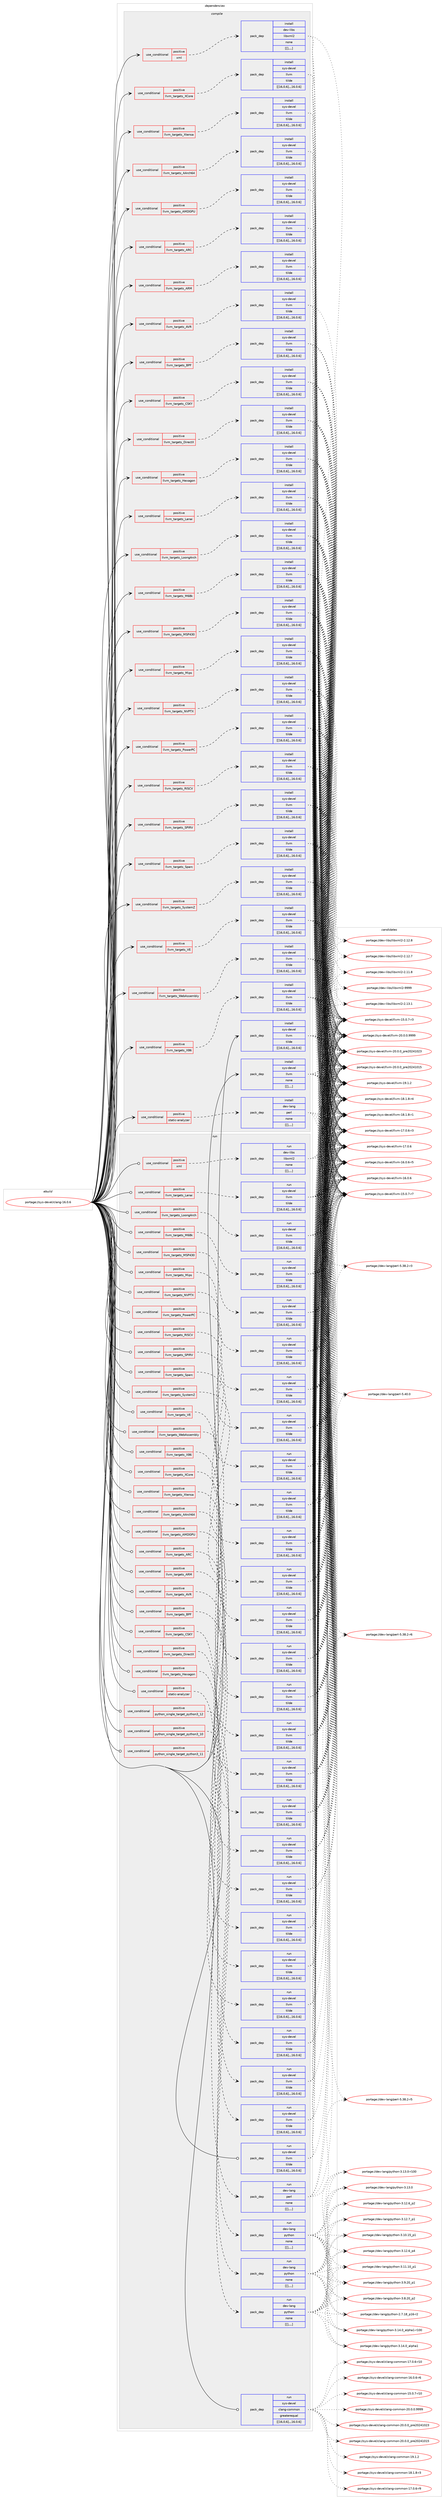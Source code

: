 digraph prolog {

# *************
# Graph options
# *************

newrank=true;
concentrate=true;
compound=true;
graph [rankdir=LR,fontname=Helvetica,fontsize=10,ranksep=1.5];#, ranksep=2.5, nodesep=0.2];
edge  [arrowhead=vee];
node  [fontname=Helvetica,fontsize=10];

# **********
# The ebuild
# **********

subgraph cluster_leftcol {
color=gray;
label=<<i>ebuild</i>>;
id [label="portage://sys-devel/clang-16.0.6", color=red, width=4, href="../sys-devel/clang-16.0.6.svg"];
}

# ****************
# The dependencies
# ****************

subgraph cluster_midcol {
color=gray;
label=<<i>dependencies</i>>;
subgraph cluster_compile {
fillcolor="#eeeeee";
style=filled;
label=<<i>compile</i>>;
subgraph cond121511 {
dependency455517 [label=<<TABLE BORDER="0" CELLBORDER="1" CELLSPACING="0" CELLPADDING="4"><TR><TD ROWSPAN="3" CELLPADDING="10">use_conditional</TD></TR><TR><TD>positive</TD></TR><TR><TD>llvm_targets_AArch64</TD></TR></TABLE>>, shape=none, color=red];
subgraph pack330786 {
dependency455559 [label=<<TABLE BORDER="0" CELLBORDER="1" CELLSPACING="0" CELLPADDING="4" WIDTH="220"><TR><TD ROWSPAN="6" CELLPADDING="30">pack_dep</TD></TR><TR><TD WIDTH="110">install</TD></TR><TR><TD>sys-devel</TD></TR><TR><TD>llvm</TD></TR><TR><TD>tilde</TD></TR><TR><TD>[[16,0,6],,,16.0.6]</TD></TR></TABLE>>, shape=none, color=blue];
}
dependency455517:e -> dependency455559:w [weight=20,style="dashed",arrowhead="vee"];
}
id:e -> dependency455517:w [weight=20,style="solid",arrowhead="vee"];
subgraph cond121529 {
dependency455593 [label=<<TABLE BORDER="0" CELLBORDER="1" CELLSPACING="0" CELLPADDING="4"><TR><TD ROWSPAN="3" CELLPADDING="10">use_conditional</TD></TR><TR><TD>positive</TD></TR><TR><TD>llvm_targets_AMDGPU</TD></TR></TABLE>>, shape=none, color=red];
subgraph pack330857 {
dependency455629 [label=<<TABLE BORDER="0" CELLBORDER="1" CELLSPACING="0" CELLPADDING="4" WIDTH="220"><TR><TD ROWSPAN="6" CELLPADDING="30">pack_dep</TD></TR><TR><TD WIDTH="110">install</TD></TR><TR><TD>sys-devel</TD></TR><TR><TD>llvm</TD></TR><TR><TD>tilde</TD></TR><TR><TD>[[16,0,6],,,16.0.6]</TD></TR></TABLE>>, shape=none, color=blue];
}
dependency455593:e -> dependency455629:w [weight=20,style="dashed",arrowhead="vee"];
}
id:e -> dependency455593:w [weight=20,style="solid",arrowhead="vee"];
subgraph cond121559 {
dependency455657 [label=<<TABLE BORDER="0" CELLBORDER="1" CELLSPACING="0" CELLPADDING="4"><TR><TD ROWSPAN="3" CELLPADDING="10">use_conditional</TD></TR><TR><TD>positive</TD></TR><TR><TD>llvm_targets_ARC</TD></TR></TABLE>>, shape=none, color=red];
subgraph pack330884 {
dependency455660 [label=<<TABLE BORDER="0" CELLBORDER="1" CELLSPACING="0" CELLPADDING="4" WIDTH="220"><TR><TD ROWSPAN="6" CELLPADDING="30">pack_dep</TD></TR><TR><TD WIDTH="110">install</TD></TR><TR><TD>sys-devel</TD></TR><TR><TD>llvm</TD></TR><TR><TD>tilde</TD></TR><TR><TD>[[16,0,6],,,16.0.6]</TD></TR></TABLE>>, shape=none, color=blue];
}
dependency455657:e -> dependency455660:w [weight=20,style="dashed",arrowhead="vee"];
}
id:e -> dependency455657:w [weight=20,style="solid",arrowhead="vee"];
subgraph cond121563 {
dependency455677 [label=<<TABLE BORDER="0" CELLBORDER="1" CELLSPACING="0" CELLPADDING="4"><TR><TD ROWSPAN="3" CELLPADDING="10">use_conditional</TD></TR><TR><TD>positive</TD></TR><TR><TD>llvm_targets_ARM</TD></TR></TABLE>>, shape=none, color=red];
subgraph pack330893 {
dependency455692 [label=<<TABLE BORDER="0" CELLBORDER="1" CELLSPACING="0" CELLPADDING="4" WIDTH="220"><TR><TD ROWSPAN="6" CELLPADDING="30">pack_dep</TD></TR><TR><TD WIDTH="110">install</TD></TR><TR><TD>sys-devel</TD></TR><TR><TD>llvm</TD></TR><TR><TD>tilde</TD></TR><TR><TD>[[16,0,6],,,16.0.6]</TD></TR></TABLE>>, shape=none, color=blue];
}
dependency455677:e -> dependency455692:w [weight=20,style="dashed",arrowhead="vee"];
}
id:e -> dependency455677:w [weight=20,style="solid",arrowhead="vee"];
subgraph cond121573 {
dependency455765 [label=<<TABLE BORDER="0" CELLBORDER="1" CELLSPACING="0" CELLPADDING="4"><TR><TD ROWSPAN="3" CELLPADDING="10">use_conditional</TD></TR><TR><TD>positive</TD></TR><TR><TD>llvm_targets_AVR</TD></TR></TABLE>>, shape=none, color=red];
subgraph pack330958 {
dependency455791 [label=<<TABLE BORDER="0" CELLBORDER="1" CELLSPACING="0" CELLPADDING="4" WIDTH="220"><TR><TD ROWSPAN="6" CELLPADDING="30">pack_dep</TD></TR><TR><TD WIDTH="110">install</TD></TR><TR><TD>sys-devel</TD></TR><TR><TD>llvm</TD></TR><TR><TD>tilde</TD></TR><TR><TD>[[16,0,6],,,16.0.6]</TD></TR></TABLE>>, shape=none, color=blue];
}
dependency455765:e -> dependency455791:w [weight=20,style="dashed",arrowhead="vee"];
}
id:e -> dependency455765:w [weight=20,style="solid",arrowhead="vee"];
subgraph cond121657 {
dependency455964 [label=<<TABLE BORDER="0" CELLBORDER="1" CELLSPACING="0" CELLPADDING="4"><TR><TD ROWSPAN="3" CELLPADDING="10">use_conditional</TD></TR><TR><TD>positive</TD></TR><TR><TD>llvm_targets_BPF</TD></TR></TABLE>>, shape=none, color=red];
subgraph pack331080 {
dependency455985 [label=<<TABLE BORDER="0" CELLBORDER="1" CELLSPACING="0" CELLPADDING="4" WIDTH="220"><TR><TD ROWSPAN="6" CELLPADDING="30">pack_dep</TD></TR><TR><TD WIDTH="110">install</TD></TR><TR><TD>sys-devel</TD></TR><TR><TD>llvm</TD></TR><TR><TD>tilde</TD></TR><TR><TD>[[16,0,6],,,16.0.6]</TD></TR></TABLE>>, shape=none, color=blue];
}
dependency455964:e -> dependency455985:w [weight=20,style="dashed",arrowhead="vee"];
}
id:e -> dependency455964:w [weight=20,style="solid",arrowhead="vee"];
subgraph cond121672 {
dependency456051 [label=<<TABLE BORDER="0" CELLBORDER="1" CELLSPACING="0" CELLPADDING="4"><TR><TD ROWSPAN="3" CELLPADDING="10">use_conditional</TD></TR><TR><TD>positive</TD></TR><TR><TD>llvm_targets_CSKY</TD></TR></TABLE>>, shape=none, color=red];
subgraph pack331161 {
dependency456120 [label=<<TABLE BORDER="0" CELLBORDER="1" CELLSPACING="0" CELLPADDING="4" WIDTH="220"><TR><TD ROWSPAN="6" CELLPADDING="30">pack_dep</TD></TR><TR><TD WIDTH="110">install</TD></TR><TR><TD>sys-devel</TD></TR><TR><TD>llvm</TD></TR><TR><TD>tilde</TD></TR><TR><TD>[[16,0,6],,,16.0.6]</TD></TR></TABLE>>, shape=none, color=blue];
}
dependency456051:e -> dependency456120:w [weight=20,style="dashed",arrowhead="vee"];
}
id:e -> dependency456051:w [weight=20,style="solid",arrowhead="vee"];
subgraph cond121724 {
dependency456126 [label=<<TABLE BORDER="0" CELLBORDER="1" CELLSPACING="0" CELLPADDING="4"><TR><TD ROWSPAN="3" CELLPADDING="10">use_conditional</TD></TR><TR><TD>positive</TD></TR><TR><TD>llvm_targets_DirectX</TD></TR></TABLE>>, shape=none, color=red];
subgraph pack331194 {
dependency456148 [label=<<TABLE BORDER="0" CELLBORDER="1" CELLSPACING="0" CELLPADDING="4" WIDTH="220"><TR><TD ROWSPAN="6" CELLPADDING="30">pack_dep</TD></TR><TR><TD WIDTH="110">install</TD></TR><TR><TD>sys-devel</TD></TR><TR><TD>llvm</TD></TR><TR><TD>tilde</TD></TR><TR><TD>[[16,0,6],,,16.0.6]</TD></TR></TABLE>>, shape=none, color=blue];
}
dependency456126:e -> dependency456148:w [weight=20,style="dashed",arrowhead="vee"];
}
id:e -> dependency456126:w [weight=20,style="solid",arrowhead="vee"];
subgraph cond121740 {
dependency456153 [label=<<TABLE BORDER="0" CELLBORDER="1" CELLSPACING="0" CELLPADDING="4"><TR><TD ROWSPAN="3" CELLPADDING="10">use_conditional</TD></TR><TR><TD>positive</TD></TR><TR><TD>llvm_targets_Hexagon</TD></TR></TABLE>>, shape=none, color=red];
subgraph pack331201 {
dependency456170 [label=<<TABLE BORDER="0" CELLBORDER="1" CELLSPACING="0" CELLPADDING="4" WIDTH="220"><TR><TD ROWSPAN="6" CELLPADDING="30">pack_dep</TD></TR><TR><TD WIDTH="110">install</TD></TR><TR><TD>sys-devel</TD></TR><TR><TD>llvm</TD></TR><TR><TD>tilde</TD></TR><TR><TD>[[16,0,6],,,16.0.6]</TD></TR></TABLE>>, shape=none, color=blue];
}
dependency456153:e -> dependency456170:w [weight=20,style="dashed",arrowhead="vee"];
}
id:e -> dependency456153:w [weight=20,style="solid",arrowhead="vee"];
subgraph cond121749 {
dependency456174 [label=<<TABLE BORDER="0" CELLBORDER="1" CELLSPACING="0" CELLPADDING="4"><TR><TD ROWSPAN="3" CELLPADDING="10">use_conditional</TD></TR><TR><TD>positive</TD></TR><TR><TD>llvm_targets_Lanai</TD></TR></TABLE>>, shape=none, color=red];
subgraph pack331243 {
dependency456235 [label=<<TABLE BORDER="0" CELLBORDER="1" CELLSPACING="0" CELLPADDING="4" WIDTH="220"><TR><TD ROWSPAN="6" CELLPADDING="30">pack_dep</TD></TR><TR><TD WIDTH="110">install</TD></TR><TR><TD>sys-devel</TD></TR><TR><TD>llvm</TD></TR><TR><TD>tilde</TD></TR><TR><TD>[[16,0,6],,,16.0.6]</TD></TR></TABLE>>, shape=none, color=blue];
}
dependency456174:e -> dependency456235:w [weight=20,style="dashed",arrowhead="vee"];
}
id:e -> dependency456174:w [weight=20,style="solid",arrowhead="vee"];
subgraph cond121776 {
dependency456243 [label=<<TABLE BORDER="0" CELLBORDER="1" CELLSPACING="0" CELLPADDING="4"><TR><TD ROWSPAN="3" CELLPADDING="10">use_conditional</TD></TR><TR><TD>positive</TD></TR><TR><TD>llvm_targets_LoongArch</TD></TR></TABLE>>, shape=none, color=red];
subgraph pack331283 {
dependency456306 [label=<<TABLE BORDER="0" CELLBORDER="1" CELLSPACING="0" CELLPADDING="4" WIDTH="220"><TR><TD ROWSPAN="6" CELLPADDING="30">pack_dep</TD></TR><TR><TD WIDTH="110">install</TD></TR><TR><TD>sys-devel</TD></TR><TR><TD>llvm</TD></TR><TR><TD>tilde</TD></TR><TR><TD>[[16,0,6],,,16.0.6]</TD></TR></TABLE>>, shape=none, color=blue];
}
dependency456243:e -> dependency456306:w [weight=20,style="dashed",arrowhead="vee"];
}
id:e -> dependency456243:w [weight=20,style="solid",arrowhead="vee"];
subgraph cond121808 {
dependency456316 [label=<<TABLE BORDER="0" CELLBORDER="1" CELLSPACING="0" CELLPADDING="4"><TR><TD ROWSPAN="3" CELLPADDING="10">use_conditional</TD></TR><TR><TD>positive</TD></TR><TR><TD>llvm_targets_M68k</TD></TR></TABLE>>, shape=none, color=red];
subgraph pack331298 {
dependency456317 [label=<<TABLE BORDER="0" CELLBORDER="1" CELLSPACING="0" CELLPADDING="4" WIDTH="220"><TR><TD ROWSPAN="6" CELLPADDING="30">pack_dep</TD></TR><TR><TD WIDTH="110">install</TD></TR><TR><TD>sys-devel</TD></TR><TR><TD>llvm</TD></TR><TR><TD>tilde</TD></TR><TR><TD>[[16,0,6],,,16.0.6]</TD></TR></TABLE>>, shape=none, color=blue];
}
dependency456316:e -> dependency456317:w [weight=20,style="dashed",arrowhead="vee"];
}
id:e -> dependency456316:w [weight=20,style="solid",arrowhead="vee"];
subgraph cond121811 {
dependency456324 [label=<<TABLE BORDER="0" CELLBORDER="1" CELLSPACING="0" CELLPADDING="4"><TR><TD ROWSPAN="3" CELLPADDING="10">use_conditional</TD></TR><TR><TD>positive</TD></TR><TR><TD>llvm_targets_MSP430</TD></TR></TABLE>>, shape=none, color=red];
subgraph pack331303 {
dependency456327 [label=<<TABLE BORDER="0" CELLBORDER="1" CELLSPACING="0" CELLPADDING="4" WIDTH="220"><TR><TD ROWSPAN="6" CELLPADDING="30">pack_dep</TD></TR><TR><TD WIDTH="110">install</TD></TR><TR><TD>sys-devel</TD></TR><TR><TD>llvm</TD></TR><TR><TD>tilde</TD></TR><TR><TD>[[16,0,6],,,16.0.6]</TD></TR></TABLE>>, shape=none, color=blue];
}
dependency456324:e -> dependency456327:w [weight=20,style="dashed",arrowhead="vee"];
}
id:e -> dependency456324:w [weight=20,style="solid",arrowhead="vee"];
subgraph cond121824 {
dependency456370 [label=<<TABLE BORDER="0" CELLBORDER="1" CELLSPACING="0" CELLPADDING="4"><TR><TD ROWSPAN="3" CELLPADDING="10">use_conditional</TD></TR><TR><TD>positive</TD></TR><TR><TD>llvm_targets_Mips</TD></TR></TABLE>>, shape=none, color=red];
subgraph pack331330 {
dependency456391 [label=<<TABLE BORDER="0" CELLBORDER="1" CELLSPACING="0" CELLPADDING="4" WIDTH="220"><TR><TD ROWSPAN="6" CELLPADDING="30">pack_dep</TD></TR><TR><TD WIDTH="110">install</TD></TR><TR><TD>sys-devel</TD></TR><TR><TD>llvm</TD></TR><TR><TD>tilde</TD></TR><TR><TD>[[16,0,6],,,16.0.6]</TD></TR></TABLE>>, shape=none, color=blue];
}
dependency456370:e -> dependency456391:w [weight=20,style="dashed",arrowhead="vee"];
}
id:e -> dependency456370:w [weight=20,style="solid",arrowhead="vee"];
subgraph cond121863 {
dependency456467 [label=<<TABLE BORDER="0" CELLBORDER="1" CELLSPACING="0" CELLPADDING="4"><TR><TD ROWSPAN="3" CELLPADDING="10">use_conditional</TD></TR><TR><TD>positive</TD></TR><TR><TD>llvm_targets_NVPTX</TD></TR></TABLE>>, shape=none, color=red];
subgraph pack331379 {
dependency456471 [label=<<TABLE BORDER="0" CELLBORDER="1" CELLSPACING="0" CELLPADDING="4" WIDTH="220"><TR><TD ROWSPAN="6" CELLPADDING="30">pack_dep</TD></TR><TR><TD WIDTH="110">install</TD></TR><TR><TD>sys-devel</TD></TR><TR><TD>llvm</TD></TR><TR><TD>tilde</TD></TR><TR><TD>[[16,0,6],,,16.0.6]</TD></TR></TABLE>>, shape=none, color=blue];
}
dependency456467:e -> dependency456471:w [weight=20,style="dashed",arrowhead="vee"];
}
id:e -> dependency456467:w [weight=20,style="solid",arrowhead="vee"];
subgraph cond121891 {
dependency456519 [label=<<TABLE BORDER="0" CELLBORDER="1" CELLSPACING="0" CELLPADDING="4"><TR><TD ROWSPAN="3" CELLPADDING="10">use_conditional</TD></TR><TR><TD>positive</TD></TR><TR><TD>llvm_targets_PowerPC</TD></TR></TABLE>>, shape=none, color=red];
subgraph pack331412 {
dependency456522 [label=<<TABLE BORDER="0" CELLBORDER="1" CELLSPACING="0" CELLPADDING="4" WIDTH="220"><TR><TD ROWSPAN="6" CELLPADDING="30">pack_dep</TD></TR><TR><TD WIDTH="110">install</TD></TR><TR><TD>sys-devel</TD></TR><TR><TD>llvm</TD></TR><TR><TD>tilde</TD></TR><TR><TD>[[16,0,6],,,16.0.6]</TD></TR></TABLE>>, shape=none, color=blue];
}
dependency456519:e -> dependency456522:w [weight=20,style="dashed",arrowhead="vee"];
}
id:e -> dependency456519:w [weight=20,style="solid",arrowhead="vee"];
subgraph cond121900 {
dependency456568 [label=<<TABLE BORDER="0" CELLBORDER="1" CELLSPACING="0" CELLPADDING="4"><TR><TD ROWSPAN="3" CELLPADDING="10">use_conditional</TD></TR><TR><TD>positive</TD></TR><TR><TD>llvm_targets_RISCV</TD></TR></TABLE>>, shape=none, color=red];
subgraph pack331453 {
dependency456635 [label=<<TABLE BORDER="0" CELLBORDER="1" CELLSPACING="0" CELLPADDING="4" WIDTH="220"><TR><TD ROWSPAN="6" CELLPADDING="30">pack_dep</TD></TR><TR><TD WIDTH="110">install</TD></TR><TR><TD>sys-devel</TD></TR><TR><TD>llvm</TD></TR><TR><TD>tilde</TD></TR><TR><TD>[[16,0,6],,,16.0.6]</TD></TR></TABLE>>, shape=none, color=blue];
}
dependency456568:e -> dependency456635:w [weight=20,style="dashed",arrowhead="vee"];
}
id:e -> dependency456568:w [weight=20,style="solid",arrowhead="vee"];
subgraph cond121954 {
dependency456687 [label=<<TABLE BORDER="0" CELLBORDER="1" CELLSPACING="0" CELLPADDING="4"><TR><TD ROWSPAN="3" CELLPADDING="10">use_conditional</TD></TR><TR><TD>positive</TD></TR><TR><TD>llvm_targets_SPIRV</TD></TR></TABLE>>, shape=none, color=red];
subgraph pack331516 {
dependency456713 [label=<<TABLE BORDER="0" CELLBORDER="1" CELLSPACING="0" CELLPADDING="4" WIDTH="220"><TR><TD ROWSPAN="6" CELLPADDING="30">pack_dep</TD></TR><TR><TD WIDTH="110">install</TD></TR><TR><TD>sys-devel</TD></TR><TR><TD>llvm</TD></TR><TR><TD>tilde</TD></TR><TR><TD>[[16,0,6],,,16.0.6]</TD></TR></TABLE>>, shape=none, color=blue];
}
dependency456687:e -> dependency456713:w [weight=20,style="dashed",arrowhead="vee"];
}
id:e -> dependency456687:w [weight=20,style="solid",arrowhead="vee"];
subgraph cond121973 {
dependency456724 [label=<<TABLE BORDER="0" CELLBORDER="1" CELLSPACING="0" CELLPADDING="4"><TR><TD ROWSPAN="3" CELLPADDING="10">use_conditional</TD></TR><TR><TD>positive</TD></TR><TR><TD>llvm_targets_Sparc</TD></TR></TABLE>>, shape=none, color=red];
subgraph pack331557 {
dependency456794 [label=<<TABLE BORDER="0" CELLBORDER="1" CELLSPACING="0" CELLPADDING="4" WIDTH="220"><TR><TD ROWSPAN="6" CELLPADDING="30">pack_dep</TD></TR><TR><TD WIDTH="110">install</TD></TR><TR><TD>sys-devel</TD></TR><TR><TD>llvm</TD></TR><TR><TD>tilde</TD></TR><TR><TD>[[16,0,6],,,16.0.6]</TD></TR></TABLE>>, shape=none, color=blue];
}
dependency456724:e -> dependency456794:w [weight=20,style="dashed",arrowhead="vee"];
}
id:e -> dependency456724:w [weight=20,style="solid",arrowhead="vee"];
subgraph cond121994 {
dependency456888 [label=<<TABLE BORDER="0" CELLBORDER="1" CELLSPACING="0" CELLPADDING="4"><TR><TD ROWSPAN="3" CELLPADDING="10">use_conditional</TD></TR><TR><TD>positive</TD></TR><TR><TD>llvm_targets_SystemZ</TD></TR></TABLE>>, shape=none, color=red];
subgraph pack331661 {
dependency456932 [label=<<TABLE BORDER="0" CELLBORDER="1" CELLSPACING="0" CELLPADDING="4" WIDTH="220"><TR><TD ROWSPAN="6" CELLPADDING="30">pack_dep</TD></TR><TR><TD WIDTH="110">install</TD></TR><TR><TD>sys-devel</TD></TR><TR><TD>llvm</TD></TR><TR><TD>tilde</TD></TR><TR><TD>[[16,0,6],,,16.0.6]</TD></TR></TABLE>>, shape=none, color=blue];
}
dependency456888:e -> dependency456932:w [weight=20,style="dashed",arrowhead="vee"];
}
id:e -> dependency456888:w [weight=20,style="solid",arrowhead="vee"];
subgraph cond122056 {
dependency457015 [label=<<TABLE BORDER="0" CELLBORDER="1" CELLSPACING="0" CELLPADDING="4"><TR><TD ROWSPAN="3" CELLPADDING="10">use_conditional</TD></TR><TR><TD>positive</TD></TR><TR><TD>llvm_targets_VE</TD></TR></TABLE>>, shape=none, color=red];
subgraph pack331768 {
dependency457138 [label=<<TABLE BORDER="0" CELLBORDER="1" CELLSPACING="0" CELLPADDING="4" WIDTH="220"><TR><TD ROWSPAN="6" CELLPADDING="30">pack_dep</TD></TR><TR><TD WIDTH="110">install</TD></TR><TR><TD>sys-devel</TD></TR><TR><TD>llvm</TD></TR><TR><TD>tilde</TD></TR><TR><TD>[[16,0,6],,,16.0.6]</TD></TR></TABLE>>, shape=none, color=blue];
}
dependency457015:e -> dependency457138:w [weight=20,style="dashed",arrowhead="vee"];
}
id:e -> dependency457015:w [weight=20,style="solid",arrowhead="vee"];
subgraph cond122136 {
dependency457237 [label=<<TABLE BORDER="0" CELLBORDER="1" CELLSPACING="0" CELLPADDING="4"><TR><TD ROWSPAN="3" CELLPADDING="10">use_conditional</TD></TR><TR><TD>positive</TD></TR><TR><TD>llvm_targets_WebAssembly</TD></TR></TABLE>>, shape=none, color=red];
subgraph pack331948 {
dependency457328 [label=<<TABLE BORDER="0" CELLBORDER="1" CELLSPACING="0" CELLPADDING="4" WIDTH="220"><TR><TD ROWSPAN="6" CELLPADDING="30">pack_dep</TD></TR><TR><TD WIDTH="110">install</TD></TR><TR><TD>sys-devel</TD></TR><TR><TD>llvm</TD></TR><TR><TD>tilde</TD></TR><TR><TD>[[16,0,6],,,16.0.6]</TD></TR></TABLE>>, shape=none, color=blue];
}
dependency457237:e -> dependency457328:w [weight=20,style="dashed",arrowhead="vee"];
}
id:e -> dependency457237:w [weight=20,style="solid",arrowhead="vee"];
subgraph cond122181 {
dependency457372 [label=<<TABLE BORDER="0" CELLBORDER="1" CELLSPACING="0" CELLPADDING="4"><TR><TD ROWSPAN="3" CELLPADDING="10">use_conditional</TD></TR><TR><TD>positive</TD></TR><TR><TD>llvm_targets_X86</TD></TR></TABLE>>, shape=none, color=red];
subgraph pack331987 {
dependency457465 [label=<<TABLE BORDER="0" CELLBORDER="1" CELLSPACING="0" CELLPADDING="4" WIDTH="220"><TR><TD ROWSPAN="6" CELLPADDING="30">pack_dep</TD></TR><TR><TD WIDTH="110">install</TD></TR><TR><TD>sys-devel</TD></TR><TR><TD>llvm</TD></TR><TR><TD>tilde</TD></TR><TR><TD>[[16,0,6],,,16.0.6]</TD></TR></TABLE>>, shape=none, color=blue];
}
dependency457372:e -> dependency457465:w [weight=20,style="dashed",arrowhead="vee"];
}
id:e -> dependency457372:w [weight=20,style="solid",arrowhead="vee"];
subgraph cond122208 {
dependency457469 [label=<<TABLE BORDER="0" CELLBORDER="1" CELLSPACING="0" CELLPADDING="4"><TR><TD ROWSPAN="3" CELLPADDING="10">use_conditional</TD></TR><TR><TD>positive</TD></TR><TR><TD>llvm_targets_XCore</TD></TR></TABLE>>, shape=none, color=red];
subgraph pack332065 {
dependency457495 [label=<<TABLE BORDER="0" CELLBORDER="1" CELLSPACING="0" CELLPADDING="4" WIDTH="220"><TR><TD ROWSPAN="6" CELLPADDING="30">pack_dep</TD></TR><TR><TD WIDTH="110">install</TD></TR><TR><TD>sys-devel</TD></TR><TR><TD>llvm</TD></TR><TR><TD>tilde</TD></TR><TR><TD>[[16,0,6],,,16.0.6]</TD></TR></TABLE>>, shape=none, color=blue];
}
dependency457469:e -> dependency457495:w [weight=20,style="dashed",arrowhead="vee"];
}
id:e -> dependency457469:w [weight=20,style="solid",arrowhead="vee"];
subgraph cond122217 {
dependency457522 [label=<<TABLE BORDER="0" CELLBORDER="1" CELLSPACING="0" CELLPADDING="4"><TR><TD ROWSPAN="3" CELLPADDING="10">use_conditional</TD></TR><TR><TD>positive</TD></TR><TR><TD>llvm_targets_Xtensa</TD></TR></TABLE>>, shape=none, color=red];
subgraph pack332083 {
dependency457543 [label=<<TABLE BORDER="0" CELLBORDER="1" CELLSPACING="0" CELLPADDING="4" WIDTH="220"><TR><TD ROWSPAN="6" CELLPADDING="30">pack_dep</TD></TR><TR><TD WIDTH="110">install</TD></TR><TR><TD>sys-devel</TD></TR><TR><TD>llvm</TD></TR><TR><TD>tilde</TD></TR><TR><TD>[[16,0,6],,,16.0.6]</TD></TR></TABLE>>, shape=none, color=blue];
}
dependency457522:e -> dependency457543:w [weight=20,style="dashed",arrowhead="vee"];
}
id:e -> dependency457522:w [weight=20,style="solid",arrowhead="vee"];
subgraph cond122239 {
dependency457584 [label=<<TABLE BORDER="0" CELLBORDER="1" CELLSPACING="0" CELLPADDING="4"><TR><TD ROWSPAN="3" CELLPADDING="10">use_conditional</TD></TR><TR><TD>positive</TD></TR><TR><TD>static-analyzer</TD></TR></TABLE>>, shape=none, color=red];
subgraph pack332145 {
dependency457628 [label=<<TABLE BORDER="0" CELLBORDER="1" CELLSPACING="0" CELLPADDING="4" WIDTH="220"><TR><TD ROWSPAN="6" CELLPADDING="30">pack_dep</TD></TR><TR><TD WIDTH="110">install</TD></TR><TR><TD>dev-lang</TD></TR><TR><TD>perl</TD></TR><TR><TD>none</TD></TR><TR><TD>[[],,,,]</TD></TR></TABLE>>, shape=none, color=blue];
}
dependency457584:e -> dependency457628:w [weight=20,style="dashed",arrowhead="vee"];
}
id:e -> dependency457584:w [weight=20,style="solid",arrowhead="vee"];
subgraph cond122253 {
dependency457658 [label=<<TABLE BORDER="0" CELLBORDER="1" CELLSPACING="0" CELLPADDING="4"><TR><TD ROWSPAN="3" CELLPADDING="10">use_conditional</TD></TR><TR><TD>positive</TD></TR><TR><TD>xml</TD></TR></TABLE>>, shape=none, color=red];
subgraph pack332186 {
dependency457670 [label=<<TABLE BORDER="0" CELLBORDER="1" CELLSPACING="0" CELLPADDING="4" WIDTH="220"><TR><TD ROWSPAN="6" CELLPADDING="30">pack_dep</TD></TR><TR><TD WIDTH="110">install</TD></TR><TR><TD>dev-libs</TD></TR><TR><TD>libxml2</TD></TR><TR><TD>none</TD></TR><TR><TD>[[],,,,]</TD></TR></TABLE>>, shape=none, color=blue];
}
dependency457658:e -> dependency457670:w [weight=20,style="dashed",arrowhead="vee"];
}
id:e -> dependency457658:w [weight=20,style="solid",arrowhead="vee"];
subgraph pack332204 {
dependency457711 [label=<<TABLE BORDER="0" CELLBORDER="1" CELLSPACING="0" CELLPADDING="4" WIDTH="220"><TR><TD ROWSPAN="6" CELLPADDING="30">pack_dep</TD></TR><TR><TD WIDTH="110">install</TD></TR><TR><TD>sys-devel</TD></TR><TR><TD>llvm</TD></TR><TR><TD>tilde</TD></TR><TR><TD>[[16,0,6],,,16.0.6]</TD></TR></TABLE>>, shape=none, color=blue];
}
id:e -> dependency457711:w [weight=20,style="solid",arrowhead="vee"];
subgraph pack332221 {
dependency457716 [label=<<TABLE BORDER="0" CELLBORDER="1" CELLSPACING="0" CELLPADDING="4" WIDTH="220"><TR><TD ROWSPAN="6" CELLPADDING="30">pack_dep</TD></TR><TR><TD WIDTH="110">install</TD></TR><TR><TD>sys-devel</TD></TR><TR><TD>llvm</TD></TR><TR><TD>none</TD></TR><TR><TD>[[],,,,]</TD></TR></TABLE>>, shape=none, color=blue];
}
id:e -> dependency457716:w [weight=20,style="solid",arrowhead="vee"];
}
subgraph cluster_compileandrun {
fillcolor="#eeeeee";
style=filled;
label=<<i>compile and run</i>>;
}
subgraph cluster_run {
fillcolor="#eeeeee";
style=filled;
label=<<i>run</i>>;
subgraph cond122280 {
dependency457761 [label=<<TABLE BORDER="0" CELLBORDER="1" CELLSPACING="0" CELLPADDING="4"><TR><TD ROWSPAN="3" CELLPADDING="10">use_conditional</TD></TR><TR><TD>positive</TD></TR><TR><TD>llvm_targets_AArch64</TD></TR></TABLE>>, shape=none, color=red];
subgraph pack332248 {
dependency457776 [label=<<TABLE BORDER="0" CELLBORDER="1" CELLSPACING="0" CELLPADDING="4" WIDTH="220"><TR><TD ROWSPAN="6" CELLPADDING="30">pack_dep</TD></TR><TR><TD WIDTH="110">run</TD></TR><TR><TD>sys-devel</TD></TR><TR><TD>llvm</TD></TR><TR><TD>tilde</TD></TR><TR><TD>[[16,0,6],,,16.0.6]</TD></TR></TABLE>>, shape=none, color=blue];
}
dependency457761:e -> dependency457776:w [weight=20,style="dashed",arrowhead="vee"];
}
id:e -> dependency457761:w [weight=20,style="solid",arrowhead="odot"];
subgraph cond122295 {
dependency457842 [label=<<TABLE BORDER="0" CELLBORDER="1" CELLSPACING="0" CELLPADDING="4"><TR><TD ROWSPAN="3" CELLPADDING="10">use_conditional</TD></TR><TR><TD>positive</TD></TR><TR><TD>llvm_targets_AMDGPU</TD></TR></TABLE>>, shape=none, color=red];
subgraph pack332308 {
dependency457857 [label=<<TABLE BORDER="0" CELLBORDER="1" CELLSPACING="0" CELLPADDING="4" WIDTH="220"><TR><TD ROWSPAN="6" CELLPADDING="30">pack_dep</TD></TR><TR><TD WIDTH="110">run</TD></TR><TR><TD>sys-devel</TD></TR><TR><TD>llvm</TD></TR><TR><TD>tilde</TD></TR><TR><TD>[[16,0,6],,,16.0.6]</TD></TR></TABLE>>, shape=none, color=blue];
}
dependency457842:e -> dependency457857:w [weight=20,style="dashed",arrowhead="vee"];
}
id:e -> dependency457842:w [weight=20,style="solid",arrowhead="odot"];
subgraph cond122316 {
dependency457873 [label=<<TABLE BORDER="0" CELLBORDER="1" CELLSPACING="0" CELLPADDING="4"><TR><TD ROWSPAN="3" CELLPADDING="10">use_conditional</TD></TR><TR><TD>positive</TD></TR><TR><TD>llvm_targets_ARC</TD></TR></TABLE>>, shape=none, color=red];
subgraph pack332359 {
dependency457923 [label=<<TABLE BORDER="0" CELLBORDER="1" CELLSPACING="0" CELLPADDING="4" WIDTH="220"><TR><TD ROWSPAN="6" CELLPADDING="30">pack_dep</TD></TR><TR><TD WIDTH="110">run</TD></TR><TR><TD>sys-devel</TD></TR><TR><TD>llvm</TD></TR><TR><TD>tilde</TD></TR><TR><TD>[[16,0,6],,,16.0.6]</TD></TR></TABLE>>, shape=none, color=blue];
}
dependency457873:e -> dependency457923:w [weight=20,style="dashed",arrowhead="vee"];
}
id:e -> dependency457873:w [weight=20,style="solid",arrowhead="odot"];
subgraph cond122349 {
dependency457958 [label=<<TABLE BORDER="0" CELLBORDER="1" CELLSPACING="0" CELLPADDING="4"><TR><TD ROWSPAN="3" CELLPADDING="10">use_conditional</TD></TR><TR><TD>positive</TD></TR><TR><TD>llvm_targets_ARM</TD></TR></TABLE>>, shape=none, color=red];
subgraph pack332381 {
dependency457960 [label=<<TABLE BORDER="0" CELLBORDER="1" CELLSPACING="0" CELLPADDING="4" WIDTH="220"><TR><TD ROWSPAN="6" CELLPADDING="30">pack_dep</TD></TR><TR><TD WIDTH="110">run</TD></TR><TR><TD>sys-devel</TD></TR><TR><TD>llvm</TD></TR><TR><TD>tilde</TD></TR><TR><TD>[[16,0,6],,,16.0.6]</TD></TR></TABLE>>, shape=none, color=blue];
}
dependency457958:e -> dependency457960:w [weight=20,style="dashed",arrowhead="vee"];
}
id:e -> dependency457958:w [weight=20,style="solid",arrowhead="odot"];
subgraph cond122362 {
dependency458000 [label=<<TABLE BORDER="0" CELLBORDER="1" CELLSPACING="0" CELLPADDING="4"><TR><TD ROWSPAN="3" CELLPADDING="10">use_conditional</TD></TR><TR><TD>positive</TD></TR><TR><TD>llvm_targets_AVR</TD></TR></TABLE>>, shape=none, color=red];
subgraph pack332427 {
dependency458069 [label=<<TABLE BORDER="0" CELLBORDER="1" CELLSPACING="0" CELLPADDING="4" WIDTH="220"><TR><TD ROWSPAN="6" CELLPADDING="30">pack_dep</TD></TR><TR><TD WIDTH="110">run</TD></TR><TR><TD>sys-devel</TD></TR><TR><TD>llvm</TD></TR><TR><TD>tilde</TD></TR><TR><TD>[[16,0,6],,,16.0.6]</TD></TR></TABLE>>, shape=none, color=blue];
}
dependency458000:e -> dependency458069:w [weight=20,style="dashed",arrowhead="vee"];
}
id:e -> dependency458000:w [weight=20,style="solid",arrowhead="odot"];
subgraph cond122397 {
dependency458100 [label=<<TABLE BORDER="0" CELLBORDER="1" CELLSPACING="0" CELLPADDING="4"><TR><TD ROWSPAN="3" CELLPADDING="10">use_conditional</TD></TR><TR><TD>positive</TD></TR><TR><TD>llvm_targets_BPF</TD></TR></TABLE>>, shape=none, color=red];
subgraph pack332469 {
dependency458103 [label=<<TABLE BORDER="0" CELLBORDER="1" CELLSPACING="0" CELLPADDING="4" WIDTH="220"><TR><TD ROWSPAN="6" CELLPADDING="30">pack_dep</TD></TR><TR><TD WIDTH="110">run</TD></TR><TR><TD>sys-devel</TD></TR><TR><TD>llvm</TD></TR><TR><TD>tilde</TD></TR><TR><TD>[[16,0,6],,,16.0.6]</TD></TR></TABLE>>, shape=none, color=blue];
}
dependency458100:e -> dependency458103:w [weight=20,style="dashed",arrowhead="vee"];
}
id:e -> dependency458100:w [weight=20,style="solid",arrowhead="odot"];
subgraph cond122415 {
dependency458136 [label=<<TABLE BORDER="0" CELLBORDER="1" CELLSPACING="0" CELLPADDING="4"><TR><TD ROWSPAN="3" CELLPADDING="10">use_conditional</TD></TR><TR><TD>positive</TD></TR><TR><TD>llvm_targets_CSKY</TD></TR></TABLE>>, shape=none, color=red];
subgraph pack332518 {
dependency458185 [label=<<TABLE BORDER="0" CELLBORDER="1" CELLSPACING="0" CELLPADDING="4" WIDTH="220"><TR><TD ROWSPAN="6" CELLPADDING="30">pack_dep</TD></TR><TR><TD WIDTH="110">run</TD></TR><TR><TD>sys-devel</TD></TR><TR><TD>llvm</TD></TR><TR><TD>tilde</TD></TR><TR><TD>[[16,0,6],,,16.0.6]</TD></TR></TABLE>>, shape=none, color=blue];
}
dependency458136:e -> dependency458185:w [weight=20,style="dashed",arrowhead="vee"];
}
id:e -> dependency458136:w [weight=20,style="solid",arrowhead="odot"];
subgraph cond122460 {
dependency458240 [label=<<TABLE BORDER="0" CELLBORDER="1" CELLSPACING="0" CELLPADDING="4"><TR><TD ROWSPAN="3" CELLPADDING="10">use_conditional</TD></TR><TR><TD>positive</TD></TR><TR><TD>llvm_targets_DirectX</TD></TR></TABLE>>, shape=none, color=red];
subgraph pack332552 {
dependency458244 [label=<<TABLE BORDER="0" CELLBORDER="1" CELLSPACING="0" CELLPADDING="4" WIDTH="220"><TR><TD ROWSPAN="6" CELLPADDING="30">pack_dep</TD></TR><TR><TD WIDTH="110">run</TD></TR><TR><TD>sys-devel</TD></TR><TR><TD>llvm</TD></TR><TR><TD>tilde</TD></TR><TR><TD>[[16,0,6],,,16.0.6]</TD></TR></TABLE>>, shape=none, color=blue];
}
dependency458240:e -> dependency458244:w [weight=20,style="dashed",arrowhead="vee"];
}
id:e -> dependency458240:w [weight=20,style="solid",arrowhead="odot"];
subgraph cond122470 {
dependency458266 [label=<<TABLE BORDER="0" CELLBORDER="1" CELLSPACING="0" CELLPADDING="4"><TR><TD ROWSPAN="3" CELLPADDING="10">use_conditional</TD></TR><TR><TD>positive</TD></TR><TR><TD>llvm_targets_Hexagon</TD></TR></TABLE>>, shape=none, color=red];
subgraph pack332566 {
dependency458298 [label=<<TABLE BORDER="0" CELLBORDER="1" CELLSPACING="0" CELLPADDING="4" WIDTH="220"><TR><TD ROWSPAN="6" CELLPADDING="30">pack_dep</TD></TR><TR><TD WIDTH="110">run</TD></TR><TR><TD>sys-devel</TD></TR><TR><TD>llvm</TD></TR><TR><TD>tilde</TD></TR><TR><TD>[[16,0,6],,,16.0.6]</TD></TR></TABLE>>, shape=none, color=blue];
}
dependency458266:e -> dependency458298:w [weight=20,style="dashed",arrowhead="vee"];
}
id:e -> dependency458266:w [weight=20,style="solid",arrowhead="odot"];
subgraph cond122522 {
dependency458407 [label=<<TABLE BORDER="0" CELLBORDER="1" CELLSPACING="0" CELLPADDING="4"><TR><TD ROWSPAN="3" CELLPADDING="10">use_conditional</TD></TR><TR><TD>positive</TD></TR><TR><TD>llvm_targets_Lanai</TD></TR></TABLE>>, shape=none, color=red];
subgraph pack332657 {
dependency458452 [label=<<TABLE BORDER="0" CELLBORDER="1" CELLSPACING="0" CELLPADDING="4" WIDTH="220"><TR><TD ROWSPAN="6" CELLPADDING="30">pack_dep</TD></TR><TR><TD WIDTH="110">run</TD></TR><TR><TD>sys-devel</TD></TR><TR><TD>llvm</TD></TR><TR><TD>tilde</TD></TR><TR><TD>[[16,0,6],,,16.0.6]</TD></TR></TABLE>>, shape=none, color=blue];
}
dependency458407:e -> dependency458452:w [weight=20,style="dashed",arrowhead="vee"];
}
id:e -> dependency458407:w [weight=20,style="solid",arrowhead="odot"];
subgraph cond122549 {
dependency458539 [label=<<TABLE BORDER="0" CELLBORDER="1" CELLSPACING="0" CELLPADDING="4"><TR><TD ROWSPAN="3" CELLPADDING="10">use_conditional</TD></TR><TR><TD>positive</TD></TR><TR><TD>llvm_targets_LoongArch</TD></TR></TABLE>>, shape=none, color=red];
subgraph pack332741 {
dependency458541 [label=<<TABLE BORDER="0" CELLBORDER="1" CELLSPACING="0" CELLPADDING="4" WIDTH="220"><TR><TD ROWSPAN="6" CELLPADDING="30">pack_dep</TD></TR><TR><TD WIDTH="110">run</TD></TR><TR><TD>sys-devel</TD></TR><TR><TD>llvm</TD></TR><TR><TD>tilde</TD></TR><TR><TD>[[16,0,6],,,16.0.6]</TD></TR></TABLE>>, shape=none, color=blue];
}
dependency458539:e -> dependency458541:w [weight=20,style="dashed",arrowhead="vee"];
}
id:e -> dependency458539:w [weight=20,style="solid",arrowhead="odot"];
subgraph cond122574 {
dependency458569 [label=<<TABLE BORDER="0" CELLBORDER="1" CELLSPACING="0" CELLPADDING="4"><TR><TD ROWSPAN="3" CELLPADDING="10">use_conditional</TD></TR><TR><TD>positive</TD></TR><TR><TD>llvm_targets_M68k</TD></TR></TABLE>>, shape=none, color=red];
subgraph pack332781 {
dependency458637 [label=<<TABLE BORDER="0" CELLBORDER="1" CELLSPACING="0" CELLPADDING="4" WIDTH="220"><TR><TD ROWSPAN="6" CELLPADDING="30">pack_dep</TD></TR><TR><TD WIDTH="110">run</TD></TR><TR><TD>sys-devel</TD></TR><TR><TD>llvm</TD></TR><TR><TD>tilde</TD></TR><TR><TD>[[16,0,6],,,16.0.6]</TD></TR></TABLE>>, shape=none, color=blue];
}
dependency458569:e -> dependency458637:w [weight=20,style="dashed",arrowhead="vee"];
}
id:e -> dependency458569:w [weight=20,style="solid",arrowhead="odot"];
subgraph cond122603 {
dependency458662 [label=<<TABLE BORDER="0" CELLBORDER="1" CELLSPACING="0" CELLPADDING="4"><TR><TD ROWSPAN="3" CELLPADDING="10">use_conditional</TD></TR><TR><TD>positive</TD></TR><TR><TD>llvm_targets_MSP430</TD></TR></TABLE>>, shape=none, color=red];
subgraph pack332840 {
dependency458704 [label=<<TABLE BORDER="0" CELLBORDER="1" CELLSPACING="0" CELLPADDING="4" WIDTH="220"><TR><TD ROWSPAN="6" CELLPADDING="30">pack_dep</TD></TR><TR><TD WIDTH="110">run</TD></TR><TR><TD>sys-devel</TD></TR><TR><TD>llvm</TD></TR><TR><TD>tilde</TD></TR><TR><TD>[[16,0,6],,,16.0.6]</TD></TR></TABLE>>, shape=none, color=blue];
}
dependency458662:e -> dependency458704:w [weight=20,style="dashed",arrowhead="vee"];
}
id:e -> dependency458662:w [weight=20,style="solid",arrowhead="odot"];
subgraph cond122623 {
dependency458726 [label=<<TABLE BORDER="0" CELLBORDER="1" CELLSPACING="0" CELLPADDING="4"><TR><TD ROWSPAN="3" CELLPADDING="10">use_conditional</TD></TR><TR><TD>positive</TD></TR><TR><TD>llvm_targets_Mips</TD></TR></TABLE>>, shape=none, color=red];
subgraph pack332879 {
dependency458746 [label=<<TABLE BORDER="0" CELLBORDER="1" CELLSPACING="0" CELLPADDING="4" WIDTH="220"><TR><TD ROWSPAN="6" CELLPADDING="30">pack_dep</TD></TR><TR><TD WIDTH="110">run</TD></TR><TR><TD>sys-devel</TD></TR><TR><TD>llvm</TD></TR><TR><TD>tilde</TD></TR><TR><TD>[[16,0,6],,,16.0.6]</TD></TR></TABLE>>, shape=none, color=blue];
}
dependency458726:e -> dependency458746:w [weight=20,style="dashed",arrowhead="vee"];
}
id:e -> dependency458726:w [weight=20,style="solid",arrowhead="odot"];
subgraph cond122640 {
dependency458791 [label=<<TABLE BORDER="0" CELLBORDER="1" CELLSPACING="0" CELLPADDING="4"><TR><TD ROWSPAN="3" CELLPADDING="10">use_conditional</TD></TR><TR><TD>positive</TD></TR><TR><TD>llvm_targets_NVPTX</TD></TR></TABLE>>, shape=none, color=red];
subgraph pack332906 {
dependency458811 [label=<<TABLE BORDER="0" CELLBORDER="1" CELLSPACING="0" CELLPADDING="4" WIDTH="220"><TR><TD ROWSPAN="6" CELLPADDING="30">pack_dep</TD></TR><TR><TD WIDTH="110">run</TD></TR><TR><TD>sys-devel</TD></TR><TR><TD>llvm</TD></TR><TR><TD>tilde</TD></TR><TR><TD>[[16,0,6],,,16.0.6]</TD></TR></TABLE>>, shape=none, color=blue];
}
dependency458791:e -> dependency458811:w [weight=20,style="dashed",arrowhead="vee"];
}
id:e -> dependency458791:w [weight=20,style="solid",arrowhead="odot"];
subgraph cond122664 {
dependency458837 [label=<<TABLE BORDER="0" CELLBORDER="1" CELLSPACING="0" CELLPADDING="4"><TR><TD ROWSPAN="3" CELLPADDING="10">use_conditional</TD></TR><TR><TD>positive</TD></TR><TR><TD>llvm_targets_PowerPC</TD></TR></TABLE>>, shape=none, color=red];
subgraph pack332936 {
dependency458872 [label=<<TABLE BORDER="0" CELLBORDER="1" CELLSPACING="0" CELLPADDING="4" WIDTH="220"><TR><TD ROWSPAN="6" CELLPADDING="30">pack_dep</TD></TR><TR><TD WIDTH="110">run</TD></TR><TR><TD>sys-devel</TD></TR><TR><TD>llvm</TD></TR><TR><TD>tilde</TD></TR><TR><TD>[[16,0,6],,,16.0.6]</TD></TR></TABLE>>, shape=none, color=blue];
}
dependency458837:e -> dependency458872:w [weight=20,style="dashed",arrowhead="vee"];
}
id:e -> dependency458837:w [weight=20,style="solid",arrowhead="odot"];
subgraph cond122689 {
dependency458917 [label=<<TABLE BORDER="0" CELLBORDER="1" CELLSPACING="0" CELLPADDING="4"><TR><TD ROWSPAN="3" CELLPADDING="10">use_conditional</TD></TR><TR><TD>positive</TD></TR><TR><TD>llvm_targets_RISCV</TD></TR></TABLE>>, shape=none, color=red];
subgraph pack333002 {
dependency458961 [label=<<TABLE BORDER="0" CELLBORDER="1" CELLSPACING="0" CELLPADDING="4" WIDTH="220"><TR><TD ROWSPAN="6" CELLPADDING="30">pack_dep</TD></TR><TR><TD WIDTH="110">run</TD></TR><TR><TD>sys-devel</TD></TR><TR><TD>llvm</TD></TR><TR><TD>tilde</TD></TR><TR><TD>[[16,0,6],,,16.0.6]</TD></TR></TABLE>>, shape=none, color=blue];
}
dependency458917:e -> dependency458961:w [weight=20,style="dashed",arrowhead="vee"];
}
id:e -> dependency458917:w [weight=20,style="solid",arrowhead="odot"];
subgraph cond122729 {
dependency459035 [label=<<TABLE BORDER="0" CELLBORDER="1" CELLSPACING="0" CELLPADDING="4"><TR><TD ROWSPAN="3" CELLPADDING="10">use_conditional</TD></TR><TR><TD>positive</TD></TR><TR><TD>llvm_targets_SPIRV</TD></TR></TABLE>>, shape=none, color=red];
subgraph pack333065 {
dependency459041 [label=<<TABLE BORDER="0" CELLBORDER="1" CELLSPACING="0" CELLPADDING="4" WIDTH="220"><TR><TD ROWSPAN="6" CELLPADDING="30">pack_dep</TD></TR><TR><TD WIDTH="110">run</TD></TR><TR><TD>sys-devel</TD></TR><TR><TD>llvm</TD></TR><TR><TD>tilde</TD></TR><TR><TD>[[16,0,6],,,16.0.6]</TD></TR></TABLE>>, shape=none, color=blue];
}
dependency459035:e -> dependency459041:w [weight=20,style="dashed",arrowhead="vee"];
}
id:e -> dependency459035:w [weight=20,style="solid",arrowhead="odot"];
subgraph cond122740 {
dependency459088 [label=<<TABLE BORDER="0" CELLBORDER="1" CELLSPACING="0" CELLPADDING="4"><TR><TD ROWSPAN="3" CELLPADDING="10">use_conditional</TD></TR><TR><TD>positive</TD></TR><TR><TD>llvm_targets_Sparc</TD></TR></TABLE>>, shape=none, color=red];
subgraph pack333102 {
dependency459103 [label=<<TABLE BORDER="0" CELLBORDER="1" CELLSPACING="0" CELLPADDING="4" WIDTH="220"><TR><TD ROWSPAN="6" CELLPADDING="30">pack_dep</TD></TR><TR><TD WIDTH="110">run</TD></TR><TR><TD>sys-devel</TD></TR><TR><TD>llvm</TD></TR><TR><TD>tilde</TD></TR><TR><TD>[[16,0,6],,,16.0.6]</TD></TR></TABLE>>, shape=none, color=blue];
}
dependency459088:e -> dependency459103:w [weight=20,style="dashed",arrowhead="vee"];
}
id:e -> dependency459088:w [weight=20,style="solid",arrowhead="odot"];
subgraph cond122760 {
dependency459109 [label=<<TABLE BORDER="0" CELLBORDER="1" CELLSPACING="0" CELLPADDING="4"><TR><TD ROWSPAN="3" CELLPADDING="10">use_conditional</TD></TR><TR><TD>positive</TD></TR><TR><TD>llvm_targets_SystemZ</TD></TR></TABLE>>, shape=none, color=red];
subgraph pack333107 {
dependency459111 [label=<<TABLE BORDER="0" CELLBORDER="1" CELLSPACING="0" CELLPADDING="4" WIDTH="220"><TR><TD ROWSPAN="6" CELLPADDING="30">pack_dep</TD></TR><TR><TD WIDTH="110">run</TD></TR><TR><TD>sys-devel</TD></TR><TR><TD>llvm</TD></TR><TR><TD>tilde</TD></TR><TR><TD>[[16,0,6],,,16.0.6]</TD></TR></TABLE>>, shape=none, color=blue];
}
dependency459109:e -> dependency459111:w [weight=20,style="dashed",arrowhead="vee"];
}
id:e -> dependency459109:w [weight=20,style="solid",arrowhead="odot"];
subgraph cond122763 {
dependency459115 [label=<<TABLE BORDER="0" CELLBORDER="1" CELLSPACING="0" CELLPADDING="4"><TR><TD ROWSPAN="3" CELLPADDING="10">use_conditional</TD></TR><TR><TD>positive</TD></TR><TR><TD>llvm_targets_VE</TD></TR></TABLE>>, shape=none, color=red];
subgraph pack333119 {
dependency459125 [label=<<TABLE BORDER="0" CELLBORDER="1" CELLSPACING="0" CELLPADDING="4" WIDTH="220"><TR><TD ROWSPAN="6" CELLPADDING="30">pack_dep</TD></TR><TR><TD WIDTH="110">run</TD></TR><TR><TD>sys-devel</TD></TR><TR><TD>llvm</TD></TR><TR><TD>tilde</TD></TR><TR><TD>[[16,0,6],,,16.0.6]</TD></TR></TABLE>>, shape=none, color=blue];
}
dependency459115:e -> dependency459125:w [weight=20,style="dashed",arrowhead="vee"];
}
id:e -> dependency459115:w [weight=20,style="solid",arrowhead="odot"];
subgraph cond122768 {
dependency459145 [label=<<TABLE BORDER="0" CELLBORDER="1" CELLSPACING="0" CELLPADDING="4"><TR><TD ROWSPAN="3" CELLPADDING="10">use_conditional</TD></TR><TR><TD>positive</TD></TR><TR><TD>llvm_targets_WebAssembly</TD></TR></TABLE>>, shape=none, color=red];
subgraph pack333134 {
dependency459149 [label=<<TABLE BORDER="0" CELLBORDER="1" CELLSPACING="0" CELLPADDING="4" WIDTH="220"><TR><TD ROWSPAN="6" CELLPADDING="30">pack_dep</TD></TR><TR><TD WIDTH="110">run</TD></TR><TR><TD>sys-devel</TD></TR><TR><TD>llvm</TD></TR><TR><TD>tilde</TD></TR><TR><TD>[[16,0,6],,,16.0.6]</TD></TR></TABLE>>, shape=none, color=blue];
}
dependency459145:e -> dependency459149:w [weight=20,style="dashed",arrowhead="vee"];
}
id:e -> dependency459145:w [weight=20,style="solid",arrowhead="odot"];
subgraph cond122777 {
dependency459169 [label=<<TABLE BORDER="0" CELLBORDER="1" CELLSPACING="0" CELLPADDING="4"><TR><TD ROWSPAN="3" CELLPADDING="10">use_conditional</TD></TR><TR><TD>positive</TD></TR><TR><TD>llvm_targets_X86</TD></TR></TABLE>>, shape=none, color=red];
subgraph pack333157 {
dependency459185 [label=<<TABLE BORDER="0" CELLBORDER="1" CELLSPACING="0" CELLPADDING="4" WIDTH="220"><TR><TD ROWSPAN="6" CELLPADDING="30">pack_dep</TD></TR><TR><TD WIDTH="110">run</TD></TR><TR><TD>sys-devel</TD></TR><TR><TD>llvm</TD></TR><TR><TD>tilde</TD></TR><TR><TD>[[16,0,6],,,16.0.6]</TD></TR></TABLE>>, shape=none, color=blue];
}
dependency459169:e -> dependency459185:w [weight=20,style="dashed",arrowhead="vee"];
}
id:e -> dependency459169:w [weight=20,style="solid",arrowhead="odot"];
subgraph cond122790 {
dependency459207 [label=<<TABLE BORDER="0" CELLBORDER="1" CELLSPACING="0" CELLPADDING="4"><TR><TD ROWSPAN="3" CELLPADDING="10">use_conditional</TD></TR><TR><TD>positive</TD></TR><TR><TD>llvm_targets_XCore</TD></TR></TABLE>>, shape=none, color=red];
subgraph pack333172 {
dependency459211 [label=<<TABLE BORDER="0" CELLBORDER="1" CELLSPACING="0" CELLPADDING="4" WIDTH="220"><TR><TD ROWSPAN="6" CELLPADDING="30">pack_dep</TD></TR><TR><TD WIDTH="110">run</TD></TR><TR><TD>sys-devel</TD></TR><TR><TD>llvm</TD></TR><TR><TD>tilde</TD></TR><TR><TD>[[16,0,6],,,16.0.6]</TD></TR></TABLE>>, shape=none, color=blue];
}
dependency459207:e -> dependency459211:w [weight=20,style="dashed",arrowhead="vee"];
}
id:e -> dependency459207:w [weight=20,style="solid",arrowhead="odot"];
subgraph cond122793 {
dependency459214 [label=<<TABLE BORDER="0" CELLBORDER="1" CELLSPACING="0" CELLPADDING="4"><TR><TD ROWSPAN="3" CELLPADDING="10">use_conditional</TD></TR><TR><TD>positive</TD></TR><TR><TD>llvm_targets_Xtensa</TD></TR></TABLE>>, shape=none, color=red];
subgraph pack333199 {
dependency459249 [label=<<TABLE BORDER="0" CELLBORDER="1" CELLSPACING="0" CELLPADDING="4" WIDTH="220"><TR><TD ROWSPAN="6" CELLPADDING="30">pack_dep</TD></TR><TR><TD WIDTH="110">run</TD></TR><TR><TD>sys-devel</TD></TR><TR><TD>llvm</TD></TR><TR><TD>tilde</TD></TR><TR><TD>[[16,0,6],,,16.0.6]</TD></TR></TABLE>>, shape=none, color=blue];
}
dependency459214:e -> dependency459249:w [weight=20,style="dashed",arrowhead="vee"];
}
id:e -> dependency459214:w [weight=20,style="solid",arrowhead="odot"];
subgraph cond122812 {
dependency459255 [label=<<TABLE BORDER="0" CELLBORDER="1" CELLSPACING="0" CELLPADDING="4"><TR><TD ROWSPAN="3" CELLPADDING="10">use_conditional</TD></TR><TR><TD>positive</TD></TR><TR><TD>python_single_target_python3_10</TD></TR></TABLE>>, shape=none, color=red];
subgraph pack333204 {
dependency459313 [label=<<TABLE BORDER="0" CELLBORDER="1" CELLSPACING="0" CELLPADDING="4" WIDTH="220"><TR><TD ROWSPAN="6" CELLPADDING="30">pack_dep</TD></TR><TR><TD WIDTH="110">run</TD></TR><TR><TD>dev-lang</TD></TR><TR><TD>python</TD></TR><TR><TD>none</TD></TR><TR><TD>[[],,,,]</TD></TR></TABLE>>, shape=none, color=blue];
}
dependency459255:e -> dependency459313:w [weight=20,style="dashed",arrowhead="vee"];
}
id:e -> dependency459255:w [weight=20,style="solid",arrowhead="odot"];
subgraph cond122831 {
dependency459322 [label=<<TABLE BORDER="0" CELLBORDER="1" CELLSPACING="0" CELLPADDING="4"><TR><TD ROWSPAN="3" CELLPADDING="10">use_conditional</TD></TR><TR><TD>positive</TD></TR><TR><TD>python_single_target_python3_11</TD></TR></TABLE>>, shape=none, color=red];
subgraph pack333257 {
dependency459339 [label=<<TABLE BORDER="0" CELLBORDER="1" CELLSPACING="0" CELLPADDING="4" WIDTH="220"><TR><TD ROWSPAN="6" CELLPADDING="30">pack_dep</TD></TR><TR><TD WIDTH="110">run</TD></TR><TR><TD>dev-lang</TD></TR><TR><TD>python</TD></TR><TR><TD>none</TD></TR><TR><TD>[[],,,,]</TD></TR></TABLE>>, shape=none, color=blue];
}
dependency459322:e -> dependency459339:w [weight=20,style="dashed",arrowhead="vee"];
}
id:e -> dependency459322:w [weight=20,style="solid",arrowhead="odot"];
subgraph cond122838 {
dependency459376 [label=<<TABLE BORDER="0" CELLBORDER="1" CELLSPACING="0" CELLPADDING="4"><TR><TD ROWSPAN="3" CELLPADDING="10">use_conditional</TD></TR><TR><TD>positive</TD></TR><TR><TD>python_single_target_python3_12</TD></TR></TABLE>>, shape=none, color=red];
subgraph pack333310 {
dependency459432 [label=<<TABLE BORDER="0" CELLBORDER="1" CELLSPACING="0" CELLPADDING="4" WIDTH="220"><TR><TD ROWSPAN="6" CELLPADDING="30">pack_dep</TD></TR><TR><TD WIDTH="110">run</TD></TR><TR><TD>dev-lang</TD></TR><TR><TD>python</TD></TR><TR><TD>none</TD></TR><TR><TD>[[],,,,]</TD></TR></TABLE>>, shape=none, color=blue];
}
dependency459376:e -> dependency459432:w [weight=20,style="dashed",arrowhead="vee"];
}
id:e -> dependency459376:w [weight=20,style="solid",arrowhead="odot"];
subgraph cond122872 {
dependency459532 [label=<<TABLE BORDER="0" CELLBORDER="1" CELLSPACING="0" CELLPADDING="4"><TR><TD ROWSPAN="3" CELLPADDING="10">use_conditional</TD></TR><TR><TD>positive</TD></TR><TR><TD>static-analyzer</TD></TR></TABLE>>, shape=none, color=red];
subgraph pack333414 {
dependency459551 [label=<<TABLE BORDER="0" CELLBORDER="1" CELLSPACING="0" CELLPADDING="4" WIDTH="220"><TR><TD ROWSPAN="6" CELLPADDING="30">pack_dep</TD></TR><TR><TD WIDTH="110">run</TD></TR><TR><TD>dev-lang</TD></TR><TR><TD>perl</TD></TR><TR><TD>none</TD></TR><TR><TD>[[],,,,]</TD></TR></TABLE>>, shape=none, color=blue];
}
dependency459532:e -> dependency459551:w [weight=20,style="dashed",arrowhead="vee"];
}
id:e -> dependency459532:w [weight=20,style="solid",arrowhead="odot"];
subgraph cond122895 {
dependency459575 [label=<<TABLE BORDER="0" CELLBORDER="1" CELLSPACING="0" CELLPADDING="4"><TR><TD ROWSPAN="3" CELLPADDING="10">use_conditional</TD></TR><TR><TD>positive</TD></TR><TR><TD>xml</TD></TR></TABLE>>, shape=none, color=red];
subgraph pack333434 {
dependency459578 [label=<<TABLE BORDER="0" CELLBORDER="1" CELLSPACING="0" CELLPADDING="4" WIDTH="220"><TR><TD ROWSPAN="6" CELLPADDING="30">pack_dep</TD></TR><TR><TD WIDTH="110">run</TD></TR><TR><TD>dev-libs</TD></TR><TR><TD>libxml2</TD></TR><TR><TD>none</TD></TR><TR><TD>[[],,,,]</TD></TR></TABLE>>, shape=none, color=blue];
}
dependency459575:e -> dependency459578:w [weight=20,style="dashed",arrowhead="vee"];
}
id:e -> dependency459575:w [weight=20,style="solid",arrowhead="odot"];
subgraph pack333453 {
dependency459637 [label=<<TABLE BORDER="0" CELLBORDER="1" CELLSPACING="0" CELLPADDING="4" WIDTH="220"><TR><TD ROWSPAN="6" CELLPADDING="30">pack_dep</TD></TR><TR><TD WIDTH="110">run</TD></TR><TR><TD>sys-devel</TD></TR><TR><TD>clang-common</TD></TR><TR><TD>greaterequal</TD></TR><TR><TD>[[16,0,6],,,16.0.6]</TD></TR></TABLE>>, shape=none, color=blue];
}
id:e -> dependency459637:w [weight=20,style="solid",arrowhead="odot"];
subgraph pack333499 {
dependency459660 [label=<<TABLE BORDER="0" CELLBORDER="1" CELLSPACING="0" CELLPADDING="4" WIDTH="220"><TR><TD ROWSPAN="6" CELLPADDING="30">pack_dep</TD></TR><TR><TD WIDTH="110">run</TD></TR><TR><TD>sys-devel</TD></TR><TR><TD>llvm</TD></TR><TR><TD>tilde</TD></TR><TR><TD>[[16,0,6],,,16.0.6]</TD></TR></TABLE>>, shape=none, color=blue];
}
id:e -> dependency459660:w [weight=20,style="solid",arrowhead="odot"];
}
}

# **************
# The candidates
# **************

subgraph cluster_choices {
rank=same;
color=gray;
label=<<i>candidates</i>>;

subgraph choice332234 {
color=black;
nodesep=1;
choice1151211154510010111810110847108108118109455048464846484657575757 [label="portage://sys-devel/llvm-20.0.0.9999", color=red, width=4,href="../sys-devel/llvm-20.0.0.9999.svg"];
choice115121115451001011181011084710810811810945504846484648951121141015048505249485051 [label="portage://sys-devel/llvm-20.0.0_pre20241023", color=red, width=4,href="../sys-devel/llvm-20.0.0_pre20241023.svg"];
choice115121115451001011181011084710810811810945504846484648951121141015048505249484953 [label="portage://sys-devel/llvm-20.0.0_pre20241015", color=red, width=4,href="../sys-devel/llvm-20.0.0_pre20241015.svg"];
choice115121115451001011181011084710810811810945495746494650 [label="portage://sys-devel/llvm-19.1.2", color=red, width=4,href="../sys-devel/llvm-19.1.2.svg"];
choice1151211154510010111810110847108108118109454956464946564511452 [label="portage://sys-devel/llvm-18.1.8-r4", color=red, width=4,href="../sys-devel/llvm-18.1.8-r4.svg"];
choice1151211154510010111810110847108108118109454956464946564511449 [label="portage://sys-devel/llvm-18.1.8-r1", color=red, width=4,href="../sys-devel/llvm-18.1.8-r1.svg"];
choice1151211154510010111810110847108108118109454955464846544511451 [label="portage://sys-devel/llvm-17.0.6-r3", color=red, width=4,href="../sys-devel/llvm-17.0.6-r3.svg"];
choice115121115451001011181011084710810811810945495546484654 [label="portage://sys-devel/llvm-17.0.6", color=red, width=4,href="../sys-devel/llvm-17.0.6.svg"];
choice1151211154510010111810110847108108118109454954464846544511453 [label="portage://sys-devel/llvm-16.0.6-r5", color=red, width=4,href="../sys-devel/llvm-16.0.6-r5.svg"];
choice115121115451001011181011084710810811810945495446484654 [label="portage://sys-devel/llvm-16.0.6", color=red, width=4,href="../sys-devel/llvm-16.0.6.svg"];
choice1151211154510010111810110847108108118109454953464846554511455 [label="portage://sys-devel/llvm-15.0.7-r7", color=red, width=4,href="../sys-devel/llvm-15.0.7-r7.svg"];
choice1151211154510010111810110847108108118109454953464846554511451 [label="portage://sys-devel/llvm-15.0.7-r3", color=red, width=4,href="../sys-devel/llvm-15.0.7-r3.svg"];
dependency455559:e -> choice1151211154510010111810110847108108118109455048464846484657575757:w [style=dotted,weight="100"];
dependency455559:e -> choice115121115451001011181011084710810811810945504846484648951121141015048505249485051:w [style=dotted,weight="100"];
dependency455559:e -> choice115121115451001011181011084710810811810945504846484648951121141015048505249484953:w [style=dotted,weight="100"];
dependency455559:e -> choice115121115451001011181011084710810811810945495746494650:w [style=dotted,weight="100"];
dependency455559:e -> choice1151211154510010111810110847108108118109454956464946564511452:w [style=dotted,weight="100"];
dependency455559:e -> choice1151211154510010111810110847108108118109454956464946564511449:w [style=dotted,weight="100"];
dependency455559:e -> choice1151211154510010111810110847108108118109454955464846544511451:w [style=dotted,weight="100"];
dependency455559:e -> choice115121115451001011181011084710810811810945495546484654:w [style=dotted,weight="100"];
dependency455559:e -> choice1151211154510010111810110847108108118109454954464846544511453:w [style=dotted,weight="100"];
dependency455559:e -> choice115121115451001011181011084710810811810945495446484654:w [style=dotted,weight="100"];
dependency455559:e -> choice1151211154510010111810110847108108118109454953464846554511455:w [style=dotted,weight="100"];
dependency455559:e -> choice1151211154510010111810110847108108118109454953464846554511451:w [style=dotted,weight="100"];
}
subgraph choice332242 {
color=black;
nodesep=1;
choice1151211154510010111810110847108108118109455048464846484657575757 [label="portage://sys-devel/llvm-20.0.0.9999", color=red, width=4,href="../sys-devel/llvm-20.0.0.9999.svg"];
choice115121115451001011181011084710810811810945504846484648951121141015048505249485051 [label="portage://sys-devel/llvm-20.0.0_pre20241023", color=red, width=4,href="../sys-devel/llvm-20.0.0_pre20241023.svg"];
choice115121115451001011181011084710810811810945504846484648951121141015048505249484953 [label="portage://sys-devel/llvm-20.0.0_pre20241015", color=red, width=4,href="../sys-devel/llvm-20.0.0_pre20241015.svg"];
choice115121115451001011181011084710810811810945495746494650 [label="portage://sys-devel/llvm-19.1.2", color=red, width=4,href="../sys-devel/llvm-19.1.2.svg"];
choice1151211154510010111810110847108108118109454956464946564511452 [label="portage://sys-devel/llvm-18.1.8-r4", color=red, width=4,href="../sys-devel/llvm-18.1.8-r4.svg"];
choice1151211154510010111810110847108108118109454956464946564511449 [label="portage://sys-devel/llvm-18.1.8-r1", color=red, width=4,href="../sys-devel/llvm-18.1.8-r1.svg"];
choice1151211154510010111810110847108108118109454955464846544511451 [label="portage://sys-devel/llvm-17.0.6-r3", color=red, width=4,href="../sys-devel/llvm-17.0.6-r3.svg"];
choice115121115451001011181011084710810811810945495546484654 [label="portage://sys-devel/llvm-17.0.6", color=red, width=4,href="../sys-devel/llvm-17.0.6.svg"];
choice1151211154510010111810110847108108118109454954464846544511453 [label="portage://sys-devel/llvm-16.0.6-r5", color=red, width=4,href="../sys-devel/llvm-16.0.6-r5.svg"];
choice115121115451001011181011084710810811810945495446484654 [label="portage://sys-devel/llvm-16.0.6", color=red, width=4,href="../sys-devel/llvm-16.0.6.svg"];
choice1151211154510010111810110847108108118109454953464846554511455 [label="portage://sys-devel/llvm-15.0.7-r7", color=red, width=4,href="../sys-devel/llvm-15.0.7-r7.svg"];
choice1151211154510010111810110847108108118109454953464846554511451 [label="portage://sys-devel/llvm-15.0.7-r3", color=red, width=4,href="../sys-devel/llvm-15.0.7-r3.svg"];
dependency455629:e -> choice1151211154510010111810110847108108118109455048464846484657575757:w [style=dotted,weight="100"];
dependency455629:e -> choice115121115451001011181011084710810811810945504846484648951121141015048505249485051:w [style=dotted,weight="100"];
dependency455629:e -> choice115121115451001011181011084710810811810945504846484648951121141015048505249484953:w [style=dotted,weight="100"];
dependency455629:e -> choice115121115451001011181011084710810811810945495746494650:w [style=dotted,weight="100"];
dependency455629:e -> choice1151211154510010111810110847108108118109454956464946564511452:w [style=dotted,weight="100"];
dependency455629:e -> choice1151211154510010111810110847108108118109454956464946564511449:w [style=dotted,weight="100"];
dependency455629:e -> choice1151211154510010111810110847108108118109454955464846544511451:w [style=dotted,weight="100"];
dependency455629:e -> choice115121115451001011181011084710810811810945495546484654:w [style=dotted,weight="100"];
dependency455629:e -> choice1151211154510010111810110847108108118109454954464846544511453:w [style=dotted,weight="100"];
dependency455629:e -> choice115121115451001011181011084710810811810945495446484654:w [style=dotted,weight="100"];
dependency455629:e -> choice1151211154510010111810110847108108118109454953464846554511455:w [style=dotted,weight="100"];
dependency455629:e -> choice1151211154510010111810110847108108118109454953464846554511451:w [style=dotted,weight="100"];
}
subgraph choice332256 {
color=black;
nodesep=1;
choice1151211154510010111810110847108108118109455048464846484657575757 [label="portage://sys-devel/llvm-20.0.0.9999", color=red, width=4,href="../sys-devel/llvm-20.0.0.9999.svg"];
choice115121115451001011181011084710810811810945504846484648951121141015048505249485051 [label="portage://sys-devel/llvm-20.0.0_pre20241023", color=red, width=4,href="../sys-devel/llvm-20.0.0_pre20241023.svg"];
choice115121115451001011181011084710810811810945504846484648951121141015048505249484953 [label="portage://sys-devel/llvm-20.0.0_pre20241015", color=red, width=4,href="../sys-devel/llvm-20.0.0_pre20241015.svg"];
choice115121115451001011181011084710810811810945495746494650 [label="portage://sys-devel/llvm-19.1.2", color=red, width=4,href="../sys-devel/llvm-19.1.2.svg"];
choice1151211154510010111810110847108108118109454956464946564511452 [label="portage://sys-devel/llvm-18.1.8-r4", color=red, width=4,href="../sys-devel/llvm-18.1.8-r4.svg"];
choice1151211154510010111810110847108108118109454956464946564511449 [label="portage://sys-devel/llvm-18.1.8-r1", color=red, width=4,href="../sys-devel/llvm-18.1.8-r1.svg"];
choice1151211154510010111810110847108108118109454955464846544511451 [label="portage://sys-devel/llvm-17.0.6-r3", color=red, width=4,href="../sys-devel/llvm-17.0.6-r3.svg"];
choice115121115451001011181011084710810811810945495546484654 [label="portage://sys-devel/llvm-17.0.6", color=red, width=4,href="../sys-devel/llvm-17.0.6.svg"];
choice1151211154510010111810110847108108118109454954464846544511453 [label="portage://sys-devel/llvm-16.0.6-r5", color=red, width=4,href="../sys-devel/llvm-16.0.6-r5.svg"];
choice115121115451001011181011084710810811810945495446484654 [label="portage://sys-devel/llvm-16.0.6", color=red, width=4,href="../sys-devel/llvm-16.0.6.svg"];
choice1151211154510010111810110847108108118109454953464846554511455 [label="portage://sys-devel/llvm-15.0.7-r7", color=red, width=4,href="../sys-devel/llvm-15.0.7-r7.svg"];
choice1151211154510010111810110847108108118109454953464846554511451 [label="portage://sys-devel/llvm-15.0.7-r3", color=red, width=4,href="../sys-devel/llvm-15.0.7-r3.svg"];
dependency455660:e -> choice1151211154510010111810110847108108118109455048464846484657575757:w [style=dotted,weight="100"];
dependency455660:e -> choice115121115451001011181011084710810811810945504846484648951121141015048505249485051:w [style=dotted,weight="100"];
dependency455660:e -> choice115121115451001011181011084710810811810945504846484648951121141015048505249484953:w [style=dotted,weight="100"];
dependency455660:e -> choice115121115451001011181011084710810811810945495746494650:w [style=dotted,weight="100"];
dependency455660:e -> choice1151211154510010111810110847108108118109454956464946564511452:w [style=dotted,weight="100"];
dependency455660:e -> choice1151211154510010111810110847108108118109454956464946564511449:w [style=dotted,weight="100"];
dependency455660:e -> choice1151211154510010111810110847108108118109454955464846544511451:w [style=dotted,weight="100"];
dependency455660:e -> choice115121115451001011181011084710810811810945495546484654:w [style=dotted,weight="100"];
dependency455660:e -> choice1151211154510010111810110847108108118109454954464846544511453:w [style=dotted,weight="100"];
dependency455660:e -> choice115121115451001011181011084710810811810945495446484654:w [style=dotted,weight="100"];
dependency455660:e -> choice1151211154510010111810110847108108118109454953464846554511455:w [style=dotted,weight="100"];
dependency455660:e -> choice1151211154510010111810110847108108118109454953464846554511451:w [style=dotted,weight="100"];
}
subgraph choice332267 {
color=black;
nodesep=1;
choice1151211154510010111810110847108108118109455048464846484657575757 [label="portage://sys-devel/llvm-20.0.0.9999", color=red, width=4,href="../sys-devel/llvm-20.0.0.9999.svg"];
choice115121115451001011181011084710810811810945504846484648951121141015048505249485051 [label="portage://sys-devel/llvm-20.0.0_pre20241023", color=red, width=4,href="../sys-devel/llvm-20.0.0_pre20241023.svg"];
choice115121115451001011181011084710810811810945504846484648951121141015048505249484953 [label="portage://sys-devel/llvm-20.0.0_pre20241015", color=red, width=4,href="../sys-devel/llvm-20.0.0_pre20241015.svg"];
choice115121115451001011181011084710810811810945495746494650 [label="portage://sys-devel/llvm-19.1.2", color=red, width=4,href="../sys-devel/llvm-19.1.2.svg"];
choice1151211154510010111810110847108108118109454956464946564511452 [label="portage://sys-devel/llvm-18.1.8-r4", color=red, width=4,href="../sys-devel/llvm-18.1.8-r4.svg"];
choice1151211154510010111810110847108108118109454956464946564511449 [label="portage://sys-devel/llvm-18.1.8-r1", color=red, width=4,href="../sys-devel/llvm-18.1.8-r1.svg"];
choice1151211154510010111810110847108108118109454955464846544511451 [label="portage://sys-devel/llvm-17.0.6-r3", color=red, width=4,href="../sys-devel/llvm-17.0.6-r3.svg"];
choice115121115451001011181011084710810811810945495546484654 [label="portage://sys-devel/llvm-17.0.6", color=red, width=4,href="../sys-devel/llvm-17.0.6.svg"];
choice1151211154510010111810110847108108118109454954464846544511453 [label="portage://sys-devel/llvm-16.0.6-r5", color=red, width=4,href="../sys-devel/llvm-16.0.6-r5.svg"];
choice115121115451001011181011084710810811810945495446484654 [label="portage://sys-devel/llvm-16.0.6", color=red, width=4,href="../sys-devel/llvm-16.0.6.svg"];
choice1151211154510010111810110847108108118109454953464846554511455 [label="portage://sys-devel/llvm-15.0.7-r7", color=red, width=4,href="../sys-devel/llvm-15.0.7-r7.svg"];
choice1151211154510010111810110847108108118109454953464846554511451 [label="portage://sys-devel/llvm-15.0.7-r3", color=red, width=4,href="../sys-devel/llvm-15.0.7-r3.svg"];
dependency455692:e -> choice1151211154510010111810110847108108118109455048464846484657575757:w [style=dotted,weight="100"];
dependency455692:e -> choice115121115451001011181011084710810811810945504846484648951121141015048505249485051:w [style=dotted,weight="100"];
dependency455692:e -> choice115121115451001011181011084710810811810945504846484648951121141015048505249484953:w [style=dotted,weight="100"];
dependency455692:e -> choice115121115451001011181011084710810811810945495746494650:w [style=dotted,weight="100"];
dependency455692:e -> choice1151211154510010111810110847108108118109454956464946564511452:w [style=dotted,weight="100"];
dependency455692:e -> choice1151211154510010111810110847108108118109454956464946564511449:w [style=dotted,weight="100"];
dependency455692:e -> choice1151211154510010111810110847108108118109454955464846544511451:w [style=dotted,weight="100"];
dependency455692:e -> choice115121115451001011181011084710810811810945495546484654:w [style=dotted,weight="100"];
dependency455692:e -> choice1151211154510010111810110847108108118109454954464846544511453:w [style=dotted,weight="100"];
dependency455692:e -> choice115121115451001011181011084710810811810945495446484654:w [style=dotted,weight="100"];
dependency455692:e -> choice1151211154510010111810110847108108118109454953464846554511455:w [style=dotted,weight="100"];
dependency455692:e -> choice1151211154510010111810110847108108118109454953464846554511451:w [style=dotted,weight="100"];
}
subgraph choice332296 {
color=black;
nodesep=1;
choice1151211154510010111810110847108108118109455048464846484657575757 [label="portage://sys-devel/llvm-20.0.0.9999", color=red, width=4,href="../sys-devel/llvm-20.0.0.9999.svg"];
choice115121115451001011181011084710810811810945504846484648951121141015048505249485051 [label="portage://sys-devel/llvm-20.0.0_pre20241023", color=red, width=4,href="../sys-devel/llvm-20.0.0_pre20241023.svg"];
choice115121115451001011181011084710810811810945504846484648951121141015048505249484953 [label="portage://sys-devel/llvm-20.0.0_pre20241015", color=red, width=4,href="../sys-devel/llvm-20.0.0_pre20241015.svg"];
choice115121115451001011181011084710810811810945495746494650 [label="portage://sys-devel/llvm-19.1.2", color=red, width=4,href="../sys-devel/llvm-19.1.2.svg"];
choice1151211154510010111810110847108108118109454956464946564511452 [label="portage://sys-devel/llvm-18.1.8-r4", color=red, width=4,href="../sys-devel/llvm-18.1.8-r4.svg"];
choice1151211154510010111810110847108108118109454956464946564511449 [label="portage://sys-devel/llvm-18.1.8-r1", color=red, width=4,href="../sys-devel/llvm-18.1.8-r1.svg"];
choice1151211154510010111810110847108108118109454955464846544511451 [label="portage://sys-devel/llvm-17.0.6-r3", color=red, width=4,href="../sys-devel/llvm-17.0.6-r3.svg"];
choice115121115451001011181011084710810811810945495546484654 [label="portage://sys-devel/llvm-17.0.6", color=red, width=4,href="../sys-devel/llvm-17.0.6.svg"];
choice1151211154510010111810110847108108118109454954464846544511453 [label="portage://sys-devel/llvm-16.0.6-r5", color=red, width=4,href="../sys-devel/llvm-16.0.6-r5.svg"];
choice115121115451001011181011084710810811810945495446484654 [label="portage://sys-devel/llvm-16.0.6", color=red, width=4,href="../sys-devel/llvm-16.0.6.svg"];
choice1151211154510010111810110847108108118109454953464846554511455 [label="portage://sys-devel/llvm-15.0.7-r7", color=red, width=4,href="../sys-devel/llvm-15.0.7-r7.svg"];
choice1151211154510010111810110847108108118109454953464846554511451 [label="portage://sys-devel/llvm-15.0.7-r3", color=red, width=4,href="../sys-devel/llvm-15.0.7-r3.svg"];
dependency455791:e -> choice1151211154510010111810110847108108118109455048464846484657575757:w [style=dotted,weight="100"];
dependency455791:e -> choice115121115451001011181011084710810811810945504846484648951121141015048505249485051:w [style=dotted,weight="100"];
dependency455791:e -> choice115121115451001011181011084710810811810945504846484648951121141015048505249484953:w [style=dotted,weight="100"];
dependency455791:e -> choice115121115451001011181011084710810811810945495746494650:w [style=dotted,weight="100"];
dependency455791:e -> choice1151211154510010111810110847108108118109454956464946564511452:w [style=dotted,weight="100"];
dependency455791:e -> choice1151211154510010111810110847108108118109454956464946564511449:w [style=dotted,weight="100"];
dependency455791:e -> choice1151211154510010111810110847108108118109454955464846544511451:w [style=dotted,weight="100"];
dependency455791:e -> choice115121115451001011181011084710810811810945495546484654:w [style=dotted,weight="100"];
dependency455791:e -> choice1151211154510010111810110847108108118109454954464846544511453:w [style=dotted,weight="100"];
dependency455791:e -> choice115121115451001011181011084710810811810945495446484654:w [style=dotted,weight="100"];
dependency455791:e -> choice1151211154510010111810110847108108118109454953464846554511455:w [style=dotted,weight="100"];
dependency455791:e -> choice1151211154510010111810110847108108118109454953464846554511451:w [style=dotted,weight="100"];
}
subgraph choice332311 {
color=black;
nodesep=1;
choice1151211154510010111810110847108108118109455048464846484657575757 [label="portage://sys-devel/llvm-20.0.0.9999", color=red, width=4,href="../sys-devel/llvm-20.0.0.9999.svg"];
choice115121115451001011181011084710810811810945504846484648951121141015048505249485051 [label="portage://sys-devel/llvm-20.0.0_pre20241023", color=red, width=4,href="../sys-devel/llvm-20.0.0_pre20241023.svg"];
choice115121115451001011181011084710810811810945504846484648951121141015048505249484953 [label="portage://sys-devel/llvm-20.0.0_pre20241015", color=red, width=4,href="../sys-devel/llvm-20.0.0_pre20241015.svg"];
choice115121115451001011181011084710810811810945495746494650 [label="portage://sys-devel/llvm-19.1.2", color=red, width=4,href="../sys-devel/llvm-19.1.2.svg"];
choice1151211154510010111810110847108108118109454956464946564511452 [label="portage://sys-devel/llvm-18.1.8-r4", color=red, width=4,href="../sys-devel/llvm-18.1.8-r4.svg"];
choice1151211154510010111810110847108108118109454956464946564511449 [label="portage://sys-devel/llvm-18.1.8-r1", color=red, width=4,href="../sys-devel/llvm-18.1.8-r1.svg"];
choice1151211154510010111810110847108108118109454955464846544511451 [label="portage://sys-devel/llvm-17.0.6-r3", color=red, width=4,href="../sys-devel/llvm-17.0.6-r3.svg"];
choice115121115451001011181011084710810811810945495546484654 [label="portage://sys-devel/llvm-17.0.6", color=red, width=4,href="../sys-devel/llvm-17.0.6.svg"];
choice1151211154510010111810110847108108118109454954464846544511453 [label="portage://sys-devel/llvm-16.0.6-r5", color=red, width=4,href="../sys-devel/llvm-16.0.6-r5.svg"];
choice115121115451001011181011084710810811810945495446484654 [label="portage://sys-devel/llvm-16.0.6", color=red, width=4,href="../sys-devel/llvm-16.0.6.svg"];
choice1151211154510010111810110847108108118109454953464846554511455 [label="portage://sys-devel/llvm-15.0.7-r7", color=red, width=4,href="../sys-devel/llvm-15.0.7-r7.svg"];
choice1151211154510010111810110847108108118109454953464846554511451 [label="portage://sys-devel/llvm-15.0.7-r3", color=red, width=4,href="../sys-devel/llvm-15.0.7-r3.svg"];
dependency455985:e -> choice1151211154510010111810110847108108118109455048464846484657575757:w [style=dotted,weight="100"];
dependency455985:e -> choice115121115451001011181011084710810811810945504846484648951121141015048505249485051:w [style=dotted,weight="100"];
dependency455985:e -> choice115121115451001011181011084710810811810945504846484648951121141015048505249484953:w [style=dotted,weight="100"];
dependency455985:e -> choice115121115451001011181011084710810811810945495746494650:w [style=dotted,weight="100"];
dependency455985:e -> choice1151211154510010111810110847108108118109454956464946564511452:w [style=dotted,weight="100"];
dependency455985:e -> choice1151211154510010111810110847108108118109454956464946564511449:w [style=dotted,weight="100"];
dependency455985:e -> choice1151211154510010111810110847108108118109454955464846544511451:w [style=dotted,weight="100"];
dependency455985:e -> choice115121115451001011181011084710810811810945495546484654:w [style=dotted,weight="100"];
dependency455985:e -> choice1151211154510010111810110847108108118109454954464846544511453:w [style=dotted,weight="100"];
dependency455985:e -> choice115121115451001011181011084710810811810945495446484654:w [style=dotted,weight="100"];
dependency455985:e -> choice1151211154510010111810110847108108118109454953464846554511455:w [style=dotted,weight="100"];
dependency455985:e -> choice1151211154510010111810110847108108118109454953464846554511451:w [style=dotted,weight="100"];
}
subgraph choice332360 {
color=black;
nodesep=1;
choice1151211154510010111810110847108108118109455048464846484657575757 [label="portage://sys-devel/llvm-20.0.0.9999", color=red, width=4,href="../sys-devel/llvm-20.0.0.9999.svg"];
choice115121115451001011181011084710810811810945504846484648951121141015048505249485051 [label="portage://sys-devel/llvm-20.0.0_pre20241023", color=red, width=4,href="../sys-devel/llvm-20.0.0_pre20241023.svg"];
choice115121115451001011181011084710810811810945504846484648951121141015048505249484953 [label="portage://sys-devel/llvm-20.0.0_pre20241015", color=red, width=4,href="../sys-devel/llvm-20.0.0_pre20241015.svg"];
choice115121115451001011181011084710810811810945495746494650 [label="portage://sys-devel/llvm-19.1.2", color=red, width=4,href="../sys-devel/llvm-19.1.2.svg"];
choice1151211154510010111810110847108108118109454956464946564511452 [label="portage://sys-devel/llvm-18.1.8-r4", color=red, width=4,href="../sys-devel/llvm-18.1.8-r4.svg"];
choice1151211154510010111810110847108108118109454956464946564511449 [label="portage://sys-devel/llvm-18.1.8-r1", color=red, width=4,href="../sys-devel/llvm-18.1.8-r1.svg"];
choice1151211154510010111810110847108108118109454955464846544511451 [label="portage://sys-devel/llvm-17.0.6-r3", color=red, width=4,href="../sys-devel/llvm-17.0.6-r3.svg"];
choice115121115451001011181011084710810811810945495546484654 [label="portage://sys-devel/llvm-17.0.6", color=red, width=4,href="../sys-devel/llvm-17.0.6.svg"];
choice1151211154510010111810110847108108118109454954464846544511453 [label="portage://sys-devel/llvm-16.0.6-r5", color=red, width=4,href="../sys-devel/llvm-16.0.6-r5.svg"];
choice115121115451001011181011084710810811810945495446484654 [label="portage://sys-devel/llvm-16.0.6", color=red, width=4,href="../sys-devel/llvm-16.0.6.svg"];
choice1151211154510010111810110847108108118109454953464846554511455 [label="portage://sys-devel/llvm-15.0.7-r7", color=red, width=4,href="../sys-devel/llvm-15.0.7-r7.svg"];
choice1151211154510010111810110847108108118109454953464846554511451 [label="portage://sys-devel/llvm-15.0.7-r3", color=red, width=4,href="../sys-devel/llvm-15.0.7-r3.svg"];
dependency456120:e -> choice1151211154510010111810110847108108118109455048464846484657575757:w [style=dotted,weight="100"];
dependency456120:e -> choice115121115451001011181011084710810811810945504846484648951121141015048505249485051:w [style=dotted,weight="100"];
dependency456120:e -> choice115121115451001011181011084710810811810945504846484648951121141015048505249484953:w [style=dotted,weight="100"];
dependency456120:e -> choice115121115451001011181011084710810811810945495746494650:w [style=dotted,weight="100"];
dependency456120:e -> choice1151211154510010111810110847108108118109454956464946564511452:w [style=dotted,weight="100"];
dependency456120:e -> choice1151211154510010111810110847108108118109454956464946564511449:w [style=dotted,weight="100"];
dependency456120:e -> choice1151211154510010111810110847108108118109454955464846544511451:w [style=dotted,weight="100"];
dependency456120:e -> choice115121115451001011181011084710810811810945495546484654:w [style=dotted,weight="100"];
dependency456120:e -> choice1151211154510010111810110847108108118109454954464846544511453:w [style=dotted,weight="100"];
dependency456120:e -> choice115121115451001011181011084710810811810945495446484654:w [style=dotted,weight="100"];
dependency456120:e -> choice1151211154510010111810110847108108118109454953464846554511455:w [style=dotted,weight="100"];
dependency456120:e -> choice1151211154510010111810110847108108118109454953464846554511451:w [style=dotted,weight="100"];
}
subgraph choice332375 {
color=black;
nodesep=1;
choice1151211154510010111810110847108108118109455048464846484657575757 [label="portage://sys-devel/llvm-20.0.0.9999", color=red, width=4,href="../sys-devel/llvm-20.0.0.9999.svg"];
choice115121115451001011181011084710810811810945504846484648951121141015048505249485051 [label="portage://sys-devel/llvm-20.0.0_pre20241023", color=red, width=4,href="../sys-devel/llvm-20.0.0_pre20241023.svg"];
choice115121115451001011181011084710810811810945504846484648951121141015048505249484953 [label="portage://sys-devel/llvm-20.0.0_pre20241015", color=red, width=4,href="../sys-devel/llvm-20.0.0_pre20241015.svg"];
choice115121115451001011181011084710810811810945495746494650 [label="portage://sys-devel/llvm-19.1.2", color=red, width=4,href="../sys-devel/llvm-19.1.2.svg"];
choice1151211154510010111810110847108108118109454956464946564511452 [label="portage://sys-devel/llvm-18.1.8-r4", color=red, width=4,href="../sys-devel/llvm-18.1.8-r4.svg"];
choice1151211154510010111810110847108108118109454956464946564511449 [label="portage://sys-devel/llvm-18.1.8-r1", color=red, width=4,href="../sys-devel/llvm-18.1.8-r1.svg"];
choice1151211154510010111810110847108108118109454955464846544511451 [label="portage://sys-devel/llvm-17.0.6-r3", color=red, width=4,href="../sys-devel/llvm-17.0.6-r3.svg"];
choice115121115451001011181011084710810811810945495546484654 [label="portage://sys-devel/llvm-17.0.6", color=red, width=4,href="../sys-devel/llvm-17.0.6.svg"];
choice1151211154510010111810110847108108118109454954464846544511453 [label="portage://sys-devel/llvm-16.0.6-r5", color=red, width=4,href="../sys-devel/llvm-16.0.6-r5.svg"];
choice115121115451001011181011084710810811810945495446484654 [label="portage://sys-devel/llvm-16.0.6", color=red, width=4,href="../sys-devel/llvm-16.0.6.svg"];
choice1151211154510010111810110847108108118109454953464846554511455 [label="portage://sys-devel/llvm-15.0.7-r7", color=red, width=4,href="../sys-devel/llvm-15.0.7-r7.svg"];
choice1151211154510010111810110847108108118109454953464846554511451 [label="portage://sys-devel/llvm-15.0.7-r3", color=red, width=4,href="../sys-devel/llvm-15.0.7-r3.svg"];
dependency456148:e -> choice1151211154510010111810110847108108118109455048464846484657575757:w [style=dotted,weight="100"];
dependency456148:e -> choice115121115451001011181011084710810811810945504846484648951121141015048505249485051:w [style=dotted,weight="100"];
dependency456148:e -> choice115121115451001011181011084710810811810945504846484648951121141015048505249484953:w [style=dotted,weight="100"];
dependency456148:e -> choice115121115451001011181011084710810811810945495746494650:w [style=dotted,weight="100"];
dependency456148:e -> choice1151211154510010111810110847108108118109454956464946564511452:w [style=dotted,weight="100"];
dependency456148:e -> choice1151211154510010111810110847108108118109454956464946564511449:w [style=dotted,weight="100"];
dependency456148:e -> choice1151211154510010111810110847108108118109454955464846544511451:w [style=dotted,weight="100"];
dependency456148:e -> choice115121115451001011181011084710810811810945495546484654:w [style=dotted,weight="100"];
dependency456148:e -> choice1151211154510010111810110847108108118109454954464846544511453:w [style=dotted,weight="100"];
dependency456148:e -> choice115121115451001011181011084710810811810945495446484654:w [style=dotted,weight="100"];
dependency456148:e -> choice1151211154510010111810110847108108118109454953464846554511455:w [style=dotted,weight="100"];
dependency456148:e -> choice1151211154510010111810110847108108118109454953464846554511451:w [style=dotted,weight="100"];
}
subgraph choice332409 {
color=black;
nodesep=1;
choice1151211154510010111810110847108108118109455048464846484657575757 [label="portage://sys-devel/llvm-20.0.0.9999", color=red, width=4,href="../sys-devel/llvm-20.0.0.9999.svg"];
choice115121115451001011181011084710810811810945504846484648951121141015048505249485051 [label="portage://sys-devel/llvm-20.0.0_pre20241023", color=red, width=4,href="../sys-devel/llvm-20.0.0_pre20241023.svg"];
choice115121115451001011181011084710810811810945504846484648951121141015048505249484953 [label="portage://sys-devel/llvm-20.0.0_pre20241015", color=red, width=4,href="../sys-devel/llvm-20.0.0_pre20241015.svg"];
choice115121115451001011181011084710810811810945495746494650 [label="portage://sys-devel/llvm-19.1.2", color=red, width=4,href="../sys-devel/llvm-19.1.2.svg"];
choice1151211154510010111810110847108108118109454956464946564511452 [label="portage://sys-devel/llvm-18.1.8-r4", color=red, width=4,href="../sys-devel/llvm-18.1.8-r4.svg"];
choice1151211154510010111810110847108108118109454956464946564511449 [label="portage://sys-devel/llvm-18.1.8-r1", color=red, width=4,href="../sys-devel/llvm-18.1.8-r1.svg"];
choice1151211154510010111810110847108108118109454955464846544511451 [label="portage://sys-devel/llvm-17.0.6-r3", color=red, width=4,href="../sys-devel/llvm-17.0.6-r3.svg"];
choice115121115451001011181011084710810811810945495546484654 [label="portage://sys-devel/llvm-17.0.6", color=red, width=4,href="../sys-devel/llvm-17.0.6.svg"];
choice1151211154510010111810110847108108118109454954464846544511453 [label="portage://sys-devel/llvm-16.0.6-r5", color=red, width=4,href="../sys-devel/llvm-16.0.6-r5.svg"];
choice115121115451001011181011084710810811810945495446484654 [label="portage://sys-devel/llvm-16.0.6", color=red, width=4,href="../sys-devel/llvm-16.0.6.svg"];
choice1151211154510010111810110847108108118109454953464846554511455 [label="portage://sys-devel/llvm-15.0.7-r7", color=red, width=4,href="../sys-devel/llvm-15.0.7-r7.svg"];
choice1151211154510010111810110847108108118109454953464846554511451 [label="portage://sys-devel/llvm-15.0.7-r3", color=red, width=4,href="../sys-devel/llvm-15.0.7-r3.svg"];
dependency456170:e -> choice1151211154510010111810110847108108118109455048464846484657575757:w [style=dotted,weight="100"];
dependency456170:e -> choice115121115451001011181011084710810811810945504846484648951121141015048505249485051:w [style=dotted,weight="100"];
dependency456170:e -> choice115121115451001011181011084710810811810945504846484648951121141015048505249484953:w [style=dotted,weight="100"];
dependency456170:e -> choice115121115451001011181011084710810811810945495746494650:w [style=dotted,weight="100"];
dependency456170:e -> choice1151211154510010111810110847108108118109454956464946564511452:w [style=dotted,weight="100"];
dependency456170:e -> choice1151211154510010111810110847108108118109454956464946564511449:w [style=dotted,weight="100"];
dependency456170:e -> choice1151211154510010111810110847108108118109454955464846544511451:w [style=dotted,weight="100"];
dependency456170:e -> choice115121115451001011181011084710810811810945495546484654:w [style=dotted,weight="100"];
dependency456170:e -> choice1151211154510010111810110847108108118109454954464846544511453:w [style=dotted,weight="100"];
dependency456170:e -> choice115121115451001011181011084710810811810945495446484654:w [style=dotted,weight="100"];
dependency456170:e -> choice1151211154510010111810110847108108118109454953464846554511455:w [style=dotted,weight="100"];
dependency456170:e -> choice1151211154510010111810110847108108118109454953464846554511451:w [style=dotted,weight="100"];
}
subgraph choice332477 {
color=black;
nodesep=1;
choice1151211154510010111810110847108108118109455048464846484657575757 [label="portage://sys-devel/llvm-20.0.0.9999", color=red, width=4,href="../sys-devel/llvm-20.0.0.9999.svg"];
choice115121115451001011181011084710810811810945504846484648951121141015048505249485051 [label="portage://sys-devel/llvm-20.0.0_pre20241023", color=red, width=4,href="../sys-devel/llvm-20.0.0_pre20241023.svg"];
choice115121115451001011181011084710810811810945504846484648951121141015048505249484953 [label="portage://sys-devel/llvm-20.0.0_pre20241015", color=red, width=4,href="../sys-devel/llvm-20.0.0_pre20241015.svg"];
choice115121115451001011181011084710810811810945495746494650 [label="portage://sys-devel/llvm-19.1.2", color=red, width=4,href="../sys-devel/llvm-19.1.2.svg"];
choice1151211154510010111810110847108108118109454956464946564511452 [label="portage://sys-devel/llvm-18.1.8-r4", color=red, width=4,href="../sys-devel/llvm-18.1.8-r4.svg"];
choice1151211154510010111810110847108108118109454956464946564511449 [label="portage://sys-devel/llvm-18.1.8-r1", color=red, width=4,href="../sys-devel/llvm-18.1.8-r1.svg"];
choice1151211154510010111810110847108108118109454955464846544511451 [label="portage://sys-devel/llvm-17.0.6-r3", color=red, width=4,href="../sys-devel/llvm-17.0.6-r3.svg"];
choice115121115451001011181011084710810811810945495546484654 [label="portage://sys-devel/llvm-17.0.6", color=red, width=4,href="../sys-devel/llvm-17.0.6.svg"];
choice1151211154510010111810110847108108118109454954464846544511453 [label="portage://sys-devel/llvm-16.0.6-r5", color=red, width=4,href="../sys-devel/llvm-16.0.6-r5.svg"];
choice115121115451001011181011084710810811810945495446484654 [label="portage://sys-devel/llvm-16.0.6", color=red, width=4,href="../sys-devel/llvm-16.0.6.svg"];
choice1151211154510010111810110847108108118109454953464846554511455 [label="portage://sys-devel/llvm-15.0.7-r7", color=red, width=4,href="../sys-devel/llvm-15.0.7-r7.svg"];
choice1151211154510010111810110847108108118109454953464846554511451 [label="portage://sys-devel/llvm-15.0.7-r3", color=red, width=4,href="../sys-devel/llvm-15.0.7-r3.svg"];
dependency456235:e -> choice1151211154510010111810110847108108118109455048464846484657575757:w [style=dotted,weight="100"];
dependency456235:e -> choice115121115451001011181011084710810811810945504846484648951121141015048505249485051:w [style=dotted,weight="100"];
dependency456235:e -> choice115121115451001011181011084710810811810945504846484648951121141015048505249484953:w [style=dotted,weight="100"];
dependency456235:e -> choice115121115451001011181011084710810811810945495746494650:w [style=dotted,weight="100"];
dependency456235:e -> choice1151211154510010111810110847108108118109454956464946564511452:w [style=dotted,weight="100"];
dependency456235:e -> choice1151211154510010111810110847108108118109454956464946564511449:w [style=dotted,weight="100"];
dependency456235:e -> choice1151211154510010111810110847108108118109454955464846544511451:w [style=dotted,weight="100"];
dependency456235:e -> choice115121115451001011181011084710810811810945495546484654:w [style=dotted,weight="100"];
dependency456235:e -> choice1151211154510010111810110847108108118109454954464846544511453:w [style=dotted,weight="100"];
dependency456235:e -> choice115121115451001011181011084710810811810945495446484654:w [style=dotted,weight="100"];
dependency456235:e -> choice1151211154510010111810110847108108118109454953464846554511455:w [style=dotted,weight="100"];
dependency456235:e -> choice1151211154510010111810110847108108118109454953464846554511451:w [style=dotted,weight="100"];
}
subgraph choice332489 {
color=black;
nodesep=1;
choice1151211154510010111810110847108108118109455048464846484657575757 [label="portage://sys-devel/llvm-20.0.0.9999", color=red, width=4,href="../sys-devel/llvm-20.0.0.9999.svg"];
choice115121115451001011181011084710810811810945504846484648951121141015048505249485051 [label="portage://sys-devel/llvm-20.0.0_pre20241023", color=red, width=4,href="../sys-devel/llvm-20.0.0_pre20241023.svg"];
choice115121115451001011181011084710810811810945504846484648951121141015048505249484953 [label="portage://sys-devel/llvm-20.0.0_pre20241015", color=red, width=4,href="../sys-devel/llvm-20.0.0_pre20241015.svg"];
choice115121115451001011181011084710810811810945495746494650 [label="portage://sys-devel/llvm-19.1.2", color=red, width=4,href="../sys-devel/llvm-19.1.2.svg"];
choice1151211154510010111810110847108108118109454956464946564511452 [label="portage://sys-devel/llvm-18.1.8-r4", color=red, width=4,href="../sys-devel/llvm-18.1.8-r4.svg"];
choice1151211154510010111810110847108108118109454956464946564511449 [label="portage://sys-devel/llvm-18.1.8-r1", color=red, width=4,href="../sys-devel/llvm-18.1.8-r1.svg"];
choice1151211154510010111810110847108108118109454955464846544511451 [label="portage://sys-devel/llvm-17.0.6-r3", color=red, width=4,href="../sys-devel/llvm-17.0.6-r3.svg"];
choice115121115451001011181011084710810811810945495546484654 [label="portage://sys-devel/llvm-17.0.6", color=red, width=4,href="../sys-devel/llvm-17.0.6.svg"];
choice1151211154510010111810110847108108118109454954464846544511453 [label="portage://sys-devel/llvm-16.0.6-r5", color=red, width=4,href="../sys-devel/llvm-16.0.6-r5.svg"];
choice115121115451001011181011084710810811810945495446484654 [label="portage://sys-devel/llvm-16.0.6", color=red, width=4,href="../sys-devel/llvm-16.0.6.svg"];
choice1151211154510010111810110847108108118109454953464846554511455 [label="portage://sys-devel/llvm-15.0.7-r7", color=red, width=4,href="../sys-devel/llvm-15.0.7-r7.svg"];
choice1151211154510010111810110847108108118109454953464846554511451 [label="portage://sys-devel/llvm-15.0.7-r3", color=red, width=4,href="../sys-devel/llvm-15.0.7-r3.svg"];
dependency456306:e -> choice1151211154510010111810110847108108118109455048464846484657575757:w [style=dotted,weight="100"];
dependency456306:e -> choice115121115451001011181011084710810811810945504846484648951121141015048505249485051:w [style=dotted,weight="100"];
dependency456306:e -> choice115121115451001011181011084710810811810945504846484648951121141015048505249484953:w [style=dotted,weight="100"];
dependency456306:e -> choice115121115451001011181011084710810811810945495746494650:w [style=dotted,weight="100"];
dependency456306:e -> choice1151211154510010111810110847108108118109454956464946564511452:w [style=dotted,weight="100"];
dependency456306:e -> choice1151211154510010111810110847108108118109454956464946564511449:w [style=dotted,weight="100"];
dependency456306:e -> choice1151211154510010111810110847108108118109454955464846544511451:w [style=dotted,weight="100"];
dependency456306:e -> choice115121115451001011181011084710810811810945495546484654:w [style=dotted,weight="100"];
dependency456306:e -> choice1151211154510010111810110847108108118109454954464846544511453:w [style=dotted,weight="100"];
dependency456306:e -> choice115121115451001011181011084710810811810945495446484654:w [style=dotted,weight="100"];
dependency456306:e -> choice1151211154510010111810110847108108118109454953464846554511455:w [style=dotted,weight="100"];
dependency456306:e -> choice1151211154510010111810110847108108118109454953464846554511451:w [style=dotted,weight="100"];
}
subgraph choice332501 {
color=black;
nodesep=1;
choice1151211154510010111810110847108108118109455048464846484657575757 [label="portage://sys-devel/llvm-20.0.0.9999", color=red, width=4,href="../sys-devel/llvm-20.0.0.9999.svg"];
choice115121115451001011181011084710810811810945504846484648951121141015048505249485051 [label="portage://sys-devel/llvm-20.0.0_pre20241023", color=red, width=4,href="../sys-devel/llvm-20.0.0_pre20241023.svg"];
choice115121115451001011181011084710810811810945504846484648951121141015048505249484953 [label="portage://sys-devel/llvm-20.0.0_pre20241015", color=red, width=4,href="../sys-devel/llvm-20.0.0_pre20241015.svg"];
choice115121115451001011181011084710810811810945495746494650 [label="portage://sys-devel/llvm-19.1.2", color=red, width=4,href="../sys-devel/llvm-19.1.2.svg"];
choice1151211154510010111810110847108108118109454956464946564511452 [label="portage://sys-devel/llvm-18.1.8-r4", color=red, width=4,href="../sys-devel/llvm-18.1.8-r4.svg"];
choice1151211154510010111810110847108108118109454956464946564511449 [label="portage://sys-devel/llvm-18.1.8-r1", color=red, width=4,href="../sys-devel/llvm-18.1.8-r1.svg"];
choice1151211154510010111810110847108108118109454955464846544511451 [label="portage://sys-devel/llvm-17.0.6-r3", color=red, width=4,href="../sys-devel/llvm-17.0.6-r3.svg"];
choice115121115451001011181011084710810811810945495546484654 [label="portage://sys-devel/llvm-17.0.6", color=red, width=4,href="../sys-devel/llvm-17.0.6.svg"];
choice1151211154510010111810110847108108118109454954464846544511453 [label="portage://sys-devel/llvm-16.0.6-r5", color=red, width=4,href="../sys-devel/llvm-16.0.6-r5.svg"];
choice115121115451001011181011084710810811810945495446484654 [label="portage://sys-devel/llvm-16.0.6", color=red, width=4,href="../sys-devel/llvm-16.0.6.svg"];
choice1151211154510010111810110847108108118109454953464846554511455 [label="portage://sys-devel/llvm-15.0.7-r7", color=red, width=4,href="../sys-devel/llvm-15.0.7-r7.svg"];
choice1151211154510010111810110847108108118109454953464846554511451 [label="portage://sys-devel/llvm-15.0.7-r3", color=red, width=4,href="../sys-devel/llvm-15.0.7-r3.svg"];
dependency456317:e -> choice1151211154510010111810110847108108118109455048464846484657575757:w [style=dotted,weight="100"];
dependency456317:e -> choice115121115451001011181011084710810811810945504846484648951121141015048505249485051:w [style=dotted,weight="100"];
dependency456317:e -> choice115121115451001011181011084710810811810945504846484648951121141015048505249484953:w [style=dotted,weight="100"];
dependency456317:e -> choice115121115451001011181011084710810811810945495746494650:w [style=dotted,weight="100"];
dependency456317:e -> choice1151211154510010111810110847108108118109454956464946564511452:w [style=dotted,weight="100"];
dependency456317:e -> choice1151211154510010111810110847108108118109454956464946564511449:w [style=dotted,weight="100"];
dependency456317:e -> choice1151211154510010111810110847108108118109454955464846544511451:w [style=dotted,weight="100"];
dependency456317:e -> choice115121115451001011181011084710810811810945495546484654:w [style=dotted,weight="100"];
dependency456317:e -> choice1151211154510010111810110847108108118109454954464846544511453:w [style=dotted,weight="100"];
dependency456317:e -> choice115121115451001011181011084710810811810945495446484654:w [style=dotted,weight="100"];
dependency456317:e -> choice1151211154510010111810110847108108118109454953464846554511455:w [style=dotted,weight="100"];
dependency456317:e -> choice1151211154510010111810110847108108118109454953464846554511451:w [style=dotted,weight="100"];
}
subgraph choice332510 {
color=black;
nodesep=1;
choice1151211154510010111810110847108108118109455048464846484657575757 [label="portage://sys-devel/llvm-20.0.0.9999", color=red, width=4,href="../sys-devel/llvm-20.0.0.9999.svg"];
choice115121115451001011181011084710810811810945504846484648951121141015048505249485051 [label="portage://sys-devel/llvm-20.0.0_pre20241023", color=red, width=4,href="../sys-devel/llvm-20.0.0_pre20241023.svg"];
choice115121115451001011181011084710810811810945504846484648951121141015048505249484953 [label="portage://sys-devel/llvm-20.0.0_pre20241015", color=red, width=4,href="../sys-devel/llvm-20.0.0_pre20241015.svg"];
choice115121115451001011181011084710810811810945495746494650 [label="portage://sys-devel/llvm-19.1.2", color=red, width=4,href="../sys-devel/llvm-19.1.2.svg"];
choice1151211154510010111810110847108108118109454956464946564511452 [label="portage://sys-devel/llvm-18.1.8-r4", color=red, width=4,href="../sys-devel/llvm-18.1.8-r4.svg"];
choice1151211154510010111810110847108108118109454956464946564511449 [label="portage://sys-devel/llvm-18.1.8-r1", color=red, width=4,href="../sys-devel/llvm-18.1.8-r1.svg"];
choice1151211154510010111810110847108108118109454955464846544511451 [label="portage://sys-devel/llvm-17.0.6-r3", color=red, width=4,href="../sys-devel/llvm-17.0.6-r3.svg"];
choice115121115451001011181011084710810811810945495546484654 [label="portage://sys-devel/llvm-17.0.6", color=red, width=4,href="../sys-devel/llvm-17.0.6.svg"];
choice1151211154510010111810110847108108118109454954464846544511453 [label="portage://sys-devel/llvm-16.0.6-r5", color=red, width=4,href="../sys-devel/llvm-16.0.6-r5.svg"];
choice115121115451001011181011084710810811810945495446484654 [label="portage://sys-devel/llvm-16.0.6", color=red, width=4,href="../sys-devel/llvm-16.0.6.svg"];
choice1151211154510010111810110847108108118109454953464846554511455 [label="portage://sys-devel/llvm-15.0.7-r7", color=red, width=4,href="../sys-devel/llvm-15.0.7-r7.svg"];
choice1151211154510010111810110847108108118109454953464846554511451 [label="portage://sys-devel/llvm-15.0.7-r3", color=red, width=4,href="../sys-devel/llvm-15.0.7-r3.svg"];
dependency456327:e -> choice1151211154510010111810110847108108118109455048464846484657575757:w [style=dotted,weight="100"];
dependency456327:e -> choice115121115451001011181011084710810811810945504846484648951121141015048505249485051:w [style=dotted,weight="100"];
dependency456327:e -> choice115121115451001011181011084710810811810945504846484648951121141015048505249484953:w [style=dotted,weight="100"];
dependency456327:e -> choice115121115451001011181011084710810811810945495746494650:w [style=dotted,weight="100"];
dependency456327:e -> choice1151211154510010111810110847108108118109454956464946564511452:w [style=dotted,weight="100"];
dependency456327:e -> choice1151211154510010111810110847108108118109454956464946564511449:w [style=dotted,weight="100"];
dependency456327:e -> choice1151211154510010111810110847108108118109454955464846544511451:w [style=dotted,weight="100"];
dependency456327:e -> choice115121115451001011181011084710810811810945495546484654:w [style=dotted,weight="100"];
dependency456327:e -> choice1151211154510010111810110847108108118109454954464846544511453:w [style=dotted,weight="100"];
dependency456327:e -> choice115121115451001011181011084710810811810945495446484654:w [style=dotted,weight="100"];
dependency456327:e -> choice1151211154510010111810110847108108118109454953464846554511455:w [style=dotted,weight="100"];
dependency456327:e -> choice1151211154510010111810110847108108118109454953464846554511451:w [style=dotted,weight="100"];
}
subgraph choice332526 {
color=black;
nodesep=1;
choice1151211154510010111810110847108108118109455048464846484657575757 [label="portage://sys-devel/llvm-20.0.0.9999", color=red, width=4,href="../sys-devel/llvm-20.0.0.9999.svg"];
choice115121115451001011181011084710810811810945504846484648951121141015048505249485051 [label="portage://sys-devel/llvm-20.0.0_pre20241023", color=red, width=4,href="../sys-devel/llvm-20.0.0_pre20241023.svg"];
choice115121115451001011181011084710810811810945504846484648951121141015048505249484953 [label="portage://sys-devel/llvm-20.0.0_pre20241015", color=red, width=4,href="../sys-devel/llvm-20.0.0_pre20241015.svg"];
choice115121115451001011181011084710810811810945495746494650 [label="portage://sys-devel/llvm-19.1.2", color=red, width=4,href="../sys-devel/llvm-19.1.2.svg"];
choice1151211154510010111810110847108108118109454956464946564511452 [label="portage://sys-devel/llvm-18.1.8-r4", color=red, width=4,href="../sys-devel/llvm-18.1.8-r4.svg"];
choice1151211154510010111810110847108108118109454956464946564511449 [label="portage://sys-devel/llvm-18.1.8-r1", color=red, width=4,href="../sys-devel/llvm-18.1.8-r1.svg"];
choice1151211154510010111810110847108108118109454955464846544511451 [label="portage://sys-devel/llvm-17.0.6-r3", color=red, width=4,href="../sys-devel/llvm-17.0.6-r3.svg"];
choice115121115451001011181011084710810811810945495546484654 [label="portage://sys-devel/llvm-17.0.6", color=red, width=4,href="../sys-devel/llvm-17.0.6.svg"];
choice1151211154510010111810110847108108118109454954464846544511453 [label="portage://sys-devel/llvm-16.0.6-r5", color=red, width=4,href="../sys-devel/llvm-16.0.6-r5.svg"];
choice115121115451001011181011084710810811810945495446484654 [label="portage://sys-devel/llvm-16.0.6", color=red, width=4,href="../sys-devel/llvm-16.0.6.svg"];
choice1151211154510010111810110847108108118109454953464846554511455 [label="portage://sys-devel/llvm-15.0.7-r7", color=red, width=4,href="../sys-devel/llvm-15.0.7-r7.svg"];
choice1151211154510010111810110847108108118109454953464846554511451 [label="portage://sys-devel/llvm-15.0.7-r3", color=red, width=4,href="../sys-devel/llvm-15.0.7-r3.svg"];
dependency456391:e -> choice1151211154510010111810110847108108118109455048464846484657575757:w [style=dotted,weight="100"];
dependency456391:e -> choice115121115451001011181011084710810811810945504846484648951121141015048505249485051:w [style=dotted,weight="100"];
dependency456391:e -> choice115121115451001011181011084710810811810945504846484648951121141015048505249484953:w [style=dotted,weight="100"];
dependency456391:e -> choice115121115451001011181011084710810811810945495746494650:w [style=dotted,weight="100"];
dependency456391:e -> choice1151211154510010111810110847108108118109454956464946564511452:w [style=dotted,weight="100"];
dependency456391:e -> choice1151211154510010111810110847108108118109454956464946564511449:w [style=dotted,weight="100"];
dependency456391:e -> choice1151211154510010111810110847108108118109454955464846544511451:w [style=dotted,weight="100"];
dependency456391:e -> choice115121115451001011181011084710810811810945495546484654:w [style=dotted,weight="100"];
dependency456391:e -> choice1151211154510010111810110847108108118109454954464846544511453:w [style=dotted,weight="100"];
dependency456391:e -> choice115121115451001011181011084710810811810945495446484654:w [style=dotted,weight="100"];
dependency456391:e -> choice1151211154510010111810110847108108118109454953464846554511455:w [style=dotted,weight="100"];
dependency456391:e -> choice1151211154510010111810110847108108118109454953464846554511451:w [style=dotted,weight="100"];
}
subgraph choice332538 {
color=black;
nodesep=1;
choice1151211154510010111810110847108108118109455048464846484657575757 [label="portage://sys-devel/llvm-20.0.0.9999", color=red, width=4,href="../sys-devel/llvm-20.0.0.9999.svg"];
choice115121115451001011181011084710810811810945504846484648951121141015048505249485051 [label="portage://sys-devel/llvm-20.0.0_pre20241023", color=red, width=4,href="../sys-devel/llvm-20.0.0_pre20241023.svg"];
choice115121115451001011181011084710810811810945504846484648951121141015048505249484953 [label="portage://sys-devel/llvm-20.0.0_pre20241015", color=red, width=4,href="../sys-devel/llvm-20.0.0_pre20241015.svg"];
choice115121115451001011181011084710810811810945495746494650 [label="portage://sys-devel/llvm-19.1.2", color=red, width=4,href="../sys-devel/llvm-19.1.2.svg"];
choice1151211154510010111810110847108108118109454956464946564511452 [label="portage://sys-devel/llvm-18.1.8-r4", color=red, width=4,href="../sys-devel/llvm-18.1.8-r4.svg"];
choice1151211154510010111810110847108108118109454956464946564511449 [label="portage://sys-devel/llvm-18.1.8-r1", color=red, width=4,href="../sys-devel/llvm-18.1.8-r1.svg"];
choice1151211154510010111810110847108108118109454955464846544511451 [label="portage://sys-devel/llvm-17.0.6-r3", color=red, width=4,href="../sys-devel/llvm-17.0.6-r3.svg"];
choice115121115451001011181011084710810811810945495546484654 [label="portage://sys-devel/llvm-17.0.6", color=red, width=4,href="../sys-devel/llvm-17.0.6.svg"];
choice1151211154510010111810110847108108118109454954464846544511453 [label="portage://sys-devel/llvm-16.0.6-r5", color=red, width=4,href="../sys-devel/llvm-16.0.6-r5.svg"];
choice115121115451001011181011084710810811810945495446484654 [label="portage://sys-devel/llvm-16.0.6", color=red, width=4,href="../sys-devel/llvm-16.0.6.svg"];
choice1151211154510010111810110847108108118109454953464846554511455 [label="portage://sys-devel/llvm-15.0.7-r7", color=red, width=4,href="../sys-devel/llvm-15.0.7-r7.svg"];
choice1151211154510010111810110847108108118109454953464846554511451 [label="portage://sys-devel/llvm-15.0.7-r3", color=red, width=4,href="../sys-devel/llvm-15.0.7-r3.svg"];
dependency456471:e -> choice1151211154510010111810110847108108118109455048464846484657575757:w [style=dotted,weight="100"];
dependency456471:e -> choice115121115451001011181011084710810811810945504846484648951121141015048505249485051:w [style=dotted,weight="100"];
dependency456471:e -> choice115121115451001011181011084710810811810945504846484648951121141015048505249484953:w [style=dotted,weight="100"];
dependency456471:e -> choice115121115451001011181011084710810811810945495746494650:w [style=dotted,weight="100"];
dependency456471:e -> choice1151211154510010111810110847108108118109454956464946564511452:w [style=dotted,weight="100"];
dependency456471:e -> choice1151211154510010111810110847108108118109454956464946564511449:w [style=dotted,weight="100"];
dependency456471:e -> choice1151211154510010111810110847108108118109454955464846544511451:w [style=dotted,weight="100"];
dependency456471:e -> choice115121115451001011181011084710810811810945495546484654:w [style=dotted,weight="100"];
dependency456471:e -> choice1151211154510010111810110847108108118109454954464846544511453:w [style=dotted,weight="100"];
dependency456471:e -> choice115121115451001011181011084710810811810945495446484654:w [style=dotted,weight="100"];
dependency456471:e -> choice1151211154510010111810110847108108118109454953464846554511455:w [style=dotted,weight="100"];
dependency456471:e -> choice1151211154510010111810110847108108118109454953464846554511451:w [style=dotted,weight="100"];
}
subgraph choice332549 {
color=black;
nodesep=1;
choice1151211154510010111810110847108108118109455048464846484657575757 [label="portage://sys-devel/llvm-20.0.0.9999", color=red, width=4,href="../sys-devel/llvm-20.0.0.9999.svg"];
choice115121115451001011181011084710810811810945504846484648951121141015048505249485051 [label="portage://sys-devel/llvm-20.0.0_pre20241023", color=red, width=4,href="../sys-devel/llvm-20.0.0_pre20241023.svg"];
choice115121115451001011181011084710810811810945504846484648951121141015048505249484953 [label="portage://sys-devel/llvm-20.0.0_pre20241015", color=red, width=4,href="../sys-devel/llvm-20.0.0_pre20241015.svg"];
choice115121115451001011181011084710810811810945495746494650 [label="portage://sys-devel/llvm-19.1.2", color=red, width=4,href="../sys-devel/llvm-19.1.2.svg"];
choice1151211154510010111810110847108108118109454956464946564511452 [label="portage://sys-devel/llvm-18.1.8-r4", color=red, width=4,href="../sys-devel/llvm-18.1.8-r4.svg"];
choice1151211154510010111810110847108108118109454956464946564511449 [label="portage://sys-devel/llvm-18.1.8-r1", color=red, width=4,href="../sys-devel/llvm-18.1.8-r1.svg"];
choice1151211154510010111810110847108108118109454955464846544511451 [label="portage://sys-devel/llvm-17.0.6-r3", color=red, width=4,href="../sys-devel/llvm-17.0.6-r3.svg"];
choice115121115451001011181011084710810811810945495546484654 [label="portage://sys-devel/llvm-17.0.6", color=red, width=4,href="../sys-devel/llvm-17.0.6.svg"];
choice1151211154510010111810110847108108118109454954464846544511453 [label="portage://sys-devel/llvm-16.0.6-r5", color=red, width=4,href="../sys-devel/llvm-16.0.6-r5.svg"];
choice115121115451001011181011084710810811810945495446484654 [label="portage://sys-devel/llvm-16.0.6", color=red, width=4,href="../sys-devel/llvm-16.0.6.svg"];
choice1151211154510010111810110847108108118109454953464846554511455 [label="portage://sys-devel/llvm-15.0.7-r7", color=red, width=4,href="../sys-devel/llvm-15.0.7-r7.svg"];
choice1151211154510010111810110847108108118109454953464846554511451 [label="portage://sys-devel/llvm-15.0.7-r3", color=red, width=4,href="../sys-devel/llvm-15.0.7-r3.svg"];
dependency456522:e -> choice1151211154510010111810110847108108118109455048464846484657575757:w [style=dotted,weight="100"];
dependency456522:e -> choice115121115451001011181011084710810811810945504846484648951121141015048505249485051:w [style=dotted,weight="100"];
dependency456522:e -> choice115121115451001011181011084710810811810945504846484648951121141015048505249484953:w [style=dotted,weight="100"];
dependency456522:e -> choice115121115451001011181011084710810811810945495746494650:w [style=dotted,weight="100"];
dependency456522:e -> choice1151211154510010111810110847108108118109454956464946564511452:w [style=dotted,weight="100"];
dependency456522:e -> choice1151211154510010111810110847108108118109454956464946564511449:w [style=dotted,weight="100"];
dependency456522:e -> choice1151211154510010111810110847108108118109454955464846544511451:w [style=dotted,weight="100"];
dependency456522:e -> choice115121115451001011181011084710810811810945495546484654:w [style=dotted,weight="100"];
dependency456522:e -> choice1151211154510010111810110847108108118109454954464846544511453:w [style=dotted,weight="100"];
dependency456522:e -> choice115121115451001011181011084710810811810945495446484654:w [style=dotted,weight="100"];
dependency456522:e -> choice1151211154510010111810110847108108118109454953464846554511455:w [style=dotted,weight="100"];
dependency456522:e -> choice1151211154510010111810110847108108118109454953464846554511451:w [style=dotted,weight="100"];
}
subgraph choice332563 {
color=black;
nodesep=1;
choice1151211154510010111810110847108108118109455048464846484657575757 [label="portage://sys-devel/llvm-20.0.0.9999", color=red, width=4,href="../sys-devel/llvm-20.0.0.9999.svg"];
choice115121115451001011181011084710810811810945504846484648951121141015048505249485051 [label="portage://sys-devel/llvm-20.0.0_pre20241023", color=red, width=4,href="../sys-devel/llvm-20.0.0_pre20241023.svg"];
choice115121115451001011181011084710810811810945504846484648951121141015048505249484953 [label="portage://sys-devel/llvm-20.0.0_pre20241015", color=red, width=4,href="../sys-devel/llvm-20.0.0_pre20241015.svg"];
choice115121115451001011181011084710810811810945495746494650 [label="portage://sys-devel/llvm-19.1.2", color=red, width=4,href="../sys-devel/llvm-19.1.2.svg"];
choice1151211154510010111810110847108108118109454956464946564511452 [label="portage://sys-devel/llvm-18.1.8-r4", color=red, width=4,href="../sys-devel/llvm-18.1.8-r4.svg"];
choice1151211154510010111810110847108108118109454956464946564511449 [label="portage://sys-devel/llvm-18.1.8-r1", color=red, width=4,href="../sys-devel/llvm-18.1.8-r1.svg"];
choice1151211154510010111810110847108108118109454955464846544511451 [label="portage://sys-devel/llvm-17.0.6-r3", color=red, width=4,href="../sys-devel/llvm-17.0.6-r3.svg"];
choice115121115451001011181011084710810811810945495546484654 [label="portage://sys-devel/llvm-17.0.6", color=red, width=4,href="../sys-devel/llvm-17.0.6.svg"];
choice1151211154510010111810110847108108118109454954464846544511453 [label="portage://sys-devel/llvm-16.0.6-r5", color=red, width=4,href="../sys-devel/llvm-16.0.6-r5.svg"];
choice115121115451001011181011084710810811810945495446484654 [label="portage://sys-devel/llvm-16.0.6", color=red, width=4,href="../sys-devel/llvm-16.0.6.svg"];
choice1151211154510010111810110847108108118109454953464846554511455 [label="portage://sys-devel/llvm-15.0.7-r7", color=red, width=4,href="../sys-devel/llvm-15.0.7-r7.svg"];
choice1151211154510010111810110847108108118109454953464846554511451 [label="portage://sys-devel/llvm-15.0.7-r3", color=red, width=4,href="../sys-devel/llvm-15.0.7-r3.svg"];
dependency456635:e -> choice1151211154510010111810110847108108118109455048464846484657575757:w [style=dotted,weight="100"];
dependency456635:e -> choice115121115451001011181011084710810811810945504846484648951121141015048505249485051:w [style=dotted,weight="100"];
dependency456635:e -> choice115121115451001011181011084710810811810945504846484648951121141015048505249484953:w [style=dotted,weight="100"];
dependency456635:e -> choice115121115451001011181011084710810811810945495746494650:w [style=dotted,weight="100"];
dependency456635:e -> choice1151211154510010111810110847108108118109454956464946564511452:w [style=dotted,weight="100"];
dependency456635:e -> choice1151211154510010111810110847108108118109454956464946564511449:w [style=dotted,weight="100"];
dependency456635:e -> choice1151211154510010111810110847108108118109454955464846544511451:w [style=dotted,weight="100"];
dependency456635:e -> choice115121115451001011181011084710810811810945495546484654:w [style=dotted,weight="100"];
dependency456635:e -> choice1151211154510010111810110847108108118109454954464846544511453:w [style=dotted,weight="100"];
dependency456635:e -> choice115121115451001011181011084710810811810945495446484654:w [style=dotted,weight="100"];
dependency456635:e -> choice1151211154510010111810110847108108118109454953464846554511455:w [style=dotted,weight="100"];
dependency456635:e -> choice1151211154510010111810110847108108118109454953464846554511451:w [style=dotted,weight="100"];
}
subgraph choice332571 {
color=black;
nodesep=1;
choice1151211154510010111810110847108108118109455048464846484657575757 [label="portage://sys-devel/llvm-20.0.0.9999", color=red, width=4,href="../sys-devel/llvm-20.0.0.9999.svg"];
choice115121115451001011181011084710810811810945504846484648951121141015048505249485051 [label="portage://sys-devel/llvm-20.0.0_pre20241023", color=red, width=4,href="../sys-devel/llvm-20.0.0_pre20241023.svg"];
choice115121115451001011181011084710810811810945504846484648951121141015048505249484953 [label="portage://sys-devel/llvm-20.0.0_pre20241015", color=red, width=4,href="../sys-devel/llvm-20.0.0_pre20241015.svg"];
choice115121115451001011181011084710810811810945495746494650 [label="portage://sys-devel/llvm-19.1.2", color=red, width=4,href="../sys-devel/llvm-19.1.2.svg"];
choice1151211154510010111810110847108108118109454956464946564511452 [label="portage://sys-devel/llvm-18.1.8-r4", color=red, width=4,href="../sys-devel/llvm-18.1.8-r4.svg"];
choice1151211154510010111810110847108108118109454956464946564511449 [label="portage://sys-devel/llvm-18.1.8-r1", color=red, width=4,href="../sys-devel/llvm-18.1.8-r1.svg"];
choice1151211154510010111810110847108108118109454955464846544511451 [label="portage://sys-devel/llvm-17.0.6-r3", color=red, width=4,href="../sys-devel/llvm-17.0.6-r3.svg"];
choice115121115451001011181011084710810811810945495546484654 [label="portage://sys-devel/llvm-17.0.6", color=red, width=4,href="../sys-devel/llvm-17.0.6.svg"];
choice1151211154510010111810110847108108118109454954464846544511453 [label="portage://sys-devel/llvm-16.0.6-r5", color=red, width=4,href="../sys-devel/llvm-16.0.6-r5.svg"];
choice115121115451001011181011084710810811810945495446484654 [label="portage://sys-devel/llvm-16.0.6", color=red, width=4,href="../sys-devel/llvm-16.0.6.svg"];
choice1151211154510010111810110847108108118109454953464846554511455 [label="portage://sys-devel/llvm-15.0.7-r7", color=red, width=4,href="../sys-devel/llvm-15.0.7-r7.svg"];
choice1151211154510010111810110847108108118109454953464846554511451 [label="portage://sys-devel/llvm-15.0.7-r3", color=red, width=4,href="../sys-devel/llvm-15.0.7-r3.svg"];
dependency456713:e -> choice1151211154510010111810110847108108118109455048464846484657575757:w [style=dotted,weight="100"];
dependency456713:e -> choice115121115451001011181011084710810811810945504846484648951121141015048505249485051:w [style=dotted,weight="100"];
dependency456713:e -> choice115121115451001011181011084710810811810945504846484648951121141015048505249484953:w [style=dotted,weight="100"];
dependency456713:e -> choice115121115451001011181011084710810811810945495746494650:w [style=dotted,weight="100"];
dependency456713:e -> choice1151211154510010111810110847108108118109454956464946564511452:w [style=dotted,weight="100"];
dependency456713:e -> choice1151211154510010111810110847108108118109454956464946564511449:w [style=dotted,weight="100"];
dependency456713:e -> choice1151211154510010111810110847108108118109454955464846544511451:w [style=dotted,weight="100"];
dependency456713:e -> choice115121115451001011181011084710810811810945495546484654:w [style=dotted,weight="100"];
dependency456713:e -> choice1151211154510010111810110847108108118109454954464846544511453:w [style=dotted,weight="100"];
dependency456713:e -> choice115121115451001011181011084710810811810945495446484654:w [style=dotted,weight="100"];
dependency456713:e -> choice1151211154510010111810110847108108118109454953464846554511455:w [style=dotted,weight="100"];
dependency456713:e -> choice1151211154510010111810110847108108118109454953464846554511451:w [style=dotted,weight="100"];
}
subgraph choice332582 {
color=black;
nodesep=1;
choice1151211154510010111810110847108108118109455048464846484657575757 [label="portage://sys-devel/llvm-20.0.0.9999", color=red, width=4,href="../sys-devel/llvm-20.0.0.9999.svg"];
choice115121115451001011181011084710810811810945504846484648951121141015048505249485051 [label="portage://sys-devel/llvm-20.0.0_pre20241023", color=red, width=4,href="../sys-devel/llvm-20.0.0_pre20241023.svg"];
choice115121115451001011181011084710810811810945504846484648951121141015048505249484953 [label="portage://sys-devel/llvm-20.0.0_pre20241015", color=red, width=4,href="../sys-devel/llvm-20.0.0_pre20241015.svg"];
choice115121115451001011181011084710810811810945495746494650 [label="portage://sys-devel/llvm-19.1.2", color=red, width=4,href="../sys-devel/llvm-19.1.2.svg"];
choice1151211154510010111810110847108108118109454956464946564511452 [label="portage://sys-devel/llvm-18.1.8-r4", color=red, width=4,href="../sys-devel/llvm-18.1.8-r4.svg"];
choice1151211154510010111810110847108108118109454956464946564511449 [label="portage://sys-devel/llvm-18.1.8-r1", color=red, width=4,href="../sys-devel/llvm-18.1.8-r1.svg"];
choice1151211154510010111810110847108108118109454955464846544511451 [label="portage://sys-devel/llvm-17.0.6-r3", color=red, width=4,href="../sys-devel/llvm-17.0.6-r3.svg"];
choice115121115451001011181011084710810811810945495546484654 [label="portage://sys-devel/llvm-17.0.6", color=red, width=4,href="../sys-devel/llvm-17.0.6.svg"];
choice1151211154510010111810110847108108118109454954464846544511453 [label="portage://sys-devel/llvm-16.0.6-r5", color=red, width=4,href="../sys-devel/llvm-16.0.6-r5.svg"];
choice115121115451001011181011084710810811810945495446484654 [label="portage://sys-devel/llvm-16.0.6", color=red, width=4,href="../sys-devel/llvm-16.0.6.svg"];
choice1151211154510010111810110847108108118109454953464846554511455 [label="portage://sys-devel/llvm-15.0.7-r7", color=red, width=4,href="../sys-devel/llvm-15.0.7-r7.svg"];
choice1151211154510010111810110847108108118109454953464846554511451 [label="portage://sys-devel/llvm-15.0.7-r3", color=red, width=4,href="../sys-devel/llvm-15.0.7-r3.svg"];
dependency456794:e -> choice1151211154510010111810110847108108118109455048464846484657575757:w [style=dotted,weight="100"];
dependency456794:e -> choice115121115451001011181011084710810811810945504846484648951121141015048505249485051:w [style=dotted,weight="100"];
dependency456794:e -> choice115121115451001011181011084710810811810945504846484648951121141015048505249484953:w [style=dotted,weight="100"];
dependency456794:e -> choice115121115451001011181011084710810811810945495746494650:w [style=dotted,weight="100"];
dependency456794:e -> choice1151211154510010111810110847108108118109454956464946564511452:w [style=dotted,weight="100"];
dependency456794:e -> choice1151211154510010111810110847108108118109454956464946564511449:w [style=dotted,weight="100"];
dependency456794:e -> choice1151211154510010111810110847108108118109454955464846544511451:w [style=dotted,weight="100"];
dependency456794:e -> choice115121115451001011181011084710810811810945495546484654:w [style=dotted,weight="100"];
dependency456794:e -> choice1151211154510010111810110847108108118109454954464846544511453:w [style=dotted,weight="100"];
dependency456794:e -> choice115121115451001011181011084710810811810945495446484654:w [style=dotted,weight="100"];
dependency456794:e -> choice1151211154510010111810110847108108118109454953464846554511455:w [style=dotted,weight="100"];
dependency456794:e -> choice1151211154510010111810110847108108118109454953464846554511451:w [style=dotted,weight="100"];
}
subgraph choice332610 {
color=black;
nodesep=1;
choice1151211154510010111810110847108108118109455048464846484657575757 [label="portage://sys-devel/llvm-20.0.0.9999", color=red, width=4,href="../sys-devel/llvm-20.0.0.9999.svg"];
choice115121115451001011181011084710810811810945504846484648951121141015048505249485051 [label="portage://sys-devel/llvm-20.0.0_pre20241023", color=red, width=4,href="../sys-devel/llvm-20.0.0_pre20241023.svg"];
choice115121115451001011181011084710810811810945504846484648951121141015048505249484953 [label="portage://sys-devel/llvm-20.0.0_pre20241015", color=red, width=4,href="../sys-devel/llvm-20.0.0_pre20241015.svg"];
choice115121115451001011181011084710810811810945495746494650 [label="portage://sys-devel/llvm-19.1.2", color=red, width=4,href="../sys-devel/llvm-19.1.2.svg"];
choice1151211154510010111810110847108108118109454956464946564511452 [label="portage://sys-devel/llvm-18.1.8-r4", color=red, width=4,href="../sys-devel/llvm-18.1.8-r4.svg"];
choice1151211154510010111810110847108108118109454956464946564511449 [label="portage://sys-devel/llvm-18.1.8-r1", color=red, width=4,href="../sys-devel/llvm-18.1.8-r1.svg"];
choice1151211154510010111810110847108108118109454955464846544511451 [label="portage://sys-devel/llvm-17.0.6-r3", color=red, width=4,href="../sys-devel/llvm-17.0.6-r3.svg"];
choice115121115451001011181011084710810811810945495546484654 [label="portage://sys-devel/llvm-17.0.6", color=red, width=4,href="../sys-devel/llvm-17.0.6.svg"];
choice1151211154510010111810110847108108118109454954464846544511453 [label="portage://sys-devel/llvm-16.0.6-r5", color=red, width=4,href="../sys-devel/llvm-16.0.6-r5.svg"];
choice115121115451001011181011084710810811810945495446484654 [label="portage://sys-devel/llvm-16.0.6", color=red, width=4,href="../sys-devel/llvm-16.0.6.svg"];
choice1151211154510010111810110847108108118109454953464846554511455 [label="portage://sys-devel/llvm-15.0.7-r7", color=red, width=4,href="../sys-devel/llvm-15.0.7-r7.svg"];
choice1151211154510010111810110847108108118109454953464846554511451 [label="portage://sys-devel/llvm-15.0.7-r3", color=red, width=4,href="../sys-devel/llvm-15.0.7-r3.svg"];
dependency456932:e -> choice1151211154510010111810110847108108118109455048464846484657575757:w [style=dotted,weight="100"];
dependency456932:e -> choice115121115451001011181011084710810811810945504846484648951121141015048505249485051:w [style=dotted,weight="100"];
dependency456932:e -> choice115121115451001011181011084710810811810945504846484648951121141015048505249484953:w [style=dotted,weight="100"];
dependency456932:e -> choice115121115451001011181011084710810811810945495746494650:w [style=dotted,weight="100"];
dependency456932:e -> choice1151211154510010111810110847108108118109454956464946564511452:w [style=dotted,weight="100"];
dependency456932:e -> choice1151211154510010111810110847108108118109454956464946564511449:w [style=dotted,weight="100"];
dependency456932:e -> choice1151211154510010111810110847108108118109454955464846544511451:w [style=dotted,weight="100"];
dependency456932:e -> choice115121115451001011181011084710810811810945495546484654:w [style=dotted,weight="100"];
dependency456932:e -> choice1151211154510010111810110847108108118109454954464846544511453:w [style=dotted,weight="100"];
dependency456932:e -> choice115121115451001011181011084710810811810945495446484654:w [style=dotted,weight="100"];
dependency456932:e -> choice1151211154510010111810110847108108118109454953464846554511455:w [style=dotted,weight="100"];
dependency456932:e -> choice1151211154510010111810110847108108118109454953464846554511451:w [style=dotted,weight="100"];
}
subgraph choice332633 {
color=black;
nodesep=1;
choice1151211154510010111810110847108108118109455048464846484657575757 [label="portage://sys-devel/llvm-20.0.0.9999", color=red, width=4,href="../sys-devel/llvm-20.0.0.9999.svg"];
choice115121115451001011181011084710810811810945504846484648951121141015048505249485051 [label="portage://sys-devel/llvm-20.0.0_pre20241023", color=red, width=4,href="../sys-devel/llvm-20.0.0_pre20241023.svg"];
choice115121115451001011181011084710810811810945504846484648951121141015048505249484953 [label="portage://sys-devel/llvm-20.0.0_pre20241015", color=red, width=4,href="../sys-devel/llvm-20.0.0_pre20241015.svg"];
choice115121115451001011181011084710810811810945495746494650 [label="portage://sys-devel/llvm-19.1.2", color=red, width=4,href="../sys-devel/llvm-19.1.2.svg"];
choice1151211154510010111810110847108108118109454956464946564511452 [label="portage://sys-devel/llvm-18.1.8-r4", color=red, width=4,href="../sys-devel/llvm-18.1.8-r4.svg"];
choice1151211154510010111810110847108108118109454956464946564511449 [label="portage://sys-devel/llvm-18.1.8-r1", color=red, width=4,href="../sys-devel/llvm-18.1.8-r1.svg"];
choice1151211154510010111810110847108108118109454955464846544511451 [label="portage://sys-devel/llvm-17.0.6-r3", color=red, width=4,href="../sys-devel/llvm-17.0.6-r3.svg"];
choice115121115451001011181011084710810811810945495546484654 [label="portage://sys-devel/llvm-17.0.6", color=red, width=4,href="../sys-devel/llvm-17.0.6.svg"];
choice1151211154510010111810110847108108118109454954464846544511453 [label="portage://sys-devel/llvm-16.0.6-r5", color=red, width=4,href="../sys-devel/llvm-16.0.6-r5.svg"];
choice115121115451001011181011084710810811810945495446484654 [label="portage://sys-devel/llvm-16.0.6", color=red, width=4,href="../sys-devel/llvm-16.0.6.svg"];
choice1151211154510010111810110847108108118109454953464846554511455 [label="portage://sys-devel/llvm-15.0.7-r7", color=red, width=4,href="../sys-devel/llvm-15.0.7-r7.svg"];
choice1151211154510010111810110847108108118109454953464846554511451 [label="portage://sys-devel/llvm-15.0.7-r3", color=red, width=4,href="../sys-devel/llvm-15.0.7-r3.svg"];
dependency457138:e -> choice1151211154510010111810110847108108118109455048464846484657575757:w [style=dotted,weight="100"];
dependency457138:e -> choice115121115451001011181011084710810811810945504846484648951121141015048505249485051:w [style=dotted,weight="100"];
dependency457138:e -> choice115121115451001011181011084710810811810945504846484648951121141015048505249484953:w [style=dotted,weight="100"];
dependency457138:e -> choice115121115451001011181011084710810811810945495746494650:w [style=dotted,weight="100"];
dependency457138:e -> choice1151211154510010111810110847108108118109454956464946564511452:w [style=dotted,weight="100"];
dependency457138:e -> choice1151211154510010111810110847108108118109454956464946564511449:w [style=dotted,weight="100"];
dependency457138:e -> choice1151211154510010111810110847108108118109454955464846544511451:w [style=dotted,weight="100"];
dependency457138:e -> choice115121115451001011181011084710810811810945495546484654:w [style=dotted,weight="100"];
dependency457138:e -> choice1151211154510010111810110847108108118109454954464846544511453:w [style=dotted,weight="100"];
dependency457138:e -> choice115121115451001011181011084710810811810945495446484654:w [style=dotted,weight="100"];
dependency457138:e -> choice1151211154510010111810110847108108118109454953464846554511455:w [style=dotted,weight="100"];
dependency457138:e -> choice1151211154510010111810110847108108118109454953464846554511451:w [style=dotted,weight="100"];
}
subgraph choice332645 {
color=black;
nodesep=1;
choice1151211154510010111810110847108108118109455048464846484657575757 [label="portage://sys-devel/llvm-20.0.0.9999", color=red, width=4,href="../sys-devel/llvm-20.0.0.9999.svg"];
choice115121115451001011181011084710810811810945504846484648951121141015048505249485051 [label="portage://sys-devel/llvm-20.0.0_pre20241023", color=red, width=4,href="../sys-devel/llvm-20.0.0_pre20241023.svg"];
choice115121115451001011181011084710810811810945504846484648951121141015048505249484953 [label="portage://sys-devel/llvm-20.0.0_pre20241015", color=red, width=4,href="../sys-devel/llvm-20.0.0_pre20241015.svg"];
choice115121115451001011181011084710810811810945495746494650 [label="portage://sys-devel/llvm-19.1.2", color=red, width=4,href="../sys-devel/llvm-19.1.2.svg"];
choice1151211154510010111810110847108108118109454956464946564511452 [label="portage://sys-devel/llvm-18.1.8-r4", color=red, width=4,href="../sys-devel/llvm-18.1.8-r4.svg"];
choice1151211154510010111810110847108108118109454956464946564511449 [label="portage://sys-devel/llvm-18.1.8-r1", color=red, width=4,href="../sys-devel/llvm-18.1.8-r1.svg"];
choice1151211154510010111810110847108108118109454955464846544511451 [label="portage://sys-devel/llvm-17.0.6-r3", color=red, width=4,href="../sys-devel/llvm-17.0.6-r3.svg"];
choice115121115451001011181011084710810811810945495546484654 [label="portage://sys-devel/llvm-17.0.6", color=red, width=4,href="../sys-devel/llvm-17.0.6.svg"];
choice1151211154510010111810110847108108118109454954464846544511453 [label="portage://sys-devel/llvm-16.0.6-r5", color=red, width=4,href="../sys-devel/llvm-16.0.6-r5.svg"];
choice115121115451001011181011084710810811810945495446484654 [label="portage://sys-devel/llvm-16.0.6", color=red, width=4,href="../sys-devel/llvm-16.0.6.svg"];
choice1151211154510010111810110847108108118109454953464846554511455 [label="portage://sys-devel/llvm-15.0.7-r7", color=red, width=4,href="../sys-devel/llvm-15.0.7-r7.svg"];
choice1151211154510010111810110847108108118109454953464846554511451 [label="portage://sys-devel/llvm-15.0.7-r3", color=red, width=4,href="../sys-devel/llvm-15.0.7-r3.svg"];
dependency457328:e -> choice1151211154510010111810110847108108118109455048464846484657575757:w [style=dotted,weight="100"];
dependency457328:e -> choice115121115451001011181011084710810811810945504846484648951121141015048505249485051:w [style=dotted,weight="100"];
dependency457328:e -> choice115121115451001011181011084710810811810945504846484648951121141015048505249484953:w [style=dotted,weight="100"];
dependency457328:e -> choice115121115451001011181011084710810811810945495746494650:w [style=dotted,weight="100"];
dependency457328:e -> choice1151211154510010111810110847108108118109454956464946564511452:w [style=dotted,weight="100"];
dependency457328:e -> choice1151211154510010111810110847108108118109454956464946564511449:w [style=dotted,weight="100"];
dependency457328:e -> choice1151211154510010111810110847108108118109454955464846544511451:w [style=dotted,weight="100"];
dependency457328:e -> choice115121115451001011181011084710810811810945495546484654:w [style=dotted,weight="100"];
dependency457328:e -> choice1151211154510010111810110847108108118109454954464846544511453:w [style=dotted,weight="100"];
dependency457328:e -> choice115121115451001011181011084710810811810945495446484654:w [style=dotted,weight="100"];
dependency457328:e -> choice1151211154510010111810110847108108118109454953464846554511455:w [style=dotted,weight="100"];
dependency457328:e -> choice1151211154510010111810110847108108118109454953464846554511451:w [style=dotted,weight="100"];
}
subgraph choice332667 {
color=black;
nodesep=1;
choice1151211154510010111810110847108108118109455048464846484657575757 [label="portage://sys-devel/llvm-20.0.0.9999", color=red, width=4,href="../sys-devel/llvm-20.0.0.9999.svg"];
choice115121115451001011181011084710810811810945504846484648951121141015048505249485051 [label="portage://sys-devel/llvm-20.0.0_pre20241023", color=red, width=4,href="../sys-devel/llvm-20.0.0_pre20241023.svg"];
choice115121115451001011181011084710810811810945504846484648951121141015048505249484953 [label="portage://sys-devel/llvm-20.0.0_pre20241015", color=red, width=4,href="../sys-devel/llvm-20.0.0_pre20241015.svg"];
choice115121115451001011181011084710810811810945495746494650 [label="portage://sys-devel/llvm-19.1.2", color=red, width=4,href="../sys-devel/llvm-19.1.2.svg"];
choice1151211154510010111810110847108108118109454956464946564511452 [label="portage://sys-devel/llvm-18.1.8-r4", color=red, width=4,href="../sys-devel/llvm-18.1.8-r4.svg"];
choice1151211154510010111810110847108108118109454956464946564511449 [label="portage://sys-devel/llvm-18.1.8-r1", color=red, width=4,href="../sys-devel/llvm-18.1.8-r1.svg"];
choice1151211154510010111810110847108108118109454955464846544511451 [label="portage://sys-devel/llvm-17.0.6-r3", color=red, width=4,href="../sys-devel/llvm-17.0.6-r3.svg"];
choice115121115451001011181011084710810811810945495546484654 [label="portage://sys-devel/llvm-17.0.6", color=red, width=4,href="../sys-devel/llvm-17.0.6.svg"];
choice1151211154510010111810110847108108118109454954464846544511453 [label="portage://sys-devel/llvm-16.0.6-r5", color=red, width=4,href="../sys-devel/llvm-16.0.6-r5.svg"];
choice115121115451001011181011084710810811810945495446484654 [label="portage://sys-devel/llvm-16.0.6", color=red, width=4,href="../sys-devel/llvm-16.0.6.svg"];
choice1151211154510010111810110847108108118109454953464846554511455 [label="portage://sys-devel/llvm-15.0.7-r7", color=red, width=4,href="../sys-devel/llvm-15.0.7-r7.svg"];
choice1151211154510010111810110847108108118109454953464846554511451 [label="portage://sys-devel/llvm-15.0.7-r3", color=red, width=4,href="../sys-devel/llvm-15.0.7-r3.svg"];
dependency457465:e -> choice1151211154510010111810110847108108118109455048464846484657575757:w [style=dotted,weight="100"];
dependency457465:e -> choice115121115451001011181011084710810811810945504846484648951121141015048505249485051:w [style=dotted,weight="100"];
dependency457465:e -> choice115121115451001011181011084710810811810945504846484648951121141015048505249484953:w [style=dotted,weight="100"];
dependency457465:e -> choice115121115451001011181011084710810811810945495746494650:w [style=dotted,weight="100"];
dependency457465:e -> choice1151211154510010111810110847108108118109454956464946564511452:w [style=dotted,weight="100"];
dependency457465:e -> choice1151211154510010111810110847108108118109454956464946564511449:w [style=dotted,weight="100"];
dependency457465:e -> choice1151211154510010111810110847108108118109454955464846544511451:w [style=dotted,weight="100"];
dependency457465:e -> choice115121115451001011181011084710810811810945495546484654:w [style=dotted,weight="100"];
dependency457465:e -> choice1151211154510010111810110847108108118109454954464846544511453:w [style=dotted,weight="100"];
dependency457465:e -> choice115121115451001011181011084710810811810945495446484654:w [style=dotted,weight="100"];
dependency457465:e -> choice1151211154510010111810110847108108118109454953464846554511455:w [style=dotted,weight="100"];
dependency457465:e -> choice1151211154510010111810110847108108118109454953464846554511451:w [style=dotted,weight="100"];
}
subgraph choice332678 {
color=black;
nodesep=1;
choice1151211154510010111810110847108108118109455048464846484657575757 [label="portage://sys-devel/llvm-20.0.0.9999", color=red, width=4,href="../sys-devel/llvm-20.0.0.9999.svg"];
choice115121115451001011181011084710810811810945504846484648951121141015048505249485051 [label="portage://sys-devel/llvm-20.0.0_pre20241023", color=red, width=4,href="../sys-devel/llvm-20.0.0_pre20241023.svg"];
choice115121115451001011181011084710810811810945504846484648951121141015048505249484953 [label="portage://sys-devel/llvm-20.0.0_pre20241015", color=red, width=4,href="../sys-devel/llvm-20.0.0_pre20241015.svg"];
choice115121115451001011181011084710810811810945495746494650 [label="portage://sys-devel/llvm-19.1.2", color=red, width=4,href="../sys-devel/llvm-19.1.2.svg"];
choice1151211154510010111810110847108108118109454956464946564511452 [label="portage://sys-devel/llvm-18.1.8-r4", color=red, width=4,href="../sys-devel/llvm-18.1.8-r4.svg"];
choice1151211154510010111810110847108108118109454956464946564511449 [label="portage://sys-devel/llvm-18.1.8-r1", color=red, width=4,href="../sys-devel/llvm-18.1.8-r1.svg"];
choice1151211154510010111810110847108108118109454955464846544511451 [label="portage://sys-devel/llvm-17.0.6-r3", color=red, width=4,href="../sys-devel/llvm-17.0.6-r3.svg"];
choice115121115451001011181011084710810811810945495546484654 [label="portage://sys-devel/llvm-17.0.6", color=red, width=4,href="../sys-devel/llvm-17.0.6.svg"];
choice1151211154510010111810110847108108118109454954464846544511453 [label="portage://sys-devel/llvm-16.0.6-r5", color=red, width=4,href="../sys-devel/llvm-16.0.6-r5.svg"];
choice115121115451001011181011084710810811810945495446484654 [label="portage://sys-devel/llvm-16.0.6", color=red, width=4,href="../sys-devel/llvm-16.0.6.svg"];
choice1151211154510010111810110847108108118109454953464846554511455 [label="portage://sys-devel/llvm-15.0.7-r7", color=red, width=4,href="../sys-devel/llvm-15.0.7-r7.svg"];
choice1151211154510010111810110847108108118109454953464846554511451 [label="portage://sys-devel/llvm-15.0.7-r3", color=red, width=4,href="../sys-devel/llvm-15.0.7-r3.svg"];
dependency457495:e -> choice1151211154510010111810110847108108118109455048464846484657575757:w [style=dotted,weight="100"];
dependency457495:e -> choice115121115451001011181011084710810811810945504846484648951121141015048505249485051:w [style=dotted,weight="100"];
dependency457495:e -> choice115121115451001011181011084710810811810945504846484648951121141015048505249484953:w [style=dotted,weight="100"];
dependency457495:e -> choice115121115451001011181011084710810811810945495746494650:w [style=dotted,weight="100"];
dependency457495:e -> choice1151211154510010111810110847108108118109454956464946564511452:w [style=dotted,weight="100"];
dependency457495:e -> choice1151211154510010111810110847108108118109454956464946564511449:w [style=dotted,weight="100"];
dependency457495:e -> choice1151211154510010111810110847108108118109454955464846544511451:w [style=dotted,weight="100"];
dependency457495:e -> choice115121115451001011181011084710810811810945495546484654:w [style=dotted,weight="100"];
dependency457495:e -> choice1151211154510010111810110847108108118109454954464846544511453:w [style=dotted,weight="100"];
dependency457495:e -> choice115121115451001011181011084710810811810945495446484654:w [style=dotted,weight="100"];
dependency457495:e -> choice1151211154510010111810110847108108118109454953464846554511455:w [style=dotted,weight="100"];
dependency457495:e -> choice1151211154510010111810110847108108118109454953464846554511451:w [style=dotted,weight="100"];
}
subgraph choice332689 {
color=black;
nodesep=1;
choice1151211154510010111810110847108108118109455048464846484657575757 [label="portage://sys-devel/llvm-20.0.0.9999", color=red, width=4,href="../sys-devel/llvm-20.0.0.9999.svg"];
choice115121115451001011181011084710810811810945504846484648951121141015048505249485051 [label="portage://sys-devel/llvm-20.0.0_pre20241023", color=red, width=4,href="../sys-devel/llvm-20.0.0_pre20241023.svg"];
choice115121115451001011181011084710810811810945504846484648951121141015048505249484953 [label="portage://sys-devel/llvm-20.0.0_pre20241015", color=red, width=4,href="../sys-devel/llvm-20.0.0_pre20241015.svg"];
choice115121115451001011181011084710810811810945495746494650 [label="portage://sys-devel/llvm-19.1.2", color=red, width=4,href="../sys-devel/llvm-19.1.2.svg"];
choice1151211154510010111810110847108108118109454956464946564511452 [label="portage://sys-devel/llvm-18.1.8-r4", color=red, width=4,href="../sys-devel/llvm-18.1.8-r4.svg"];
choice1151211154510010111810110847108108118109454956464946564511449 [label="portage://sys-devel/llvm-18.1.8-r1", color=red, width=4,href="../sys-devel/llvm-18.1.8-r1.svg"];
choice1151211154510010111810110847108108118109454955464846544511451 [label="portage://sys-devel/llvm-17.0.6-r3", color=red, width=4,href="../sys-devel/llvm-17.0.6-r3.svg"];
choice115121115451001011181011084710810811810945495546484654 [label="portage://sys-devel/llvm-17.0.6", color=red, width=4,href="../sys-devel/llvm-17.0.6.svg"];
choice1151211154510010111810110847108108118109454954464846544511453 [label="portage://sys-devel/llvm-16.0.6-r5", color=red, width=4,href="../sys-devel/llvm-16.0.6-r5.svg"];
choice115121115451001011181011084710810811810945495446484654 [label="portage://sys-devel/llvm-16.0.6", color=red, width=4,href="../sys-devel/llvm-16.0.6.svg"];
choice1151211154510010111810110847108108118109454953464846554511455 [label="portage://sys-devel/llvm-15.0.7-r7", color=red, width=4,href="../sys-devel/llvm-15.0.7-r7.svg"];
choice1151211154510010111810110847108108118109454953464846554511451 [label="portage://sys-devel/llvm-15.0.7-r3", color=red, width=4,href="../sys-devel/llvm-15.0.7-r3.svg"];
dependency457543:e -> choice1151211154510010111810110847108108118109455048464846484657575757:w [style=dotted,weight="100"];
dependency457543:e -> choice115121115451001011181011084710810811810945504846484648951121141015048505249485051:w [style=dotted,weight="100"];
dependency457543:e -> choice115121115451001011181011084710810811810945504846484648951121141015048505249484953:w [style=dotted,weight="100"];
dependency457543:e -> choice115121115451001011181011084710810811810945495746494650:w [style=dotted,weight="100"];
dependency457543:e -> choice1151211154510010111810110847108108118109454956464946564511452:w [style=dotted,weight="100"];
dependency457543:e -> choice1151211154510010111810110847108108118109454956464946564511449:w [style=dotted,weight="100"];
dependency457543:e -> choice1151211154510010111810110847108108118109454955464846544511451:w [style=dotted,weight="100"];
dependency457543:e -> choice115121115451001011181011084710810811810945495546484654:w [style=dotted,weight="100"];
dependency457543:e -> choice1151211154510010111810110847108108118109454954464846544511453:w [style=dotted,weight="100"];
dependency457543:e -> choice115121115451001011181011084710810811810945495446484654:w [style=dotted,weight="100"];
dependency457543:e -> choice1151211154510010111810110847108108118109454953464846554511455:w [style=dotted,weight="100"];
dependency457543:e -> choice1151211154510010111810110847108108118109454953464846554511451:w [style=dotted,weight="100"];
}
subgraph choice332731 {
color=black;
nodesep=1;
choice10010111845108971101034711210111410845534652484648 [label="portage://dev-lang/perl-5.40.0", color=red, width=4,href="../dev-lang/perl-5.40.0.svg"];
choice100101118451089711010347112101114108455346515646504511454 [label="portage://dev-lang/perl-5.38.2-r6", color=red, width=4,href="../dev-lang/perl-5.38.2-r6.svg"];
choice100101118451089711010347112101114108455346515646504511453 [label="portage://dev-lang/perl-5.38.2-r5", color=red, width=4,href="../dev-lang/perl-5.38.2-r5.svg"];
choice100101118451089711010347112101114108455346515646504511451 [label="portage://dev-lang/perl-5.38.2-r3", color=red, width=4,href="../dev-lang/perl-5.38.2-r3.svg"];
dependency457628:e -> choice10010111845108971101034711210111410845534652484648:w [style=dotted,weight="100"];
dependency457628:e -> choice100101118451089711010347112101114108455346515646504511454:w [style=dotted,weight="100"];
dependency457628:e -> choice100101118451089711010347112101114108455346515646504511453:w [style=dotted,weight="100"];
dependency457628:e -> choice100101118451089711010347112101114108455346515646504511451:w [style=dotted,weight="100"];
}
subgraph choice332742 {
color=black;
nodesep=1;
choice10010111845108105981154710810598120109108504557575757 [label="portage://dev-libs/libxml2-9999", color=red, width=4,href="../dev-libs/libxml2-9999.svg"];
choice100101118451081059811547108105981201091085045504649514649 [label="portage://dev-libs/libxml2-2.13.1", color=red, width=4,href="../dev-libs/libxml2-2.13.1.svg"];
choice100101118451081059811547108105981201091085045504649504656 [label="portage://dev-libs/libxml2-2.12.8", color=red, width=4,href="../dev-libs/libxml2-2.12.8.svg"];
choice100101118451081059811547108105981201091085045504649504655 [label="portage://dev-libs/libxml2-2.12.7", color=red, width=4,href="../dev-libs/libxml2-2.12.7.svg"];
choice100101118451081059811547108105981201091085045504649494656 [label="portage://dev-libs/libxml2-2.11.8", color=red, width=4,href="../dev-libs/libxml2-2.11.8.svg"];
dependency457670:e -> choice10010111845108105981154710810598120109108504557575757:w [style=dotted,weight="100"];
dependency457670:e -> choice100101118451081059811547108105981201091085045504649514649:w [style=dotted,weight="100"];
dependency457670:e -> choice100101118451081059811547108105981201091085045504649504656:w [style=dotted,weight="100"];
dependency457670:e -> choice100101118451081059811547108105981201091085045504649504655:w [style=dotted,weight="100"];
dependency457670:e -> choice100101118451081059811547108105981201091085045504649494656:w [style=dotted,weight="100"];
}
subgraph choice332747 {
color=black;
nodesep=1;
choice1151211154510010111810110847108108118109455048464846484657575757 [label="portage://sys-devel/llvm-20.0.0.9999", color=red, width=4,href="../sys-devel/llvm-20.0.0.9999.svg"];
choice115121115451001011181011084710810811810945504846484648951121141015048505249485051 [label="portage://sys-devel/llvm-20.0.0_pre20241023", color=red, width=4,href="../sys-devel/llvm-20.0.0_pre20241023.svg"];
choice115121115451001011181011084710810811810945504846484648951121141015048505249484953 [label="portage://sys-devel/llvm-20.0.0_pre20241015", color=red, width=4,href="../sys-devel/llvm-20.0.0_pre20241015.svg"];
choice115121115451001011181011084710810811810945495746494650 [label="portage://sys-devel/llvm-19.1.2", color=red, width=4,href="../sys-devel/llvm-19.1.2.svg"];
choice1151211154510010111810110847108108118109454956464946564511452 [label="portage://sys-devel/llvm-18.1.8-r4", color=red, width=4,href="../sys-devel/llvm-18.1.8-r4.svg"];
choice1151211154510010111810110847108108118109454956464946564511449 [label="portage://sys-devel/llvm-18.1.8-r1", color=red, width=4,href="../sys-devel/llvm-18.1.8-r1.svg"];
choice1151211154510010111810110847108108118109454955464846544511451 [label="portage://sys-devel/llvm-17.0.6-r3", color=red, width=4,href="../sys-devel/llvm-17.0.6-r3.svg"];
choice115121115451001011181011084710810811810945495546484654 [label="portage://sys-devel/llvm-17.0.6", color=red, width=4,href="../sys-devel/llvm-17.0.6.svg"];
choice1151211154510010111810110847108108118109454954464846544511453 [label="portage://sys-devel/llvm-16.0.6-r5", color=red, width=4,href="../sys-devel/llvm-16.0.6-r5.svg"];
choice115121115451001011181011084710810811810945495446484654 [label="portage://sys-devel/llvm-16.0.6", color=red, width=4,href="../sys-devel/llvm-16.0.6.svg"];
choice1151211154510010111810110847108108118109454953464846554511455 [label="portage://sys-devel/llvm-15.0.7-r7", color=red, width=4,href="../sys-devel/llvm-15.0.7-r7.svg"];
choice1151211154510010111810110847108108118109454953464846554511451 [label="portage://sys-devel/llvm-15.0.7-r3", color=red, width=4,href="../sys-devel/llvm-15.0.7-r3.svg"];
dependency457711:e -> choice1151211154510010111810110847108108118109455048464846484657575757:w [style=dotted,weight="100"];
dependency457711:e -> choice115121115451001011181011084710810811810945504846484648951121141015048505249485051:w [style=dotted,weight="100"];
dependency457711:e -> choice115121115451001011181011084710810811810945504846484648951121141015048505249484953:w [style=dotted,weight="100"];
dependency457711:e -> choice115121115451001011181011084710810811810945495746494650:w [style=dotted,weight="100"];
dependency457711:e -> choice1151211154510010111810110847108108118109454956464946564511452:w [style=dotted,weight="100"];
dependency457711:e -> choice1151211154510010111810110847108108118109454956464946564511449:w [style=dotted,weight="100"];
dependency457711:e -> choice1151211154510010111810110847108108118109454955464846544511451:w [style=dotted,weight="100"];
dependency457711:e -> choice115121115451001011181011084710810811810945495546484654:w [style=dotted,weight="100"];
dependency457711:e -> choice1151211154510010111810110847108108118109454954464846544511453:w [style=dotted,weight="100"];
dependency457711:e -> choice115121115451001011181011084710810811810945495446484654:w [style=dotted,weight="100"];
dependency457711:e -> choice1151211154510010111810110847108108118109454953464846554511455:w [style=dotted,weight="100"];
dependency457711:e -> choice1151211154510010111810110847108108118109454953464846554511451:w [style=dotted,weight="100"];
}
subgraph choice332758 {
color=black;
nodesep=1;
choice1151211154510010111810110847108108118109455048464846484657575757 [label="portage://sys-devel/llvm-20.0.0.9999", color=red, width=4,href="../sys-devel/llvm-20.0.0.9999.svg"];
choice115121115451001011181011084710810811810945504846484648951121141015048505249485051 [label="portage://sys-devel/llvm-20.0.0_pre20241023", color=red, width=4,href="../sys-devel/llvm-20.0.0_pre20241023.svg"];
choice115121115451001011181011084710810811810945504846484648951121141015048505249484953 [label="portage://sys-devel/llvm-20.0.0_pre20241015", color=red, width=4,href="../sys-devel/llvm-20.0.0_pre20241015.svg"];
choice115121115451001011181011084710810811810945495746494650 [label="portage://sys-devel/llvm-19.1.2", color=red, width=4,href="../sys-devel/llvm-19.1.2.svg"];
choice1151211154510010111810110847108108118109454956464946564511452 [label="portage://sys-devel/llvm-18.1.8-r4", color=red, width=4,href="../sys-devel/llvm-18.1.8-r4.svg"];
choice1151211154510010111810110847108108118109454956464946564511449 [label="portage://sys-devel/llvm-18.1.8-r1", color=red, width=4,href="../sys-devel/llvm-18.1.8-r1.svg"];
choice1151211154510010111810110847108108118109454955464846544511451 [label="portage://sys-devel/llvm-17.0.6-r3", color=red, width=4,href="../sys-devel/llvm-17.0.6-r3.svg"];
choice115121115451001011181011084710810811810945495546484654 [label="portage://sys-devel/llvm-17.0.6", color=red, width=4,href="../sys-devel/llvm-17.0.6.svg"];
choice1151211154510010111810110847108108118109454954464846544511453 [label="portage://sys-devel/llvm-16.0.6-r5", color=red, width=4,href="../sys-devel/llvm-16.0.6-r5.svg"];
choice115121115451001011181011084710810811810945495446484654 [label="portage://sys-devel/llvm-16.0.6", color=red, width=4,href="../sys-devel/llvm-16.0.6.svg"];
choice1151211154510010111810110847108108118109454953464846554511455 [label="portage://sys-devel/llvm-15.0.7-r7", color=red, width=4,href="../sys-devel/llvm-15.0.7-r7.svg"];
choice1151211154510010111810110847108108118109454953464846554511451 [label="portage://sys-devel/llvm-15.0.7-r3", color=red, width=4,href="../sys-devel/llvm-15.0.7-r3.svg"];
dependency457716:e -> choice1151211154510010111810110847108108118109455048464846484657575757:w [style=dotted,weight="100"];
dependency457716:e -> choice115121115451001011181011084710810811810945504846484648951121141015048505249485051:w [style=dotted,weight="100"];
dependency457716:e -> choice115121115451001011181011084710810811810945504846484648951121141015048505249484953:w [style=dotted,weight="100"];
dependency457716:e -> choice115121115451001011181011084710810811810945495746494650:w [style=dotted,weight="100"];
dependency457716:e -> choice1151211154510010111810110847108108118109454956464946564511452:w [style=dotted,weight="100"];
dependency457716:e -> choice1151211154510010111810110847108108118109454956464946564511449:w [style=dotted,weight="100"];
dependency457716:e -> choice1151211154510010111810110847108108118109454955464846544511451:w [style=dotted,weight="100"];
dependency457716:e -> choice115121115451001011181011084710810811810945495546484654:w [style=dotted,weight="100"];
dependency457716:e -> choice1151211154510010111810110847108108118109454954464846544511453:w [style=dotted,weight="100"];
dependency457716:e -> choice115121115451001011181011084710810811810945495446484654:w [style=dotted,weight="100"];
dependency457716:e -> choice1151211154510010111810110847108108118109454953464846554511455:w [style=dotted,weight="100"];
dependency457716:e -> choice1151211154510010111810110847108108118109454953464846554511451:w [style=dotted,weight="100"];
}
subgraph choice332778 {
color=black;
nodesep=1;
choice1151211154510010111810110847108108118109455048464846484657575757 [label="portage://sys-devel/llvm-20.0.0.9999", color=red, width=4,href="../sys-devel/llvm-20.0.0.9999.svg"];
choice115121115451001011181011084710810811810945504846484648951121141015048505249485051 [label="portage://sys-devel/llvm-20.0.0_pre20241023", color=red, width=4,href="../sys-devel/llvm-20.0.0_pre20241023.svg"];
choice115121115451001011181011084710810811810945504846484648951121141015048505249484953 [label="portage://sys-devel/llvm-20.0.0_pre20241015", color=red, width=4,href="../sys-devel/llvm-20.0.0_pre20241015.svg"];
choice115121115451001011181011084710810811810945495746494650 [label="portage://sys-devel/llvm-19.1.2", color=red, width=4,href="../sys-devel/llvm-19.1.2.svg"];
choice1151211154510010111810110847108108118109454956464946564511452 [label="portage://sys-devel/llvm-18.1.8-r4", color=red, width=4,href="../sys-devel/llvm-18.1.8-r4.svg"];
choice1151211154510010111810110847108108118109454956464946564511449 [label="portage://sys-devel/llvm-18.1.8-r1", color=red, width=4,href="../sys-devel/llvm-18.1.8-r1.svg"];
choice1151211154510010111810110847108108118109454955464846544511451 [label="portage://sys-devel/llvm-17.0.6-r3", color=red, width=4,href="../sys-devel/llvm-17.0.6-r3.svg"];
choice115121115451001011181011084710810811810945495546484654 [label="portage://sys-devel/llvm-17.0.6", color=red, width=4,href="../sys-devel/llvm-17.0.6.svg"];
choice1151211154510010111810110847108108118109454954464846544511453 [label="portage://sys-devel/llvm-16.0.6-r5", color=red, width=4,href="../sys-devel/llvm-16.0.6-r5.svg"];
choice115121115451001011181011084710810811810945495446484654 [label="portage://sys-devel/llvm-16.0.6", color=red, width=4,href="../sys-devel/llvm-16.0.6.svg"];
choice1151211154510010111810110847108108118109454953464846554511455 [label="portage://sys-devel/llvm-15.0.7-r7", color=red, width=4,href="../sys-devel/llvm-15.0.7-r7.svg"];
choice1151211154510010111810110847108108118109454953464846554511451 [label="portage://sys-devel/llvm-15.0.7-r3", color=red, width=4,href="../sys-devel/llvm-15.0.7-r3.svg"];
dependency457776:e -> choice1151211154510010111810110847108108118109455048464846484657575757:w [style=dotted,weight="100"];
dependency457776:e -> choice115121115451001011181011084710810811810945504846484648951121141015048505249485051:w [style=dotted,weight="100"];
dependency457776:e -> choice115121115451001011181011084710810811810945504846484648951121141015048505249484953:w [style=dotted,weight="100"];
dependency457776:e -> choice115121115451001011181011084710810811810945495746494650:w [style=dotted,weight="100"];
dependency457776:e -> choice1151211154510010111810110847108108118109454956464946564511452:w [style=dotted,weight="100"];
dependency457776:e -> choice1151211154510010111810110847108108118109454956464946564511449:w [style=dotted,weight="100"];
dependency457776:e -> choice1151211154510010111810110847108108118109454955464846544511451:w [style=dotted,weight="100"];
dependency457776:e -> choice115121115451001011181011084710810811810945495546484654:w [style=dotted,weight="100"];
dependency457776:e -> choice1151211154510010111810110847108108118109454954464846544511453:w [style=dotted,weight="100"];
dependency457776:e -> choice115121115451001011181011084710810811810945495446484654:w [style=dotted,weight="100"];
dependency457776:e -> choice1151211154510010111810110847108108118109454953464846554511455:w [style=dotted,weight="100"];
dependency457776:e -> choice1151211154510010111810110847108108118109454953464846554511451:w [style=dotted,weight="100"];
}
subgraph choice332799 {
color=black;
nodesep=1;
choice1151211154510010111810110847108108118109455048464846484657575757 [label="portage://sys-devel/llvm-20.0.0.9999", color=red, width=4,href="../sys-devel/llvm-20.0.0.9999.svg"];
choice115121115451001011181011084710810811810945504846484648951121141015048505249485051 [label="portage://sys-devel/llvm-20.0.0_pre20241023", color=red, width=4,href="../sys-devel/llvm-20.0.0_pre20241023.svg"];
choice115121115451001011181011084710810811810945504846484648951121141015048505249484953 [label="portage://sys-devel/llvm-20.0.0_pre20241015", color=red, width=4,href="../sys-devel/llvm-20.0.0_pre20241015.svg"];
choice115121115451001011181011084710810811810945495746494650 [label="portage://sys-devel/llvm-19.1.2", color=red, width=4,href="../sys-devel/llvm-19.1.2.svg"];
choice1151211154510010111810110847108108118109454956464946564511452 [label="portage://sys-devel/llvm-18.1.8-r4", color=red, width=4,href="../sys-devel/llvm-18.1.8-r4.svg"];
choice1151211154510010111810110847108108118109454956464946564511449 [label="portage://sys-devel/llvm-18.1.8-r1", color=red, width=4,href="../sys-devel/llvm-18.1.8-r1.svg"];
choice1151211154510010111810110847108108118109454955464846544511451 [label="portage://sys-devel/llvm-17.0.6-r3", color=red, width=4,href="../sys-devel/llvm-17.0.6-r3.svg"];
choice115121115451001011181011084710810811810945495546484654 [label="portage://sys-devel/llvm-17.0.6", color=red, width=4,href="../sys-devel/llvm-17.0.6.svg"];
choice1151211154510010111810110847108108118109454954464846544511453 [label="portage://sys-devel/llvm-16.0.6-r5", color=red, width=4,href="../sys-devel/llvm-16.0.6-r5.svg"];
choice115121115451001011181011084710810811810945495446484654 [label="portage://sys-devel/llvm-16.0.6", color=red, width=4,href="../sys-devel/llvm-16.0.6.svg"];
choice1151211154510010111810110847108108118109454953464846554511455 [label="portage://sys-devel/llvm-15.0.7-r7", color=red, width=4,href="../sys-devel/llvm-15.0.7-r7.svg"];
choice1151211154510010111810110847108108118109454953464846554511451 [label="portage://sys-devel/llvm-15.0.7-r3", color=red, width=4,href="../sys-devel/llvm-15.0.7-r3.svg"];
dependency457857:e -> choice1151211154510010111810110847108108118109455048464846484657575757:w [style=dotted,weight="100"];
dependency457857:e -> choice115121115451001011181011084710810811810945504846484648951121141015048505249485051:w [style=dotted,weight="100"];
dependency457857:e -> choice115121115451001011181011084710810811810945504846484648951121141015048505249484953:w [style=dotted,weight="100"];
dependency457857:e -> choice115121115451001011181011084710810811810945495746494650:w [style=dotted,weight="100"];
dependency457857:e -> choice1151211154510010111810110847108108118109454956464946564511452:w [style=dotted,weight="100"];
dependency457857:e -> choice1151211154510010111810110847108108118109454956464946564511449:w [style=dotted,weight="100"];
dependency457857:e -> choice1151211154510010111810110847108108118109454955464846544511451:w [style=dotted,weight="100"];
dependency457857:e -> choice115121115451001011181011084710810811810945495546484654:w [style=dotted,weight="100"];
dependency457857:e -> choice1151211154510010111810110847108108118109454954464846544511453:w [style=dotted,weight="100"];
dependency457857:e -> choice115121115451001011181011084710810811810945495446484654:w [style=dotted,weight="100"];
dependency457857:e -> choice1151211154510010111810110847108108118109454953464846554511455:w [style=dotted,weight="100"];
dependency457857:e -> choice1151211154510010111810110847108108118109454953464846554511451:w [style=dotted,weight="100"];
}
subgraph choice332816 {
color=black;
nodesep=1;
choice1151211154510010111810110847108108118109455048464846484657575757 [label="portage://sys-devel/llvm-20.0.0.9999", color=red, width=4,href="../sys-devel/llvm-20.0.0.9999.svg"];
choice115121115451001011181011084710810811810945504846484648951121141015048505249485051 [label="portage://sys-devel/llvm-20.0.0_pre20241023", color=red, width=4,href="../sys-devel/llvm-20.0.0_pre20241023.svg"];
choice115121115451001011181011084710810811810945504846484648951121141015048505249484953 [label="portage://sys-devel/llvm-20.0.0_pre20241015", color=red, width=4,href="../sys-devel/llvm-20.0.0_pre20241015.svg"];
choice115121115451001011181011084710810811810945495746494650 [label="portage://sys-devel/llvm-19.1.2", color=red, width=4,href="../sys-devel/llvm-19.1.2.svg"];
choice1151211154510010111810110847108108118109454956464946564511452 [label="portage://sys-devel/llvm-18.1.8-r4", color=red, width=4,href="../sys-devel/llvm-18.1.8-r4.svg"];
choice1151211154510010111810110847108108118109454956464946564511449 [label="portage://sys-devel/llvm-18.1.8-r1", color=red, width=4,href="../sys-devel/llvm-18.1.8-r1.svg"];
choice1151211154510010111810110847108108118109454955464846544511451 [label="portage://sys-devel/llvm-17.0.6-r3", color=red, width=4,href="../sys-devel/llvm-17.0.6-r3.svg"];
choice115121115451001011181011084710810811810945495546484654 [label="portage://sys-devel/llvm-17.0.6", color=red, width=4,href="../sys-devel/llvm-17.0.6.svg"];
choice1151211154510010111810110847108108118109454954464846544511453 [label="portage://sys-devel/llvm-16.0.6-r5", color=red, width=4,href="../sys-devel/llvm-16.0.6-r5.svg"];
choice115121115451001011181011084710810811810945495446484654 [label="portage://sys-devel/llvm-16.0.6", color=red, width=4,href="../sys-devel/llvm-16.0.6.svg"];
choice1151211154510010111810110847108108118109454953464846554511455 [label="portage://sys-devel/llvm-15.0.7-r7", color=red, width=4,href="../sys-devel/llvm-15.0.7-r7.svg"];
choice1151211154510010111810110847108108118109454953464846554511451 [label="portage://sys-devel/llvm-15.0.7-r3", color=red, width=4,href="../sys-devel/llvm-15.0.7-r3.svg"];
dependency457923:e -> choice1151211154510010111810110847108108118109455048464846484657575757:w [style=dotted,weight="100"];
dependency457923:e -> choice115121115451001011181011084710810811810945504846484648951121141015048505249485051:w [style=dotted,weight="100"];
dependency457923:e -> choice115121115451001011181011084710810811810945504846484648951121141015048505249484953:w [style=dotted,weight="100"];
dependency457923:e -> choice115121115451001011181011084710810811810945495746494650:w [style=dotted,weight="100"];
dependency457923:e -> choice1151211154510010111810110847108108118109454956464946564511452:w [style=dotted,weight="100"];
dependency457923:e -> choice1151211154510010111810110847108108118109454956464946564511449:w [style=dotted,weight="100"];
dependency457923:e -> choice1151211154510010111810110847108108118109454955464846544511451:w [style=dotted,weight="100"];
dependency457923:e -> choice115121115451001011181011084710810811810945495546484654:w [style=dotted,weight="100"];
dependency457923:e -> choice1151211154510010111810110847108108118109454954464846544511453:w [style=dotted,weight="100"];
dependency457923:e -> choice115121115451001011181011084710810811810945495446484654:w [style=dotted,weight="100"];
dependency457923:e -> choice1151211154510010111810110847108108118109454953464846554511455:w [style=dotted,weight="100"];
dependency457923:e -> choice1151211154510010111810110847108108118109454953464846554511451:w [style=dotted,weight="100"];
}
subgraph choice332838 {
color=black;
nodesep=1;
choice1151211154510010111810110847108108118109455048464846484657575757 [label="portage://sys-devel/llvm-20.0.0.9999", color=red, width=4,href="../sys-devel/llvm-20.0.0.9999.svg"];
choice115121115451001011181011084710810811810945504846484648951121141015048505249485051 [label="portage://sys-devel/llvm-20.0.0_pre20241023", color=red, width=4,href="../sys-devel/llvm-20.0.0_pre20241023.svg"];
choice115121115451001011181011084710810811810945504846484648951121141015048505249484953 [label="portage://sys-devel/llvm-20.0.0_pre20241015", color=red, width=4,href="../sys-devel/llvm-20.0.0_pre20241015.svg"];
choice115121115451001011181011084710810811810945495746494650 [label="portage://sys-devel/llvm-19.1.2", color=red, width=4,href="../sys-devel/llvm-19.1.2.svg"];
choice1151211154510010111810110847108108118109454956464946564511452 [label="portage://sys-devel/llvm-18.1.8-r4", color=red, width=4,href="../sys-devel/llvm-18.1.8-r4.svg"];
choice1151211154510010111810110847108108118109454956464946564511449 [label="portage://sys-devel/llvm-18.1.8-r1", color=red, width=4,href="../sys-devel/llvm-18.1.8-r1.svg"];
choice1151211154510010111810110847108108118109454955464846544511451 [label="portage://sys-devel/llvm-17.0.6-r3", color=red, width=4,href="../sys-devel/llvm-17.0.6-r3.svg"];
choice115121115451001011181011084710810811810945495546484654 [label="portage://sys-devel/llvm-17.0.6", color=red, width=4,href="../sys-devel/llvm-17.0.6.svg"];
choice1151211154510010111810110847108108118109454954464846544511453 [label="portage://sys-devel/llvm-16.0.6-r5", color=red, width=4,href="../sys-devel/llvm-16.0.6-r5.svg"];
choice115121115451001011181011084710810811810945495446484654 [label="portage://sys-devel/llvm-16.0.6", color=red, width=4,href="../sys-devel/llvm-16.0.6.svg"];
choice1151211154510010111810110847108108118109454953464846554511455 [label="portage://sys-devel/llvm-15.0.7-r7", color=red, width=4,href="../sys-devel/llvm-15.0.7-r7.svg"];
choice1151211154510010111810110847108108118109454953464846554511451 [label="portage://sys-devel/llvm-15.0.7-r3", color=red, width=4,href="../sys-devel/llvm-15.0.7-r3.svg"];
dependency457960:e -> choice1151211154510010111810110847108108118109455048464846484657575757:w [style=dotted,weight="100"];
dependency457960:e -> choice115121115451001011181011084710810811810945504846484648951121141015048505249485051:w [style=dotted,weight="100"];
dependency457960:e -> choice115121115451001011181011084710810811810945504846484648951121141015048505249484953:w [style=dotted,weight="100"];
dependency457960:e -> choice115121115451001011181011084710810811810945495746494650:w [style=dotted,weight="100"];
dependency457960:e -> choice1151211154510010111810110847108108118109454956464946564511452:w [style=dotted,weight="100"];
dependency457960:e -> choice1151211154510010111810110847108108118109454956464946564511449:w [style=dotted,weight="100"];
dependency457960:e -> choice1151211154510010111810110847108108118109454955464846544511451:w [style=dotted,weight="100"];
dependency457960:e -> choice115121115451001011181011084710810811810945495546484654:w [style=dotted,weight="100"];
dependency457960:e -> choice1151211154510010111810110847108108118109454954464846544511453:w [style=dotted,weight="100"];
dependency457960:e -> choice115121115451001011181011084710810811810945495446484654:w [style=dotted,weight="100"];
dependency457960:e -> choice1151211154510010111810110847108108118109454953464846554511455:w [style=dotted,weight="100"];
dependency457960:e -> choice1151211154510010111810110847108108118109454953464846554511451:w [style=dotted,weight="100"];
}
subgraph choice332864 {
color=black;
nodesep=1;
choice1151211154510010111810110847108108118109455048464846484657575757 [label="portage://sys-devel/llvm-20.0.0.9999", color=red, width=4,href="../sys-devel/llvm-20.0.0.9999.svg"];
choice115121115451001011181011084710810811810945504846484648951121141015048505249485051 [label="portage://sys-devel/llvm-20.0.0_pre20241023", color=red, width=4,href="../sys-devel/llvm-20.0.0_pre20241023.svg"];
choice115121115451001011181011084710810811810945504846484648951121141015048505249484953 [label="portage://sys-devel/llvm-20.0.0_pre20241015", color=red, width=4,href="../sys-devel/llvm-20.0.0_pre20241015.svg"];
choice115121115451001011181011084710810811810945495746494650 [label="portage://sys-devel/llvm-19.1.2", color=red, width=4,href="../sys-devel/llvm-19.1.2.svg"];
choice1151211154510010111810110847108108118109454956464946564511452 [label="portage://sys-devel/llvm-18.1.8-r4", color=red, width=4,href="../sys-devel/llvm-18.1.8-r4.svg"];
choice1151211154510010111810110847108108118109454956464946564511449 [label="portage://sys-devel/llvm-18.1.8-r1", color=red, width=4,href="../sys-devel/llvm-18.1.8-r1.svg"];
choice1151211154510010111810110847108108118109454955464846544511451 [label="portage://sys-devel/llvm-17.0.6-r3", color=red, width=4,href="../sys-devel/llvm-17.0.6-r3.svg"];
choice115121115451001011181011084710810811810945495546484654 [label="portage://sys-devel/llvm-17.0.6", color=red, width=4,href="../sys-devel/llvm-17.0.6.svg"];
choice1151211154510010111810110847108108118109454954464846544511453 [label="portage://sys-devel/llvm-16.0.6-r5", color=red, width=4,href="../sys-devel/llvm-16.0.6-r5.svg"];
choice115121115451001011181011084710810811810945495446484654 [label="portage://sys-devel/llvm-16.0.6", color=red, width=4,href="../sys-devel/llvm-16.0.6.svg"];
choice1151211154510010111810110847108108118109454953464846554511455 [label="portage://sys-devel/llvm-15.0.7-r7", color=red, width=4,href="../sys-devel/llvm-15.0.7-r7.svg"];
choice1151211154510010111810110847108108118109454953464846554511451 [label="portage://sys-devel/llvm-15.0.7-r3", color=red, width=4,href="../sys-devel/llvm-15.0.7-r3.svg"];
dependency458069:e -> choice1151211154510010111810110847108108118109455048464846484657575757:w [style=dotted,weight="100"];
dependency458069:e -> choice115121115451001011181011084710810811810945504846484648951121141015048505249485051:w [style=dotted,weight="100"];
dependency458069:e -> choice115121115451001011181011084710810811810945504846484648951121141015048505249484953:w [style=dotted,weight="100"];
dependency458069:e -> choice115121115451001011181011084710810811810945495746494650:w [style=dotted,weight="100"];
dependency458069:e -> choice1151211154510010111810110847108108118109454956464946564511452:w [style=dotted,weight="100"];
dependency458069:e -> choice1151211154510010111810110847108108118109454956464946564511449:w [style=dotted,weight="100"];
dependency458069:e -> choice1151211154510010111810110847108108118109454955464846544511451:w [style=dotted,weight="100"];
dependency458069:e -> choice115121115451001011181011084710810811810945495546484654:w [style=dotted,weight="100"];
dependency458069:e -> choice1151211154510010111810110847108108118109454954464846544511453:w [style=dotted,weight="100"];
dependency458069:e -> choice115121115451001011181011084710810811810945495446484654:w [style=dotted,weight="100"];
dependency458069:e -> choice1151211154510010111810110847108108118109454953464846554511455:w [style=dotted,weight="100"];
dependency458069:e -> choice1151211154510010111810110847108108118109454953464846554511451:w [style=dotted,weight="100"];
}
subgraph choice332919 {
color=black;
nodesep=1;
choice1151211154510010111810110847108108118109455048464846484657575757 [label="portage://sys-devel/llvm-20.0.0.9999", color=red, width=4,href="../sys-devel/llvm-20.0.0.9999.svg"];
choice115121115451001011181011084710810811810945504846484648951121141015048505249485051 [label="portage://sys-devel/llvm-20.0.0_pre20241023", color=red, width=4,href="../sys-devel/llvm-20.0.0_pre20241023.svg"];
choice115121115451001011181011084710810811810945504846484648951121141015048505249484953 [label="portage://sys-devel/llvm-20.0.0_pre20241015", color=red, width=4,href="../sys-devel/llvm-20.0.0_pre20241015.svg"];
choice115121115451001011181011084710810811810945495746494650 [label="portage://sys-devel/llvm-19.1.2", color=red, width=4,href="../sys-devel/llvm-19.1.2.svg"];
choice1151211154510010111810110847108108118109454956464946564511452 [label="portage://sys-devel/llvm-18.1.8-r4", color=red, width=4,href="../sys-devel/llvm-18.1.8-r4.svg"];
choice1151211154510010111810110847108108118109454956464946564511449 [label="portage://sys-devel/llvm-18.1.8-r1", color=red, width=4,href="../sys-devel/llvm-18.1.8-r1.svg"];
choice1151211154510010111810110847108108118109454955464846544511451 [label="portage://sys-devel/llvm-17.0.6-r3", color=red, width=4,href="../sys-devel/llvm-17.0.6-r3.svg"];
choice115121115451001011181011084710810811810945495546484654 [label="portage://sys-devel/llvm-17.0.6", color=red, width=4,href="../sys-devel/llvm-17.0.6.svg"];
choice1151211154510010111810110847108108118109454954464846544511453 [label="portage://sys-devel/llvm-16.0.6-r5", color=red, width=4,href="../sys-devel/llvm-16.0.6-r5.svg"];
choice115121115451001011181011084710810811810945495446484654 [label="portage://sys-devel/llvm-16.0.6", color=red, width=4,href="../sys-devel/llvm-16.0.6.svg"];
choice1151211154510010111810110847108108118109454953464846554511455 [label="portage://sys-devel/llvm-15.0.7-r7", color=red, width=4,href="../sys-devel/llvm-15.0.7-r7.svg"];
choice1151211154510010111810110847108108118109454953464846554511451 [label="portage://sys-devel/llvm-15.0.7-r3", color=red, width=4,href="../sys-devel/llvm-15.0.7-r3.svg"];
dependency458103:e -> choice1151211154510010111810110847108108118109455048464846484657575757:w [style=dotted,weight="100"];
dependency458103:e -> choice115121115451001011181011084710810811810945504846484648951121141015048505249485051:w [style=dotted,weight="100"];
dependency458103:e -> choice115121115451001011181011084710810811810945504846484648951121141015048505249484953:w [style=dotted,weight="100"];
dependency458103:e -> choice115121115451001011181011084710810811810945495746494650:w [style=dotted,weight="100"];
dependency458103:e -> choice1151211154510010111810110847108108118109454956464946564511452:w [style=dotted,weight="100"];
dependency458103:e -> choice1151211154510010111810110847108108118109454956464946564511449:w [style=dotted,weight="100"];
dependency458103:e -> choice1151211154510010111810110847108108118109454955464846544511451:w [style=dotted,weight="100"];
dependency458103:e -> choice115121115451001011181011084710810811810945495546484654:w [style=dotted,weight="100"];
dependency458103:e -> choice1151211154510010111810110847108108118109454954464846544511453:w [style=dotted,weight="100"];
dependency458103:e -> choice115121115451001011181011084710810811810945495446484654:w [style=dotted,weight="100"];
dependency458103:e -> choice1151211154510010111810110847108108118109454953464846554511455:w [style=dotted,weight="100"];
dependency458103:e -> choice1151211154510010111810110847108108118109454953464846554511451:w [style=dotted,weight="100"];
}
subgraph choice332974 {
color=black;
nodesep=1;
choice1151211154510010111810110847108108118109455048464846484657575757 [label="portage://sys-devel/llvm-20.0.0.9999", color=red, width=4,href="../sys-devel/llvm-20.0.0.9999.svg"];
choice115121115451001011181011084710810811810945504846484648951121141015048505249485051 [label="portage://sys-devel/llvm-20.0.0_pre20241023", color=red, width=4,href="../sys-devel/llvm-20.0.0_pre20241023.svg"];
choice115121115451001011181011084710810811810945504846484648951121141015048505249484953 [label="portage://sys-devel/llvm-20.0.0_pre20241015", color=red, width=4,href="../sys-devel/llvm-20.0.0_pre20241015.svg"];
choice115121115451001011181011084710810811810945495746494650 [label="portage://sys-devel/llvm-19.1.2", color=red, width=4,href="../sys-devel/llvm-19.1.2.svg"];
choice1151211154510010111810110847108108118109454956464946564511452 [label="portage://sys-devel/llvm-18.1.8-r4", color=red, width=4,href="../sys-devel/llvm-18.1.8-r4.svg"];
choice1151211154510010111810110847108108118109454956464946564511449 [label="portage://sys-devel/llvm-18.1.8-r1", color=red, width=4,href="../sys-devel/llvm-18.1.8-r1.svg"];
choice1151211154510010111810110847108108118109454955464846544511451 [label="portage://sys-devel/llvm-17.0.6-r3", color=red, width=4,href="../sys-devel/llvm-17.0.6-r3.svg"];
choice115121115451001011181011084710810811810945495546484654 [label="portage://sys-devel/llvm-17.0.6", color=red, width=4,href="../sys-devel/llvm-17.0.6.svg"];
choice1151211154510010111810110847108108118109454954464846544511453 [label="portage://sys-devel/llvm-16.0.6-r5", color=red, width=4,href="../sys-devel/llvm-16.0.6-r5.svg"];
choice115121115451001011181011084710810811810945495446484654 [label="portage://sys-devel/llvm-16.0.6", color=red, width=4,href="../sys-devel/llvm-16.0.6.svg"];
choice1151211154510010111810110847108108118109454953464846554511455 [label="portage://sys-devel/llvm-15.0.7-r7", color=red, width=4,href="../sys-devel/llvm-15.0.7-r7.svg"];
choice1151211154510010111810110847108108118109454953464846554511451 [label="portage://sys-devel/llvm-15.0.7-r3", color=red, width=4,href="../sys-devel/llvm-15.0.7-r3.svg"];
dependency458185:e -> choice1151211154510010111810110847108108118109455048464846484657575757:w [style=dotted,weight="100"];
dependency458185:e -> choice115121115451001011181011084710810811810945504846484648951121141015048505249485051:w [style=dotted,weight="100"];
dependency458185:e -> choice115121115451001011181011084710810811810945504846484648951121141015048505249484953:w [style=dotted,weight="100"];
dependency458185:e -> choice115121115451001011181011084710810811810945495746494650:w [style=dotted,weight="100"];
dependency458185:e -> choice1151211154510010111810110847108108118109454956464946564511452:w [style=dotted,weight="100"];
dependency458185:e -> choice1151211154510010111810110847108108118109454956464946564511449:w [style=dotted,weight="100"];
dependency458185:e -> choice1151211154510010111810110847108108118109454955464846544511451:w [style=dotted,weight="100"];
dependency458185:e -> choice115121115451001011181011084710810811810945495546484654:w [style=dotted,weight="100"];
dependency458185:e -> choice1151211154510010111810110847108108118109454954464846544511453:w [style=dotted,weight="100"];
dependency458185:e -> choice115121115451001011181011084710810811810945495446484654:w [style=dotted,weight="100"];
dependency458185:e -> choice1151211154510010111810110847108108118109454953464846554511455:w [style=dotted,weight="100"];
dependency458185:e -> choice1151211154510010111810110847108108118109454953464846554511451:w [style=dotted,weight="100"];
}
subgraph choice332992 {
color=black;
nodesep=1;
choice1151211154510010111810110847108108118109455048464846484657575757 [label="portage://sys-devel/llvm-20.0.0.9999", color=red, width=4,href="../sys-devel/llvm-20.0.0.9999.svg"];
choice115121115451001011181011084710810811810945504846484648951121141015048505249485051 [label="portage://sys-devel/llvm-20.0.0_pre20241023", color=red, width=4,href="../sys-devel/llvm-20.0.0_pre20241023.svg"];
choice115121115451001011181011084710810811810945504846484648951121141015048505249484953 [label="portage://sys-devel/llvm-20.0.0_pre20241015", color=red, width=4,href="../sys-devel/llvm-20.0.0_pre20241015.svg"];
choice115121115451001011181011084710810811810945495746494650 [label="portage://sys-devel/llvm-19.1.2", color=red, width=4,href="../sys-devel/llvm-19.1.2.svg"];
choice1151211154510010111810110847108108118109454956464946564511452 [label="portage://sys-devel/llvm-18.1.8-r4", color=red, width=4,href="../sys-devel/llvm-18.1.8-r4.svg"];
choice1151211154510010111810110847108108118109454956464946564511449 [label="portage://sys-devel/llvm-18.1.8-r1", color=red, width=4,href="../sys-devel/llvm-18.1.8-r1.svg"];
choice1151211154510010111810110847108108118109454955464846544511451 [label="portage://sys-devel/llvm-17.0.6-r3", color=red, width=4,href="../sys-devel/llvm-17.0.6-r3.svg"];
choice115121115451001011181011084710810811810945495546484654 [label="portage://sys-devel/llvm-17.0.6", color=red, width=4,href="../sys-devel/llvm-17.0.6.svg"];
choice1151211154510010111810110847108108118109454954464846544511453 [label="portage://sys-devel/llvm-16.0.6-r5", color=red, width=4,href="../sys-devel/llvm-16.0.6-r5.svg"];
choice115121115451001011181011084710810811810945495446484654 [label="portage://sys-devel/llvm-16.0.6", color=red, width=4,href="../sys-devel/llvm-16.0.6.svg"];
choice1151211154510010111810110847108108118109454953464846554511455 [label="portage://sys-devel/llvm-15.0.7-r7", color=red, width=4,href="../sys-devel/llvm-15.0.7-r7.svg"];
choice1151211154510010111810110847108108118109454953464846554511451 [label="portage://sys-devel/llvm-15.0.7-r3", color=red, width=4,href="../sys-devel/llvm-15.0.7-r3.svg"];
dependency458244:e -> choice1151211154510010111810110847108108118109455048464846484657575757:w [style=dotted,weight="100"];
dependency458244:e -> choice115121115451001011181011084710810811810945504846484648951121141015048505249485051:w [style=dotted,weight="100"];
dependency458244:e -> choice115121115451001011181011084710810811810945504846484648951121141015048505249484953:w [style=dotted,weight="100"];
dependency458244:e -> choice115121115451001011181011084710810811810945495746494650:w [style=dotted,weight="100"];
dependency458244:e -> choice1151211154510010111810110847108108118109454956464946564511452:w [style=dotted,weight="100"];
dependency458244:e -> choice1151211154510010111810110847108108118109454956464946564511449:w [style=dotted,weight="100"];
dependency458244:e -> choice1151211154510010111810110847108108118109454955464846544511451:w [style=dotted,weight="100"];
dependency458244:e -> choice115121115451001011181011084710810811810945495546484654:w [style=dotted,weight="100"];
dependency458244:e -> choice1151211154510010111810110847108108118109454954464846544511453:w [style=dotted,weight="100"];
dependency458244:e -> choice115121115451001011181011084710810811810945495446484654:w [style=dotted,weight="100"];
dependency458244:e -> choice1151211154510010111810110847108108118109454953464846554511455:w [style=dotted,weight="100"];
dependency458244:e -> choice1151211154510010111810110847108108118109454953464846554511451:w [style=dotted,weight="100"];
}
subgraph choice333007 {
color=black;
nodesep=1;
choice1151211154510010111810110847108108118109455048464846484657575757 [label="portage://sys-devel/llvm-20.0.0.9999", color=red, width=4,href="../sys-devel/llvm-20.0.0.9999.svg"];
choice115121115451001011181011084710810811810945504846484648951121141015048505249485051 [label="portage://sys-devel/llvm-20.0.0_pre20241023", color=red, width=4,href="../sys-devel/llvm-20.0.0_pre20241023.svg"];
choice115121115451001011181011084710810811810945504846484648951121141015048505249484953 [label="portage://sys-devel/llvm-20.0.0_pre20241015", color=red, width=4,href="../sys-devel/llvm-20.0.0_pre20241015.svg"];
choice115121115451001011181011084710810811810945495746494650 [label="portage://sys-devel/llvm-19.1.2", color=red, width=4,href="../sys-devel/llvm-19.1.2.svg"];
choice1151211154510010111810110847108108118109454956464946564511452 [label="portage://sys-devel/llvm-18.1.8-r4", color=red, width=4,href="../sys-devel/llvm-18.1.8-r4.svg"];
choice1151211154510010111810110847108108118109454956464946564511449 [label="portage://sys-devel/llvm-18.1.8-r1", color=red, width=4,href="../sys-devel/llvm-18.1.8-r1.svg"];
choice1151211154510010111810110847108108118109454955464846544511451 [label="portage://sys-devel/llvm-17.0.6-r3", color=red, width=4,href="../sys-devel/llvm-17.0.6-r3.svg"];
choice115121115451001011181011084710810811810945495546484654 [label="portage://sys-devel/llvm-17.0.6", color=red, width=4,href="../sys-devel/llvm-17.0.6.svg"];
choice1151211154510010111810110847108108118109454954464846544511453 [label="portage://sys-devel/llvm-16.0.6-r5", color=red, width=4,href="../sys-devel/llvm-16.0.6-r5.svg"];
choice115121115451001011181011084710810811810945495446484654 [label="portage://sys-devel/llvm-16.0.6", color=red, width=4,href="../sys-devel/llvm-16.0.6.svg"];
choice1151211154510010111810110847108108118109454953464846554511455 [label="portage://sys-devel/llvm-15.0.7-r7", color=red, width=4,href="../sys-devel/llvm-15.0.7-r7.svg"];
choice1151211154510010111810110847108108118109454953464846554511451 [label="portage://sys-devel/llvm-15.0.7-r3", color=red, width=4,href="../sys-devel/llvm-15.0.7-r3.svg"];
dependency458298:e -> choice1151211154510010111810110847108108118109455048464846484657575757:w [style=dotted,weight="100"];
dependency458298:e -> choice115121115451001011181011084710810811810945504846484648951121141015048505249485051:w [style=dotted,weight="100"];
dependency458298:e -> choice115121115451001011181011084710810811810945504846484648951121141015048505249484953:w [style=dotted,weight="100"];
dependency458298:e -> choice115121115451001011181011084710810811810945495746494650:w [style=dotted,weight="100"];
dependency458298:e -> choice1151211154510010111810110847108108118109454956464946564511452:w [style=dotted,weight="100"];
dependency458298:e -> choice1151211154510010111810110847108108118109454956464946564511449:w [style=dotted,weight="100"];
dependency458298:e -> choice1151211154510010111810110847108108118109454955464846544511451:w [style=dotted,weight="100"];
dependency458298:e -> choice115121115451001011181011084710810811810945495546484654:w [style=dotted,weight="100"];
dependency458298:e -> choice1151211154510010111810110847108108118109454954464846544511453:w [style=dotted,weight="100"];
dependency458298:e -> choice115121115451001011181011084710810811810945495446484654:w [style=dotted,weight="100"];
dependency458298:e -> choice1151211154510010111810110847108108118109454953464846554511455:w [style=dotted,weight="100"];
dependency458298:e -> choice1151211154510010111810110847108108118109454953464846554511451:w [style=dotted,weight="100"];
}
subgraph choice333052 {
color=black;
nodesep=1;
choice1151211154510010111810110847108108118109455048464846484657575757 [label="portage://sys-devel/llvm-20.0.0.9999", color=red, width=4,href="../sys-devel/llvm-20.0.0.9999.svg"];
choice115121115451001011181011084710810811810945504846484648951121141015048505249485051 [label="portage://sys-devel/llvm-20.0.0_pre20241023", color=red, width=4,href="../sys-devel/llvm-20.0.0_pre20241023.svg"];
choice115121115451001011181011084710810811810945504846484648951121141015048505249484953 [label="portage://sys-devel/llvm-20.0.0_pre20241015", color=red, width=4,href="../sys-devel/llvm-20.0.0_pre20241015.svg"];
choice115121115451001011181011084710810811810945495746494650 [label="portage://sys-devel/llvm-19.1.2", color=red, width=4,href="../sys-devel/llvm-19.1.2.svg"];
choice1151211154510010111810110847108108118109454956464946564511452 [label="portage://sys-devel/llvm-18.1.8-r4", color=red, width=4,href="../sys-devel/llvm-18.1.8-r4.svg"];
choice1151211154510010111810110847108108118109454956464946564511449 [label="portage://sys-devel/llvm-18.1.8-r1", color=red, width=4,href="../sys-devel/llvm-18.1.8-r1.svg"];
choice1151211154510010111810110847108108118109454955464846544511451 [label="portage://sys-devel/llvm-17.0.6-r3", color=red, width=4,href="../sys-devel/llvm-17.0.6-r3.svg"];
choice115121115451001011181011084710810811810945495546484654 [label="portage://sys-devel/llvm-17.0.6", color=red, width=4,href="../sys-devel/llvm-17.0.6.svg"];
choice1151211154510010111810110847108108118109454954464846544511453 [label="portage://sys-devel/llvm-16.0.6-r5", color=red, width=4,href="../sys-devel/llvm-16.0.6-r5.svg"];
choice115121115451001011181011084710810811810945495446484654 [label="portage://sys-devel/llvm-16.0.6", color=red, width=4,href="../sys-devel/llvm-16.0.6.svg"];
choice1151211154510010111810110847108108118109454953464846554511455 [label="portage://sys-devel/llvm-15.0.7-r7", color=red, width=4,href="../sys-devel/llvm-15.0.7-r7.svg"];
choice1151211154510010111810110847108108118109454953464846554511451 [label="portage://sys-devel/llvm-15.0.7-r3", color=red, width=4,href="../sys-devel/llvm-15.0.7-r3.svg"];
dependency458452:e -> choice1151211154510010111810110847108108118109455048464846484657575757:w [style=dotted,weight="100"];
dependency458452:e -> choice115121115451001011181011084710810811810945504846484648951121141015048505249485051:w [style=dotted,weight="100"];
dependency458452:e -> choice115121115451001011181011084710810811810945504846484648951121141015048505249484953:w [style=dotted,weight="100"];
dependency458452:e -> choice115121115451001011181011084710810811810945495746494650:w [style=dotted,weight="100"];
dependency458452:e -> choice1151211154510010111810110847108108118109454956464946564511452:w [style=dotted,weight="100"];
dependency458452:e -> choice1151211154510010111810110847108108118109454956464946564511449:w [style=dotted,weight="100"];
dependency458452:e -> choice1151211154510010111810110847108108118109454955464846544511451:w [style=dotted,weight="100"];
dependency458452:e -> choice115121115451001011181011084710810811810945495546484654:w [style=dotted,weight="100"];
dependency458452:e -> choice1151211154510010111810110847108108118109454954464846544511453:w [style=dotted,weight="100"];
dependency458452:e -> choice115121115451001011181011084710810811810945495446484654:w [style=dotted,weight="100"];
dependency458452:e -> choice1151211154510010111810110847108108118109454953464846554511455:w [style=dotted,weight="100"];
dependency458452:e -> choice1151211154510010111810110847108108118109454953464846554511451:w [style=dotted,weight="100"];
}
subgraph choice333072 {
color=black;
nodesep=1;
choice1151211154510010111810110847108108118109455048464846484657575757 [label="portage://sys-devel/llvm-20.0.0.9999", color=red, width=4,href="../sys-devel/llvm-20.0.0.9999.svg"];
choice115121115451001011181011084710810811810945504846484648951121141015048505249485051 [label="portage://sys-devel/llvm-20.0.0_pre20241023", color=red, width=4,href="../sys-devel/llvm-20.0.0_pre20241023.svg"];
choice115121115451001011181011084710810811810945504846484648951121141015048505249484953 [label="portage://sys-devel/llvm-20.0.0_pre20241015", color=red, width=4,href="../sys-devel/llvm-20.0.0_pre20241015.svg"];
choice115121115451001011181011084710810811810945495746494650 [label="portage://sys-devel/llvm-19.1.2", color=red, width=4,href="../sys-devel/llvm-19.1.2.svg"];
choice1151211154510010111810110847108108118109454956464946564511452 [label="portage://sys-devel/llvm-18.1.8-r4", color=red, width=4,href="../sys-devel/llvm-18.1.8-r4.svg"];
choice1151211154510010111810110847108108118109454956464946564511449 [label="portage://sys-devel/llvm-18.1.8-r1", color=red, width=4,href="../sys-devel/llvm-18.1.8-r1.svg"];
choice1151211154510010111810110847108108118109454955464846544511451 [label="portage://sys-devel/llvm-17.0.6-r3", color=red, width=4,href="../sys-devel/llvm-17.0.6-r3.svg"];
choice115121115451001011181011084710810811810945495546484654 [label="portage://sys-devel/llvm-17.0.6", color=red, width=4,href="../sys-devel/llvm-17.0.6.svg"];
choice1151211154510010111810110847108108118109454954464846544511453 [label="portage://sys-devel/llvm-16.0.6-r5", color=red, width=4,href="../sys-devel/llvm-16.0.6-r5.svg"];
choice115121115451001011181011084710810811810945495446484654 [label="portage://sys-devel/llvm-16.0.6", color=red, width=4,href="../sys-devel/llvm-16.0.6.svg"];
choice1151211154510010111810110847108108118109454953464846554511455 [label="portage://sys-devel/llvm-15.0.7-r7", color=red, width=4,href="../sys-devel/llvm-15.0.7-r7.svg"];
choice1151211154510010111810110847108108118109454953464846554511451 [label="portage://sys-devel/llvm-15.0.7-r3", color=red, width=4,href="../sys-devel/llvm-15.0.7-r3.svg"];
dependency458541:e -> choice1151211154510010111810110847108108118109455048464846484657575757:w [style=dotted,weight="100"];
dependency458541:e -> choice115121115451001011181011084710810811810945504846484648951121141015048505249485051:w [style=dotted,weight="100"];
dependency458541:e -> choice115121115451001011181011084710810811810945504846484648951121141015048505249484953:w [style=dotted,weight="100"];
dependency458541:e -> choice115121115451001011181011084710810811810945495746494650:w [style=dotted,weight="100"];
dependency458541:e -> choice1151211154510010111810110847108108118109454956464946564511452:w [style=dotted,weight="100"];
dependency458541:e -> choice1151211154510010111810110847108108118109454956464946564511449:w [style=dotted,weight="100"];
dependency458541:e -> choice1151211154510010111810110847108108118109454955464846544511451:w [style=dotted,weight="100"];
dependency458541:e -> choice115121115451001011181011084710810811810945495546484654:w [style=dotted,weight="100"];
dependency458541:e -> choice1151211154510010111810110847108108118109454954464846544511453:w [style=dotted,weight="100"];
dependency458541:e -> choice115121115451001011181011084710810811810945495446484654:w [style=dotted,weight="100"];
dependency458541:e -> choice1151211154510010111810110847108108118109454953464846554511455:w [style=dotted,weight="100"];
dependency458541:e -> choice1151211154510010111810110847108108118109454953464846554511451:w [style=dotted,weight="100"];
}
subgraph choice333099 {
color=black;
nodesep=1;
choice1151211154510010111810110847108108118109455048464846484657575757 [label="portage://sys-devel/llvm-20.0.0.9999", color=red, width=4,href="../sys-devel/llvm-20.0.0.9999.svg"];
choice115121115451001011181011084710810811810945504846484648951121141015048505249485051 [label="portage://sys-devel/llvm-20.0.0_pre20241023", color=red, width=4,href="../sys-devel/llvm-20.0.0_pre20241023.svg"];
choice115121115451001011181011084710810811810945504846484648951121141015048505249484953 [label="portage://sys-devel/llvm-20.0.0_pre20241015", color=red, width=4,href="../sys-devel/llvm-20.0.0_pre20241015.svg"];
choice115121115451001011181011084710810811810945495746494650 [label="portage://sys-devel/llvm-19.1.2", color=red, width=4,href="../sys-devel/llvm-19.1.2.svg"];
choice1151211154510010111810110847108108118109454956464946564511452 [label="portage://sys-devel/llvm-18.1.8-r4", color=red, width=4,href="../sys-devel/llvm-18.1.8-r4.svg"];
choice1151211154510010111810110847108108118109454956464946564511449 [label="portage://sys-devel/llvm-18.1.8-r1", color=red, width=4,href="../sys-devel/llvm-18.1.8-r1.svg"];
choice1151211154510010111810110847108108118109454955464846544511451 [label="portage://sys-devel/llvm-17.0.6-r3", color=red, width=4,href="../sys-devel/llvm-17.0.6-r3.svg"];
choice115121115451001011181011084710810811810945495546484654 [label="portage://sys-devel/llvm-17.0.6", color=red, width=4,href="../sys-devel/llvm-17.0.6.svg"];
choice1151211154510010111810110847108108118109454954464846544511453 [label="portage://sys-devel/llvm-16.0.6-r5", color=red, width=4,href="../sys-devel/llvm-16.0.6-r5.svg"];
choice115121115451001011181011084710810811810945495446484654 [label="portage://sys-devel/llvm-16.0.6", color=red, width=4,href="../sys-devel/llvm-16.0.6.svg"];
choice1151211154510010111810110847108108118109454953464846554511455 [label="portage://sys-devel/llvm-15.0.7-r7", color=red, width=4,href="../sys-devel/llvm-15.0.7-r7.svg"];
choice1151211154510010111810110847108108118109454953464846554511451 [label="portage://sys-devel/llvm-15.0.7-r3", color=red, width=4,href="../sys-devel/llvm-15.0.7-r3.svg"];
dependency458637:e -> choice1151211154510010111810110847108108118109455048464846484657575757:w [style=dotted,weight="100"];
dependency458637:e -> choice115121115451001011181011084710810811810945504846484648951121141015048505249485051:w [style=dotted,weight="100"];
dependency458637:e -> choice115121115451001011181011084710810811810945504846484648951121141015048505249484953:w [style=dotted,weight="100"];
dependency458637:e -> choice115121115451001011181011084710810811810945495746494650:w [style=dotted,weight="100"];
dependency458637:e -> choice1151211154510010111810110847108108118109454956464946564511452:w [style=dotted,weight="100"];
dependency458637:e -> choice1151211154510010111810110847108108118109454956464946564511449:w [style=dotted,weight="100"];
dependency458637:e -> choice1151211154510010111810110847108108118109454955464846544511451:w [style=dotted,weight="100"];
dependency458637:e -> choice115121115451001011181011084710810811810945495546484654:w [style=dotted,weight="100"];
dependency458637:e -> choice1151211154510010111810110847108108118109454954464846544511453:w [style=dotted,weight="100"];
dependency458637:e -> choice115121115451001011181011084710810811810945495446484654:w [style=dotted,weight="100"];
dependency458637:e -> choice1151211154510010111810110847108108118109454953464846554511455:w [style=dotted,weight="100"];
dependency458637:e -> choice1151211154510010111810110847108108118109454953464846554511451:w [style=dotted,weight="100"];
}
subgraph choice333131 {
color=black;
nodesep=1;
choice1151211154510010111810110847108108118109455048464846484657575757 [label="portage://sys-devel/llvm-20.0.0.9999", color=red, width=4,href="../sys-devel/llvm-20.0.0.9999.svg"];
choice115121115451001011181011084710810811810945504846484648951121141015048505249485051 [label="portage://sys-devel/llvm-20.0.0_pre20241023", color=red, width=4,href="../sys-devel/llvm-20.0.0_pre20241023.svg"];
choice115121115451001011181011084710810811810945504846484648951121141015048505249484953 [label="portage://sys-devel/llvm-20.0.0_pre20241015", color=red, width=4,href="../sys-devel/llvm-20.0.0_pre20241015.svg"];
choice115121115451001011181011084710810811810945495746494650 [label="portage://sys-devel/llvm-19.1.2", color=red, width=4,href="../sys-devel/llvm-19.1.2.svg"];
choice1151211154510010111810110847108108118109454956464946564511452 [label="portage://sys-devel/llvm-18.1.8-r4", color=red, width=4,href="../sys-devel/llvm-18.1.8-r4.svg"];
choice1151211154510010111810110847108108118109454956464946564511449 [label="portage://sys-devel/llvm-18.1.8-r1", color=red, width=4,href="../sys-devel/llvm-18.1.8-r1.svg"];
choice1151211154510010111810110847108108118109454955464846544511451 [label="portage://sys-devel/llvm-17.0.6-r3", color=red, width=4,href="../sys-devel/llvm-17.0.6-r3.svg"];
choice115121115451001011181011084710810811810945495546484654 [label="portage://sys-devel/llvm-17.0.6", color=red, width=4,href="../sys-devel/llvm-17.0.6.svg"];
choice1151211154510010111810110847108108118109454954464846544511453 [label="portage://sys-devel/llvm-16.0.6-r5", color=red, width=4,href="../sys-devel/llvm-16.0.6-r5.svg"];
choice115121115451001011181011084710810811810945495446484654 [label="portage://sys-devel/llvm-16.0.6", color=red, width=4,href="../sys-devel/llvm-16.0.6.svg"];
choice1151211154510010111810110847108108118109454953464846554511455 [label="portage://sys-devel/llvm-15.0.7-r7", color=red, width=4,href="../sys-devel/llvm-15.0.7-r7.svg"];
choice1151211154510010111810110847108108118109454953464846554511451 [label="portage://sys-devel/llvm-15.0.7-r3", color=red, width=4,href="../sys-devel/llvm-15.0.7-r3.svg"];
dependency458704:e -> choice1151211154510010111810110847108108118109455048464846484657575757:w [style=dotted,weight="100"];
dependency458704:e -> choice115121115451001011181011084710810811810945504846484648951121141015048505249485051:w [style=dotted,weight="100"];
dependency458704:e -> choice115121115451001011181011084710810811810945504846484648951121141015048505249484953:w [style=dotted,weight="100"];
dependency458704:e -> choice115121115451001011181011084710810811810945495746494650:w [style=dotted,weight="100"];
dependency458704:e -> choice1151211154510010111810110847108108118109454956464946564511452:w [style=dotted,weight="100"];
dependency458704:e -> choice1151211154510010111810110847108108118109454956464946564511449:w [style=dotted,weight="100"];
dependency458704:e -> choice1151211154510010111810110847108108118109454955464846544511451:w [style=dotted,weight="100"];
dependency458704:e -> choice115121115451001011181011084710810811810945495546484654:w [style=dotted,weight="100"];
dependency458704:e -> choice1151211154510010111810110847108108118109454954464846544511453:w [style=dotted,weight="100"];
dependency458704:e -> choice115121115451001011181011084710810811810945495446484654:w [style=dotted,weight="100"];
dependency458704:e -> choice1151211154510010111810110847108108118109454953464846554511455:w [style=dotted,weight="100"];
dependency458704:e -> choice1151211154510010111810110847108108118109454953464846554511451:w [style=dotted,weight="100"];
}
subgraph choice333145 {
color=black;
nodesep=1;
choice1151211154510010111810110847108108118109455048464846484657575757 [label="portage://sys-devel/llvm-20.0.0.9999", color=red, width=4,href="../sys-devel/llvm-20.0.0.9999.svg"];
choice115121115451001011181011084710810811810945504846484648951121141015048505249485051 [label="portage://sys-devel/llvm-20.0.0_pre20241023", color=red, width=4,href="../sys-devel/llvm-20.0.0_pre20241023.svg"];
choice115121115451001011181011084710810811810945504846484648951121141015048505249484953 [label="portage://sys-devel/llvm-20.0.0_pre20241015", color=red, width=4,href="../sys-devel/llvm-20.0.0_pre20241015.svg"];
choice115121115451001011181011084710810811810945495746494650 [label="portage://sys-devel/llvm-19.1.2", color=red, width=4,href="../sys-devel/llvm-19.1.2.svg"];
choice1151211154510010111810110847108108118109454956464946564511452 [label="portage://sys-devel/llvm-18.1.8-r4", color=red, width=4,href="../sys-devel/llvm-18.1.8-r4.svg"];
choice1151211154510010111810110847108108118109454956464946564511449 [label="portage://sys-devel/llvm-18.1.8-r1", color=red, width=4,href="../sys-devel/llvm-18.1.8-r1.svg"];
choice1151211154510010111810110847108108118109454955464846544511451 [label="portage://sys-devel/llvm-17.0.6-r3", color=red, width=4,href="../sys-devel/llvm-17.0.6-r3.svg"];
choice115121115451001011181011084710810811810945495546484654 [label="portage://sys-devel/llvm-17.0.6", color=red, width=4,href="../sys-devel/llvm-17.0.6.svg"];
choice1151211154510010111810110847108108118109454954464846544511453 [label="portage://sys-devel/llvm-16.0.6-r5", color=red, width=4,href="../sys-devel/llvm-16.0.6-r5.svg"];
choice115121115451001011181011084710810811810945495446484654 [label="portage://sys-devel/llvm-16.0.6", color=red, width=4,href="../sys-devel/llvm-16.0.6.svg"];
choice1151211154510010111810110847108108118109454953464846554511455 [label="portage://sys-devel/llvm-15.0.7-r7", color=red, width=4,href="../sys-devel/llvm-15.0.7-r7.svg"];
choice1151211154510010111810110847108108118109454953464846554511451 [label="portage://sys-devel/llvm-15.0.7-r3", color=red, width=4,href="../sys-devel/llvm-15.0.7-r3.svg"];
dependency458746:e -> choice1151211154510010111810110847108108118109455048464846484657575757:w [style=dotted,weight="100"];
dependency458746:e -> choice115121115451001011181011084710810811810945504846484648951121141015048505249485051:w [style=dotted,weight="100"];
dependency458746:e -> choice115121115451001011181011084710810811810945504846484648951121141015048505249484953:w [style=dotted,weight="100"];
dependency458746:e -> choice115121115451001011181011084710810811810945495746494650:w [style=dotted,weight="100"];
dependency458746:e -> choice1151211154510010111810110847108108118109454956464946564511452:w [style=dotted,weight="100"];
dependency458746:e -> choice1151211154510010111810110847108108118109454956464946564511449:w [style=dotted,weight="100"];
dependency458746:e -> choice1151211154510010111810110847108108118109454955464846544511451:w [style=dotted,weight="100"];
dependency458746:e -> choice115121115451001011181011084710810811810945495546484654:w [style=dotted,weight="100"];
dependency458746:e -> choice1151211154510010111810110847108108118109454954464846544511453:w [style=dotted,weight="100"];
dependency458746:e -> choice115121115451001011181011084710810811810945495446484654:w [style=dotted,weight="100"];
dependency458746:e -> choice1151211154510010111810110847108108118109454953464846554511455:w [style=dotted,weight="100"];
dependency458746:e -> choice1151211154510010111810110847108108118109454953464846554511451:w [style=dotted,weight="100"];
}
subgraph choice333198 {
color=black;
nodesep=1;
choice1151211154510010111810110847108108118109455048464846484657575757 [label="portage://sys-devel/llvm-20.0.0.9999", color=red, width=4,href="../sys-devel/llvm-20.0.0.9999.svg"];
choice115121115451001011181011084710810811810945504846484648951121141015048505249485051 [label="portage://sys-devel/llvm-20.0.0_pre20241023", color=red, width=4,href="../sys-devel/llvm-20.0.0_pre20241023.svg"];
choice115121115451001011181011084710810811810945504846484648951121141015048505249484953 [label="portage://sys-devel/llvm-20.0.0_pre20241015", color=red, width=4,href="../sys-devel/llvm-20.0.0_pre20241015.svg"];
choice115121115451001011181011084710810811810945495746494650 [label="portage://sys-devel/llvm-19.1.2", color=red, width=4,href="../sys-devel/llvm-19.1.2.svg"];
choice1151211154510010111810110847108108118109454956464946564511452 [label="portage://sys-devel/llvm-18.1.8-r4", color=red, width=4,href="../sys-devel/llvm-18.1.8-r4.svg"];
choice1151211154510010111810110847108108118109454956464946564511449 [label="portage://sys-devel/llvm-18.1.8-r1", color=red, width=4,href="../sys-devel/llvm-18.1.8-r1.svg"];
choice1151211154510010111810110847108108118109454955464846544511451 [label="portage://sys-devel/llvm-17.0.6-r3", color=red, width=4,href="../sys-devel/llvm-17.0.6-r3.svg"];
choice115121115451001011181011084710810811810945495546484654 [label="portage://sys-devel/llvm-17.0.6", color=red, width=4,href="../sys-devel/llvm-17.0.6.svg"];
choice1151211154510010111810110847108108118109454954464846544511453 [label="portage://sys-devel/llvm-16.0.6-r5", color=red, width=4,href="../sys-devel/llvm-16.0.6-r5.svg"];
choice115121115451001011181011084710810811810945495446484654 [label="portage://sys-devel/llvm-16.0.6", color=red, width=4,href="../sys-devel/llvm-16.0.6.svg"];
choice1151211154510010111810110847108108118109454953464846554511455 [label="portage://sys-devel/llvm-15.0.7-r7", color=red, width=4,href="../sys-devel/llvm-15.0.7-r7.svg"];
choice1151211154510010111810110847108108118109454953464846554511451 [label="portage://sys-devel/llvm-15.0.7-r3", color=red, width=4,href="../sys-devel/llvm-15.0.7-r3.svg"];
dependency458811:e -> choice1151211154510010111810110847108108118109455048464846484657575757:w [style=dotted,weight="100"];
dependency458811:e -> choice115121115451001011181011084710810811810945504846484648951121141015048505249485051:w [style=dotted,weight="100"];
dependency458811:e -> choice115121115451001011181011084710810811810945504846484648951121141015048505249484953:w [style=dotted,weight="100"];
dependency458811:e -> choice115121115451001011181011084710810811810945495746494650:w [style=dotted,weight="100"];
dependency458811:e -> choice1151211154510010111810110847108108118109454956464946564511452:w [style=dotted,weight="100"];
dependency458811:e -> choice1151211154510010111810110847108108118109454956464946564511449:w [style=dotted,weight="100"];
dependency458811:e -> choice1151211154510010111810110847108108118109454955464846544511451:w [style=dotted,weight="100"];
dependency458811:e -> choice115121115451001011181011084710810811810945495546484654:w [style=dotted,weight="100"];
dependency458811:e -> choice1151211154510010111810110847108108118109454954464846544511453:w [style=dotted,weight="100"];
dependency458811:e -> choice115121115451001011181011084710810811810945495446484654:w [style=dotted,weight="100"];
dependency458811:e -> choice1151211154510010111810110847108108118109454953464846554511455:w [style=dotted,weight="100"];
dependency458811:e -> choice1151211154510010111810110847108108118109454953464846554511451:w [style=dotted,weight="100"];
}
subgraph choice333213 {
color=black;
nodesep=1;
choice1151211154510010111810110847108108118109455048464846484657575757 [label="portage://sys-devel/llvm-20.0.0.9999", color=red, width=4,href="../sys-devel/llvm-20.0.0.9999.svg"];
choice115121115451001011181011084710810811810945504846484648951121141015048505249485051 [label="portage://sys-devel/llvm-20.0.0_pre20241023", color=red, width=4,href="../sys-devel/llvm-20.0.0_pre20241023.svg"];
choice115121115451001011181011084710810811810945504846484648951121141015048505249484953 [label="portage://sys-devel/llvm-20.0.0_pre20241015", color=red, width=4,href="../sys-devel/llvm-20.0.0_pre20241015.svg"];
choice115121115451001011181011084710810811810945495746494650 [label="portage://sys-devel/llvm-19.1.2", color=red, width=4,href="../sys-devel/llvm-19.1.2.svg"];
choice1151211154510010111810110847108108118109454956464946564511452 [label="portage://sys-devel/llvm-18.1.8-r4", color=red, width=4,href="../sys-devel/llvm-18.1.8-r4.svg"];
choice1151211154510010111810110847108108118109454956464946564511449 [label="portage://sys-devel/llvm-18.1.8-r1", color=red, width=4,href="../sys-devel/llvm-18.1.8-r1.svg"];
choice1151211154510010111810110847108108118109454955464846544511451 [label="portage://sys-devel/llvm-17.0.6-r3", color=red, width=4,href="../sys-devel/llvm-17.0.6-r3.svg"];
choice115121115451001011181011084710810811810945495546484654 [label="portage://sys-devel/llvm-17.0.6", color=red, width=4,href="../sys-devel/llvm-17.0.6.svg"];
choice1151211154510010111810110847108108118109454954464846544511453 [label="portage://sys-devel/llvm-16.0.6-r5", color=red, width=4,href="../sys-devel/llvm-16.0.6-r5.svg"];
choice115121115451001011181011084710810811810945495446484654 [label="portage://sys-devel/llvm-16.0.6", color=red, width=4,href="../sys-devel/llvm-16.0.6.svg"];
choice1151211154510010111810110847108108118109454953464846554511455 [label="portage://sys-devel/llvm-15.0.7-r7", color=red, width=4,href="../sys-devel/llvm-15.0.7-r7.svg"];
choice1151211154510010111810110847108108118109454953464846554511451 [label="portage://sys-devel/llvm-15.0.7-r3", color=red, width=4,href="../sys-devel/llvm-15.0.7-r3.svg"];
dependency458872:e -> choice1151211154510010111810110847108108118109455048464846484657575757:w [style=dotted,weight="100"];
dependency458872:e -> choice115121115451001011181011084710810811810945504846484648951121141015048505249485051:w [style=dotted,weight="100"];
dependency458872:e -> choice115121115451001011181011084710810811810945504846484648951121141015048505249484953:w [style=dotted,weight="100"];
dependency458872:e -> choice115121115451001011181011084710810811810945495746494650:w [style=dotted,weight="100"];
dependency458872:e -> choice1151211154510010111810110847108108118109454956464946564511452:w [style=dotted,weight="100"];
dependency458872:e -> choice1151211154510010111810110847108108118109454956464946564511449:w [style=dotted,weight="100"];
dependency458872:e -> choice1151211154510010111810110847108108118109454955464846544511451:w [style=dotted,weight="100"];
dependency458872:e -> choice115121115451001011181011084710810811810945495546484654:w [style=dotted,weight="100"];
dependency458872:e -> choice1151211154510010111810110847108108118109454954464846544511453:w [style=dotted,weight="100"];
dependency458872:e -> choice115121115451001011181011084710810811810945495446484654:w [style=dotted,weight="100"];
dependency458872:e -> choice1151211154510010111810110847108108118109454953464846554511455:w [style=dotted,weight="100"];
dependency458872:e -> choice1151211154510010111810110847108108118109454953464846554511451:w [style=dotted,weight="100"];
}
subgraph choice333220 {
color=black;
nodesep=1;
choice1151211154510010111810110847108108118109455048464846484657575757 [label="portage://sys-devel/llvm-20.0.0.9999", color=red, width=4,href="../sys-devel/llvm-20.0.0.9999.svg"];
choice115121115451001011181011084710810811810945504846484648951121141015048505249485051 [label="portage://sys-devel/llvm-20.0.0_pre20241023", color=red, width=4,href="../sys-devel/llvm-20.0.0_pre20241023.svg"];
choice115121115451001011181011084710810811810945504846484648951121141015048505249484953 [label="portage://sys-devel/llvm-20.0.0_pre20241015", color=red, width=4,href="../sys-devel/llvm-20.0.0_pre20241015.svg"];
choice115121115451001011181011084710810811810945495746494650 [label="portage://sys-devel/llvm-19.1.2", color=red, width=4,href="../sys-devel/llvm-19.1.2.svg"];
choice1151211154510010111810110847108108118109454956464946564511452 [label="portage://sys-devel/llvm-18.1.8-r4", color=red, width=4,href="../sys-devel/llvm-18.1.8-r4.svg"];
choice1151211154510010111810110847108108118109454956464946564511449 [label="portage://sys-devel/llvm-18.1.8-r1", color=red, width=4,href="../sys-devel/llvm-18.1.8-r1.svg"];
choice1151211154510010111810110847108108118109454955464846544511451 [label="portage://sys-devel/llvm-17.0.6-r3", color=red, width=4,href="../sys-devel/llvm-17.0.6-r3.svg"];
choice115121115451001011181011084710810811810945495546484654 [label="portage://sys-devel/llvm-17.0.6", color=red, width=4,href="../sys-devel/llvm-17.0.6.svg"];
choice1151211154510010111810110847108108118109454954464846544511453 [label="portage://sys-devel/llvm-16.0.6-r5", color=red, width=4,href="../sys-devel/llvm-16.0.6-r5.svg"];
choice115121115451001011181011084710810811810945495446484654 [label="portage://sys-devel/llvm-16.0.6", color=red, width=4,href="../sys-devel/llvm-16.0.6.svg"];
choice1151211154510010111810110847108108118109454953464846554511455 [label="portage://sys-devel/llvm-15.0.7-r7", color=red, width=4,href="../sys-devel/llvm-15.0.7-r7.svg"];
choice1151211154510010111810110847108108118109454953464846554511451 [label="portage://sys-devel/llvm-15.0.7-r3", color=red, width=4,href="../sys-devel/llvm-15.0.7-r3.svg"];
dependency458961:e -> choice1151211154510010111810110847108108118109455048464846484657575757:w [style=dotted,weight="100"];
dependency458961:e -> choice115121115451001011181011084710810811810945504846484648951121141015048505249485051:w [style=dotted,weight="100"];
dependency458961:e -> choice115121115451001011181011084710810811810945504846484648951121141015048505249484953:w [style=dotted,weight="100"];
dependency458961:e -> choice115121115451001011181011084710810811810945495746494650:w [style=dotted,weight="100"];
dependency458961:e -> choice1151211154510010111810110847108108118109454956464946564511452:w [style=dotted,weight="100"];
dependency458961:e -> choice1151211154510010111810110847108108118109454956464946564511449:w [style=dotted,weight="100"];
dependency458961:e -> choice1151211154510010111810110847108108118109454955464846544511451:w [style=dotted,weight="100"];
dependency458961:e -> choice115121115451001011181011084710810811810945495546484654:w [style=dotted,weight="100"];
dependency458961:e -> choice1151211154510010111810110847108108118109454954464846544511453:w [style=dotted,weight="100"];
dependency458961:e -> choice115121115451001011181011084710810811810945495446484654:w [style=dotted,weight="100"];
dependency458961:e -> choice1151211154510010111810110847108108118109454953464846554511455:w [style=dotted,weight="100"];
dependency458961:e -> choice1151211154510010111810110847108108118109454953464846554511451:w [style=dotted,weight="100"];
}
subgraph choice333234 {
color=black;
nodesep=1;
choice1151211154510010111810110847108108118109455048464846484657575757 [label="portage://sys-devel/llvm-20.0.0.9999", color=red, width=4,href="../sys-devel/llvm-20.0.0.9999.svg"];
choice115121115451001011181011084710810811810945504846484648951121141015048505249485051 [label="portage://sys-devel/llvm-20.0.0_pre20241023", color=red, width=4,href="../sys-devel/llvm-20.0.0_pre20241023.svg"];
choice115121115451001011181011084710810811810945504846484648951121141015048505249484953 [label="portage://sys-devel/llvm-20.0.0_pre20241015", color=red, width=4,href="../sys-devel/llvm-20.0.0_pre20241015.svg"];
choice115121115451001011181011084710810811810945495746494650 [label="portage://sys-devel/llvm-19.1.2", color=red, width=4,href="../sys-devel/llvm-19.1.2.svg"];
choice1151211154510010111810110847108108118109454956464946564511452 [label="portage://sys-devel/llvm-18.1.8-r4", color=red, width=4,href="../sys-devel/llvm-18.1.8-r4.svg"];
choice1151211154510010111810110847108108118109454956464946564511449 [label="portage://sys-devel/llvm-18.1.8-r1", color=red, width=4,href="../sys-devel/llvm-18.1.8-r1.svg"];
choice1151211154510010111810110847108108118109454955464846544511451 [label="portage://sys-devel/llvm-17.0.6-r3", color=red, width=4,href="../sys-devel/llvm-17.0.6-r3.svg"];
choice115121115451001011181011084710810811810945495546484654 [label="portage://sys-devel/llvm-17.0.6", color=red, width=4,href="../sys-devel/llvm-17.0.6.svg"];
choice1151211154510010111810110847108108118109454954464846544511453 [label="portage://sys-devel/llvm-16.0.6-r5", color=red, width=4,href="../sys-devel/llvm-16.0.6-r5.svg"];
choice115121115451001011181011084710810811810945495446484654 [label="portage://sys-devel/llvm-16.0.6", color=red, width=4,href="../sys-devel/llvm-16.0.6.svg"];
choice1151211154510010111810110847108108118109454953464846554511455 [label="portage://sys-devel/llvm-15.0.7-r7", color=red, width=4,href="../sys-devel/llvm-15.0.7-r7.svg"];
choice1151211154510010111810110847108108118109454953464846554511451 [label="portage://sys-devel/llvm-15.0.7-r3", color=red, width=4,href="../sys-devel/llvm-15.0.7-r3.svg"];
dependency459041:e -> choice1151211154510010111810110847108108118109455048464846484657575757:w [style=dotted,weight="100"];
dependency459041:e -> choice115121115451001011181011084710810811810945504846484648951121141015048505249485051:w [style=dotted,weight="100"];
dependency459041:e -> choice115121115451001011181011084710810811810945504846484648951121141015048505249484953:w [style=dotted,weight="100"];
dependency459041:e -> choice115121115451001011181011084710810811810945495746494650:w [style=dotted,weight="100"];
dependency459041:e -> choice1151211154510010111810110847108108118109454956464946564511452:w [style=dotted,weight="100"];
dependency459041:e -> choice1151211154510010111810110847108108118109454956464946564511449:w [style=dotted,weight="100"];
dependency459041:e -> choice1151211154510010111810110847108108118109454955464846544511451:w [style=dotted,weight="100"];
dependency459041:e -> choice115121115451001011181011084710810811810945495546484654:w [style=dotted,weight="100"];
dependency459041:e -> choice1151211154510010111810110847108108118109454954464846544511453:w [style=dotted,weight="100"];
dependency459041:e -> choice115121115451001011181011084710810811810945495446484654:w [style=dotted,weight="100"];
dependency459041:e -> choice1151211154510010111810110847108108118109454953464846554511455:w [style=dotted,weight="100"];
dependency459041:e -> choice1151211154510010111810110847108108118109454953464846554511451:w [style=dotted,weight="100"];
}
subgraph choice333312 {
color=black;
nodesep=1;
choice1151211154510010111810110847108108118109455048464846484657575757 [label="portage://sys-devel/llvm-20.0.0.9999", color=red, width=4,href="../sys-devel/llvm-20.0.0.9999.svg"];
choice115121115451001011181011084710810811810945504846484648951121141015048505249485051 [label="portage://sys-devel/llvm-20.0.0_pre20241023", color=red, width=4,href="../sys-devel/llvm-20.0.0_pre20241023.svg"];
choice115121115451001011181011084710810811810945504846484648951121141015048505249484953 [label="portage://sys-devel/llvm-20.0.0_pre20241015", color=red, width=4,href="../sys-devel/llvm-20.0.0_pre20241015.svg"];
choice115121115451001011181011084710810811810945495746494650 [label="portage://sys-devel/llvm-19.1.2", color=red, width=4,href="../sys-devel/llvm-19.1.2.svg"];
choice1151211154510010111810110847108108118109454956464946564511452 [label="portage://sys-devel/llvm-18.1.8-r4", color=red, width=4,href="../sys-devel/llvm-18.1.8-r4.svg"];
choice1151211154510010111810110847108108118109454956464946564511449 [label="portage://sys-devel/llvm-18.1.8-r1", color=red, width=4,href="../sys-devel/llvm-18.1.8-r1.svg"];
choice1151211154510010111810110847108108118109454955464846544511451 [label="portage://sys-devel/llvm-17.0.6-r3", color=red, width=4,href="../sys-devel/llvm-17.0.6-r3.svg"];
choice115121115451001011181011084710810811810945495546484654 [label="portage://sys-devel/llvm-17.0.6", color=red, width=4,href="../sys-devel/llvm-17.0.6.svg"];
choice1151211154510010111810110847108108118109454954464846544511453 [label="portage://sys-devel/llvm-16.0.6-r5", color=red, width=4,href="../sys-devel/llvm-16.0.6-r5.svg"];
choice115121115451001011181011084710810811810945495446484654 [label="portage://sys-devel/llvm-16.0.6", color=red, width=4,href="../sys-devel/llvm-16.0.6.svg"];
choice1151211154510010111810110847108108118109454953464846554511455 [label="portage://sys-devel/llvm-15.0.7-r7", color=red, width=4,href="../sys-devel/llvm-15.0.7-r7.svg"];
choice1151211154510010111810110847108108118109454953464846554511451 [label="portage://sys-devel/llvm-15.0.7-r3", color=red, width=4,href="../sys-devel/llvm-15.0.7-r3.svg"];
dependency459103:e -> choice1151211154510010111810110847108108118109455048464846484657575757:w [style=dotted,weight="100"];
dependency459103:e -> choice115121115451001011181011084710810811810945504846484648951121141015048505249485051:w [style=dotted,weight="100"];
dependency459103:e -> choice115121115451001011181011084710810811810945504846484648951121141015048505249484953:w [style=dotted,weight="100"];
dependency459103:e -> choice115121115451001011181011084710810811810945495746494650:w [style=dotted,weight="100"];
dependency459103:e -> choice1151211154510010111810110847108108118109454956464946564511452:w [style=dotted,weight="100"];
dependency459103:e -> choice1151211154510010111810110847108108118109454956464946564511449:w [style=dotted,weight="100"];
dependency459103:e -> choice1151211154510010111810110847108108118109454955464846544511451:w [style=dotted,weight="100"];
dependency459103:e -> choice115121115451001011181011084710810811810945495546484654:w [style=dotted,weight="100"];
dependency459103:e -> choice1151211154510010111810110847108108118109454954464846544511453:w [style=dotted,weight="100"];
dependency459103:e -> choice115121115451001011181011084710810811810945495446484654:w [style=dotted,weight="100"];
dependency459103:e -> choice1151211154510010111810110847108108118109454953464846554511455:w [style=dotted,weight="100"];
dependency459103:e -> choice1151211154510010111810110847108108118109454953464846554511451:w [style=dotted,weight="100"];
}
subgraph choice333338 {
color=black;
nodesep=1;
choice1151211154510010111810110847108108118109455048464846484657575757 [label="portage://sys-devel/llvm-20.0.0.9999", color=red, width=4,href="../sys-devel/llvm-20.0.0.9999.svg"];
choice115121115451001011181011084710810811810945504846484648951121141015048505249485051 [label="portage://sys-devel/llvm-20.0.0_pre20241023", color=red, width=4,href="../sys-devel/llvm-20.0.0_pre20241023.svg"];
choice115121115451001011181011084710810811810945504846484648951121141015048505249484953 [label="portage://sys-devel/llvm-20.0.0_pre20241015", color=red, width=4,href="../sys-devel/llvm-20.0.0_pre20241015.svg"];
choice115121115451001011181011084710810811810945495746494650 [label="portage://sys-devel/llvm-19.1.2", color=red, width=4,href="../sys-devel/llvm-19.1.2.svg"];
choice1151211154510010111810110847108108118109454956464946564511452 [label="portage://sys-devel/llvm-18.1.8-r4", color=red, width=4,href="../sys-devel/llvm-18.1.8-r4.svg"];
choice1151211154510010111810110847108108118109454956464946564511449 [label="portage://sys-devel/llvm-18.1.8-r1", color=red, width=4,href="../sys-devel/llvm-18.1.8-r1.svg"];
choice1151211154510010111810110847108108118109454955464846544511451 [label="portage://sys-devel/llvm-17.0.6-r3", color=red, width=4,href="../sys-devel/llvm-17.0.6-r3.svg"];
choice115121115451001011181011084710810811810945495546484654 [label="portage://sys-devel/llvm-17.0.6", color=red, width=4,href="../sys-devel/llvm-17.0.6.svg"];
choice1151211154510010111810110847108108118109454954464846544511453 [label="portage://sys-devel/llvm-16.0.6-r5", color=red, width=4,href="../sys-devel/llvm-16.0.6-r5.svg"];
choice115121115451001011181011084710810811810945495446484654 [label="portage://sys-devel/llvm-16.0.6", color=red, width=4,href="../sys-devel/llvm-16.0.6.svg"];
choice1151211154510010111810110847108108118109454953464846554511455 [label="portage://sys-devel/llvm-15.0.7-r7", color=red, width=4,href="../sys-devel/llvm-15.0.7-r7.svg"];
choice1151211154510010111810110847108108118109454953464846554511451 [label="portage://sys-devel/llvm-15.0.7-r3", color=red, width=4,href="../sys-devel/llvm-15.0.7-r3.svg"];
dependency459111:e -> choice1151211154510010111810110847108108118109455048464846484657575757:w [style=dotted,weight="100"];
dependency459111:e -> choice115121115451001011181011084710810811810945504846484648951121141015048505249485051:w [style=dotted,weight="100"];
dependency459111:e -> choice115121115451001011181011084710810811810945504846484648951121141015048505249484953:w [style=dotted,weight="100"];
dependency459111:e -> choice115121115451001011181011084710810811810945495746494650:w [style=dotted,weight="100"];
dependency459111:e -> choice1151211154510010111810110847108108118109454956464946564511452:w [style=dotted,weight="100"];
dependency459111:e -> choice1151211154510010111810110847108108118109454956464946564511449:w [style=dotted,weight="100"];
dependency459111:e -> choice1151211154510010111810110847108108118109454955464846544511451:w [style=dotted,weight="100"];
dependency459111:e -> choice115121115451001011181011084710810811810945495546484654:w [style=dotted,weight="100"];
dependency459111:e -> choice1151211154510010111810110847108108118109454954464846544511453:w [style=dotted,weight="100"];
dependency459111:e -> choice115121115451001011181011084710810811810945495446484654:w [style=dotted,weight="100"];
dependency459111:e -> choice1151211154510010111810110847108108118109454953464846554511455:w [style=dotted,weight="100"];
dependency459111:e -> choice1151211154510010111810110847108108118109454953464846554511451:w [style=dotted,weight="100"];
}
subgraph choice333364 {
color=black;
nodesep=1;
choice1151211154510010111810110847108108118109455048464846484657575757 [label="portage://sys-devel/llvm-20.0.0.9999", color=red, width=4,href="../sys-devel/llvm-20.0.0.9999.svg"];
choice115121115451001011181011084710810811810945504846484648951121141015048505249485051 [label="portage://sys-devel/llvm-20.0.0_pre20241023", color=red, width=4,href="../sys-devel/llvm-20.0.0_pre20241023.svg"];
choice115121115451001011181011084710810811810945504846484648951121141015048505249484953 [label="portage://sys-devel/llvm-20.0.0_pre20241015", color=red, width=4,href="../sys-devel/llvm-20.0.0_pre20241015.svg"];
choice115121115451001011181011084710810811810945495746494650 [label="portage://sys-devel/llvm-19.1.2", color=red, width=4,href="../sys-devel/llvm-19.1.2.svg"];
choice1151211154510010111810110847108108118109454956464946564511452 [label="portage://sys-devel/llvm-18.1.8-r4", color=red, width=4,href="../sys-devel/llvm-18.1.8-r4.svg"];
choice1151211154510010111810110847108108118109454956464946564511449 [label="portage://sys-devel/llvm-18.1.8-r1", color=red, width=4,href="../sys-devel/llvm-18.1.8-r1.svg"];
choice1151211154510010111810110847108108118109454955464846544511451 [label="portage://sys-devel/llvm-17.0.6-r3", color=red, width=4,href="../sys-devel/llvm-17.0.6-r3.svg"];
choice115121115451001011181011084710810811810945495546484654 [label="portage://sys-devel/llvm-17.0.6", color=red, width=4,href="../sys-devel/llvm-17.0.6.svg"];
choice1151211154510010111810110847108108118109454954464846544511453 [label="portage://sys-devel/llvm-16.0.6-r5", color=red, width=4,href="../sys-devel/llvm-16.0.6-r5.svg"];
choice115121115451001011181011084710810811810945495446484654 [label="portage://sys-devel/llvm-16.0.6", color=red, width=4,href="../sys-devel/llvm-16.0.6.svg"];
choice1151211154510010111810110847108108118109454953464846554511455 [label="portage://sys-devel/llvm-15.0.7-r7", color=red, width=4,href="../sys-devel/llvm-15.0.7-r7.svg"];
choice1151211154510010111810110847108108118109454953464846554511451 [label="portage://sys-devel/llvm-15.0.7-r3", color=red, width=4,href="../sys-devel/llvm-15.0.7-r3.svg"];
dependency459125:e -> choice1151211154510010111810110847108108118109455048464846484657575757:w [style=dotted,weight="100"];
dependency459125:e -> choice115121115451001011181011084710810811810945504846484648951121141015048505249485051:w [style=dotted,weight="100"];
dependency459125:e -> choice115121115451001011181011084710810811810945504846484648951121141015048505249484953:w [style=dotted,weight="100"];
dependency459125:e -> choice115121115451001011181011084710810811810945495746494650:w [style=dotted,weight="100"];
dependency459125:e -> choice1151211154510010111810110847108108118109454956464946564511452:w [style=dotted,weight="100"];
dependency459125:e -> choice1151211154510010111810110847108108118109454956464946564511449:w [style=dotted,weight="100"];
dependency459125:e -> choice1151211154510010111810110847108108118109454955464846544511451:w [style=dotted,weight="100"];
dependency459125:e -> choice115121115451001011181011084710810811810945495546484654:w [style=dotted,weight="100"];
dependency459125:e -> choice1151211154510010111810110847108108118109454954464846544511453:w [style=dotted,weight="100"];
dependency459125:e -> choice115121115451001011181011084710810811810945495446484654:w [style=dotted,weight="100"];
dependency459125:e -> choice1151211154510010111810110847108108118109454953464846554511455:w [style=dotted,weight="100"];
dependency459125:e -> choice1151211154510010111810110847108108118109454953464846554511451:w [style=dotted,weight="100"];
}
subgraph choice333391 {
color=black;
nodesep=1;
choice1151211154510010111810110847108108118109455048464846484657575757 [label="portage://sys-devel/llvm-20.0.0.9999", color=red, width=4,href="../sys-devel/llvm-20.0.0.9999.svg"];
choice115121115451001011181011084710810811810945504846484648951121141015048505249485051 [label="portage://sys-devel/llvm-20.0.0_pre20241023", color=red, width=4,href="../sys-devel/llvm-20.0.0_pre20241023.svg"];
choice115121115451001011181011084710810811810945504846484648951121141015048505249484953 [label="portage://sys-devel/llvm-20.0.0_pre20241015", color=red, width=4,href="../sys-devel/llvm-20.0.0_pre20241015.svg"];
choice115121115451001011181011084710810811810945495746494650 [label="portage://sys-devel/llvm-19.1.2", color=red, width=4,href="../sys-devel/llvm-19.1.2.svg"];
choice1151211154510010111810110847108108118109454956464946564511452 [label="portage://sys-devel/llvm-18.1.8-r4", color=red, width=4,href="../sys-devel/llvm-18.1.8-r4.svg"];
choice1151211154510010111810110847108108118109454956464946564511449 [label="portage://sys-devel/llvm-18.1.8-r1", color=red, width=4,href="../sys-devel/llvm-18.1.8-r1.svg"];
choice1151211154510010111810110847108108118109454955464846544511451 [label="portage://sys-devel/llvm-17.0.6-r3", color=red, width=4,href="../sys-devel/llvm-17.0.6-r3.svg"];
choice115121115451001011181011084710810811810945495546484654 [label="portage://sys-devel/llvm-17.0.6", color=red, width=4,href="../sys-devel/llvm-17.0.6.svg"];
choice1151211154510010111810110847108108118109454954464846544511453 [label="portage://sys-devel/llvm-16.0.6-r5", color=red, width=4,href="../sys-devel/llvm-16.0.6-r5.svg"];
choice115121115451001011181011084710810811810945495446484654 [label="portage://sys-devel/llvm-16.0.6", color=red, width=4,href="../sys-devel/llvm-16.0.6.svg"];
choice1151211154510010111810110847108108118109454953464846554511455 [label="portage://sys-devel/llvm-15.0.7-r7", color=red, width=4,href="../sys-devel/llvm-15.0.7-r7.svg"];
choice1151211154510010111810110847108108118109454953464846554511451 [label="portage://sys-devel/llvm-15.0.7-r3", color=red, width=4,href="../sys-devel/llvm-15.0.7-r3.svg"];
dependency459149:e -> choice1151211154510010111810110847108108118109455048464846484657575757:w [style=dotted,weight="100"];
dependency459149:e -> choice115121115451001011181011084710810811810945504846484648951121141015048505249485051:w [style=dotted,weight="100"];
dependency459149:e -> choice115121115451001011181011084710810811810945504846484648951121141015048505249484953:w [style=dotted,weight="100"];
dependency459149:e -> choice115121115451001011181011084710810811810945495746494650:w [style=dotted,weight="100"];
dependency459149:e -> choice1151211154510010111810110847108108118109454956464946564511452:w [style=dotted,weight="100"];
dependency459149:e -> choice1151211154510010111810110847108108118109454956464946564511449:w [style=dotted,weight="100"];
dependency459149:e -> choice1151211154510010111810110847108108118109454955464846544511451:w [style=dotted,weight="100"];
dependency459149:e -> choice115121115451001011181011084710810811810945495546484654:w [style=dotted,weight="100"];
dependency459149:e -> choice1151211154510010111810110847108108118109454954464846544511453:w [style=dotted,weight="100"];
dependency459149:e -> choice115121115451001011181011084710810811810945495446484654:w [style=dotted,weight="100"];
dependency459149:e -> choice1151211154510010111810110847108108118109454953464846554511455:w [style=dotted,weight="100"];
dependency459149:e -> choice1151211154510010111810110847108108118109454953464846554511451:w [style=dotted,weight="100"];
}
subgraph choice333404 {
color=black;
nodesep=1;
choice1151211154510010111810110847108108118109455048464846484657575757 [label="portage://sys-devel/llvm-20.0.0.9999", color=red, width=4,href="../sys-devel/llvm-20.0.0.9999.svg"];
choice115121115451001011181011084710810811810945504846484648951121141015048505249485051 [label="portage://sys-devel/llvm-20.0.0_pre20241023", color=red, width=4,href="../sys-devel/llvm-20.0.0_pre20241023.svg"];
choice115121115451001011181011084710810811810945504846484648951121141015048505249484953 [label="portage://sys-devel/llvm-20.0.0_pre20241015", color=red, width=4,href="../sys-devel/llvm-20.0.0_pre20241015.svg"];
choice115121115451001011181011084710810811810945495746494650 [label="portage://sys-devel/llvm-19.1.2", color=red, width=4,href="../sys-devel/llvm-19.1.2.svg"];
choice1151211154510010111810110847108108118109454956464946564511452 [label="portage://sys-devel/llvm-18.1.8-r4", color=red, width=4,href="../sys-devel/llvm-18.1.8-r4.svg"];
choice1151211154510010111810110847108108118109454956464946564511449 [label="portage://sys-devel/llvm-18.1.8-r1", color=red, width=4,href="../sys-devel/llvm-18.1.8-r1.svg"];
choice1151211154510010111810110847108108118109454955464846544511451 [label="portage://sys-devel/llvm-17.0.6-r3", color=red, width=4,href="../sys-devel/llvm-17.0.6-r3.svg"];
choice115121115451001011181011084710810811810945495546484654 [label="portage://sys-devel/llvm-17.0.6", color=red, width=4,href="../sys-devel/llvm-17.0.6.svg"];
choice1151211154510010111810110847108108118109454954464846544511453 [label="portage://sys-devel/llvm-16.0.6-r5", color=red, width=4,href="../sys-devel/llvm-16.0.6-r5.svg"];
choice115121115451001011181011084710810811810945495446484654 [label="portage://sys-devel/llvm-16.0.6", color=red, width=4,href="../sys-devel/llvm-16.0.6.svg"];
choice1151211154510010111810110847108108118109454953464846554511455 [label="portage://sys-devel/llvm-15.0.7-r7", color=red, width=4,href="../sys-devel/llvm-15.0.7-r7.svg"];
choice1151211154510010111810110847108108118109454953464846554511451 [label="portage://sys-devel/llvm-15.0.7-r3", color=red, width=4,href="../sys-devel/llvm-15.0.7-r3.svg"];
dependency459185:e -> choice1151211154510010111810110847108108118109455048464846484657575757:w [style=dotted,weight="100"];
dependency459185:e -> choice115121115451001011181011084710810811810945504846484648951121141015048505249485051:w [style=dotted,weight="100"];
dependency459185:e -> choice115121115451001011181011084710810811810945504846484648951121141015048505249484953:w [style=dotted,weight="100"];
dependency459185:e -> choice115121115451001011181011084710810811810945495746494650:w [style=dotted,weight="100"];
dependency459185:e -> choice1151211154510010111810110847108108118109454956464946564511452:w [style=dotted,weight="100"];
dependency459185:e -> choice1151211154510010111810110847108108118109454956464946564511449:w [style=dotted,weight="100"];
dependency459185:e -> choice1151211154510010111810110847108108118109454955464846544511451:w [style=dotted,weight="100"];
dependency459185:e -> choice115121115451001011181011084710810811810945495546484654:w [style=dotted,weight="100"];
dependency459185:e -> choice1151211154510010111810110847108108118109454954464846544511453:w [style=dotted,weight="100"];
dependency459185:e -> choice115121115451001011181011084710810811810945495446484654:w [style=dotted,weight="100"];
dependency459185:e -> choice1151211154510010111810110847108108118109454953464846554511455:w [style=dotted,weight="100"];
dependency459185:e -> choice1151211154510010111810110847108108118109454953464846554511451:w [style=dotted,weight="100"];
}
subgraph choice333430 {
color=black;
nodesep=1;
choice1151211154510010111810110847108108118109455048464846484657575757 [label="portage://sys-devel/llvm-20.0.0.9999", color=red, width=4,href="../sys-devel/llvm-20.0.0.9999.svg"];
choice115121115451001011181011084710810811810945504846484648951121141015048505249485051 [label="portage://sys-devel/llvm-20.0.0_pre20241023", color=red, width=4,href="../sys-devel/llvm-20.0.0_pre20241023.svg"];
choice115121115451001011181011084710810811810945504846484648951121141015048505249484953 [label="portage://sys-devel/llvm-20.0.0_pre20241015", color=red, width=4,href="../sys-devel/llvm-20.0.0_pre20241015.svg"];
choice115121115451001011181011084710810811810945495746494650 [label="portage://sys-devel/llvm-19.1.2", color=red, width=4,href="../sys-devel/llvm-19.1.2.svg"];
choice1151211154510010111810110847108108118109454956464946564511452 [label="portage://sys-devel/llvm-18.1.8-r4", color=red, width=4,href="../sys-devel/llvm-18.1.8-r4.svg"];
choice1151211154510010111810110847108108118109454956464946564511449 [label="portage://sys-devel/llvm-18.1.8-r1", color=red, width=4,href="../sys-devel/llvm-18.1.8-r1.svg"];
choice1151211154510010111810110847108108118109454955464846544511451 [label="portage://sys-devel/llvm-17.0.6-r3", color=red, width=4,href="../sys-devel/llvm-17.0.6-r3.svg"];
choice115121115451001011181011084710810811810945495546484654 [label="portage://sys-devel/llvm-17.0.6", color=red, width=4,href="../sys-devel/llvm-17.0.6.svg"];
choice1151211154510010111810110847108108118109454954464846544511453 [label="portage://sys-devel/llvm-16.0.6-r5", color=red, width=4,href="../sys-devel/llvm-16.0.6-r5.svg"];
choice115121115451001011181011084710810811810945495446484654 [label="portage://sys-devel/llvm-16.0.6", color=red, width=4,href="../sys-devel/llvm-16.0.6.svg"];
choice1151211154510010111810110847108108118109454953464846554511455 [label="portage://sys-devel/llvm-15.0.7-r7", color=red, width=4,href="../sys-devel/llvm-15.0.7-r7.svg"];
choice1151211154510010111810110847108108118109454953464846554511451 [label="portage://sys-devel/llvm-15.0.7-r3", color=red, width=4,href="../sys-devel/llvm-15.0.7-r3.svg"];
dependency459211:e -> choice1151211154510010111810110847108108118109455048464846484657575757:w [style=dotted,weight="100"];
dependency459211:e -> choice115121115451001011181011084710810811810945504846484648951121141015048505249485051:w [style=dotted,weight="100"];
dependency459211:e -> choice115121115451001011181011084710810811810945504846484648951121141015048505249484953:w [style=dotted,weight="100"];
dependency459211:e -> choice115121115451001011181011084710810811810945495746494650:w [style=dotted,weight="100"];
dependency459211:e -> choice1151211154510010111810110847108108118109454956464946564511452:w [style=dotted,weight="100"];
dependency459211:e -> choice1151211154510010111810110847108108118109454956464946564511449:w [style=dotted,weight="100"];
dependency459211:e -> choice1151211154510010111810110847108108118109454955464846544511451:w [style=dotted,weight="100"];
dependency459211:e -> choice115121115451001011181011084710810811810945495546484654:w [style=dotted,weight="100"];
dependency459211:e -> choice1151211154510010111810110847108108118109454954464846544511453:w [style=dotted,weight="100"];
dependency459211:e -> choice115121115451001011181011084710810811810945495446484654:w [style=dotted,weight="100"];
dependency459211:e -> choice1151211154510010111810110847108108118109454953464846554511455:w [style=dotted,weight="100"];
dependency459211:e -> choice1151211154510010111810110847108108118109454953464846554511451:w [style=dotted,weight="100"];
}
subgraph choice333465 {
color=black;
nodesep=1;
choice1151211154510010111810110847108108118109455048464846484657575757 [label="portage://sys-devel/llvm-20.0.0.9999", color=red, width=4,href="../sys-devel/llvm-20.0.0.9999.svg"];
choice115121115451001011181011084710810811810945504846484648951121141015048505249485051 [label="portage://sys-devel/llvm-20.0.0_pre20241023", color=red, width=4,href="../sys-devel/llvm-20.0.0_pre20241023.svg"];
choice115121115451001011181011084710810811810945504846484648951121141015048505249484953 [label="portage://sys-devel/llvm-20.0.0_pre20241015", color=red, width=4,href="../sys-devel/llvm-20.0.0_pre20241015.svg"];
choice115121115451001011181011084710810811810945495746494650 [label="portage://sys-devel/llvm-19.1.2", color=red, width=4,href="../sys-devel/llvm-19.1.2.svg"];
choice1151211154510010111810110847108108118109454956464946564511452 [label="portage://sys-devel/llvm-18.1.8-r4", color=red, width=4,href="../sys-devel/llvm-18.1.8-r4.svg"];
choice1151211154510010111810110847108108118109454956464946564511449 [label="portage://sys-devel/llvm-18.1.8-r1", color=red, width=4,href="../sys-devel/llvm-18.1.8-r1.svg"];
choice1151211154510010111810110847108108118109454955464846544511451 [label="portage://sys-devel/llvm-17.0.6-r3", color=red, width=4,href="../sys-devel/llvm-17.0.6-r3.svg"];
choice115121115451001011181011084710810811810945495546484654 [label="portage://sys-devel/llvm-17.0.6", color=red, width=4,href="../sys-devel/llvm-17.0.6.svg"];
choice1151211154510010111810110847108108118109454954464846544511453 [label="portage://sys-devel/llvm-16.0.6-r5", color=red, width=4,href="../sys-devel/llvm-16.0.6-r5.svg"];
choice115121115451001011181011084710810811810945495446484654 [label="portage://sys-devel/llvm-16.0.6", color=red, width=4,href="../sys-devel/llvm-16.0.6.svg"];
choice1151211154510010111810110847108108118109454953464846554511455 [label="portage://sys-devel/llvm-15.0.7-r7", color=red, width=4,href="../sys-devel/llvm-15.0.7-r7.svg"];
choice1151211154510010111810110847108108118109454953464846554511451 [label="portage://sys-devel/llvm-15.0.7-r3", color=red, width=4,href="../sys-devel/llvm-15.0.7-r3.svg"];
dependency459249:e -> choice1151211154510010111810110847108108118109455048464846484657575757:w [style=dotted,weight="100"];
dependency459249:e -> choice115121115451001011181011084710810811810945504846484648951121141015048505249485051:w [style=dotted,weight="100"];
dependency459249:e -> choice115121115451001011181011084710810811810945504846484648951121141015048505249484953:w [style=dotted,weight="100"];
dependency459249:e -> choice115121115451001011181011084710810811810945495746494650:w [style=dotted,weight="100"];
dependency459249:e -> choice1151211154510010111810110847108108118109454956464946564511452:w [style=dotted,weight="100"];
dependency459249:e -> choice1151211154510010111810110847108108118109454956464946564511449:w [style=dotted,weight="100"];
dependency459249:e -> choice1151211154510010111810110847108108118109454955464846544511451:w [style=dotted,weight="100"];
dependency459249:e -> choice115121115451001011181011084710810811810945495546484654:w [style=dotted,weight="100"];
dependency459249:e -> choice1151211154510010111810110847108108118109454954464846544511453:w [style=dotted,weight="100"];
dependency459249:e -> choice115121115451001011181011084710810811810945495446484654:w [style=dotted,weight="100"];
dependency459249:e -> choice1151211154510010111810110847108108118109454953464846554511455:w [style=dotted,weight="100"];
dependency459249:e -> choice1151211154510010111810110847108108118109454953464846554511451:w [style=dotted,weight="100"];
}
subgraph choice333489 {
color=black;
nodesep=1;
choice100101118451089711010347112121116104111110455146495246489597108112104974945114494848 [label="portage://dev-lang/python-3.14.0_alpha1-r100", color=red, width=4,href="../dev-lang/python-3.14.0_alpha1-r100.svg"];
choice1001011184510897110103471121211161041111104551464952464895971081121049749 [label="portage://dev-lang/python-3.14.0_alpha1", color=red, width=4,href="../dev-lang/python-3.14.0_alpha1.svg"];
choice1001011184510897110103471121211161041111104551464951464845114494848 [label="portage://dev-lang/python-3.13.0-r100", color=red, width=4,href="../dev-lang/python-3.13.0-r100.svg"];
choice10010111845108971101034711212111610411111045514649514648 [label="portage://dev-lang/python-3.13.0", color=red, width=4,href="../dev-lang/python-3.13.0.svg"];
choice100101118451089711010347112121116104111110455146495046559511249 [label="portage://dev-lang/python-3.12.7_p1", color=red, width=4,href="../dev-lang/python-3.12.7_p1.svg"];
choice100101118451089711010347112121116104111110455146495046549511252 [label="portage://dev-lang/python-3.12.6_p4", color=red, width=4,href="../dev-lang/python-3.12.6_p4.svg"];
choice100101118451089711010347112121116104111110455146495046549511250 [label="portage://dev-lang/python-3.12.6_p2", color=red, width=4,href="../dev-lang/python-3.12.6_p2.svg"];
choice10010111845108971101034711212111610411111045514649494649489511249 [label="portage://dev-lang/python-3.11.10_p1", color=red, width=4,href="../dev-lang/python-3.11.10_p1.svg"];
choice10010111845108971101034711212111610411111045514649484649539511249 [label="portage://dev-lang/python-3.10.15_p1", color=red, width=4,href="../dev-lang/python-3.10.15_p1.svg"];
choice100101118451089711010347112121116104111110455146574650489511249 [label="portage://dev-lang/python-3.9.20_p1", color=red, width=4,href="../dev-lang/python-3.9.20_p1.svg"];
choice100101118451089711010347112121116104111110455146564650489511250 [label="portage://dev-lang/python-3.8.20_p2", color=red, width=4,href="../dev-lang/python-3.8.20_p2.svg"];
choice100101118451089711010347112121116104111110455046554649569511249544511450 [label="portage://dev-lang/python-2.7.18_p16-r2", color=red, width=4,href="../dev-lang/python-2.7.18_p16-r2.svg"];
dependency459313:e -> choice100101118451089711010347112121116104111110455146495246489597108112104974945114494848:w [style=dotted,weight="100"];
dependency459313:e -> choice1001011184510897110103471121211161041111104551464952464895971081121049749:w [style=dotted,weight="100"];
dependency459313:e -> choice1001011184510897110103471121211161041111104551464951464845114494848:w [style=dotted,weight="100"];
dependency459313:e -> choice10010111845108971101034711212111610411111045514649514648:w [style=dotted,weight="100"];
dependency459313:e -> choice100101118451089711010347112121116104111110455146495046559511249:w [style=dotted,weight="100"];
dependency459313:e -> choice100101118451089711010347112121116104111110455146495046549511252:w [style=dotted,weight="100"];
dependency459313:e -> choice100101118451089711010347112121116104111110455146495046549511250:w [style=dotted,weight="100"];
dependency459313:e -> choice10010111845108971101034711212111610411111045514649494649489511249:w [style=dotted,weight="100"];
dependency459313:e -> choice10010111845108971101034711212111610411111045514649484649539511249:w [style=dotted,weight="100"];
dependency459313:e -> choice100101118451089711010347112121116104111110455146574650489511249:w [style=dotted,weight="100"];
dependency459313:e -> choice100101118451089711010347112121116104111110455146564650489511250:w [style=dotted,weight="100"];
dependency459313:e -> choice100101118451089711010347112121116104111110455046554649569511249544511450:w [style=dotted,weight="100"];
}
subgraph choice333530 {
color=black;
nodesep=1;
choice100101118451089711010347112121116104111110455146495246489597108112104974945114494848 [label="portage://dev-lang/python-3.14.0_alpha1-r100", color=red, width=4,href="../dev-lang/python-3.14.0_alpha1-r100.svg"];
choice1001011184510897110103471121211161041111104551464952464895971081121049749 [label="portage://dev-lang/python-3.14.0_alpha1", color=red, width=4,href="../dev-lang/python-3.14.0_alpha1.svg"];
choice1001011184510897110103471121211161041111104551464951464845114494848 [label="portage://dev-lang/python-3.13.0-r100", color=red, width=4,href="../dev-lang/python-3.13.0-r100.svg"];
choice10010111845108971101034711212111610411111045514649514648 [label="portage://dev-lang/python-3.13.0", color=red, width=4,href="../dev-lang/python-3.13.0.svg"];
choice100101118451089711010347112121116104111110455146495046559511249 [label="portage://dev-lang/python-3.12.7_p1", color=red, width=4,href="../dev-lang/python-3.12.7_p1.svg"];
choice100101118451089711010347112121116104111110455146495046549511252 [label="portage://dev-lang/python-3.12.6_p4", color=red, width=4,href="../dev-lang/python-3.12.6_p4.svg"];
choice100101118451089711010347112121116104111110455146495046549511250 [label="portage://dev-lang/python-3.12.6_p2", color=red, width=4,href="../dev-lang/python-3.12.6_p2.svg"];
choice10010111845108971101034711212111610411111045514649494649489511249 [label="portage://dev-lang/python-3.11.10_p1", color=red, width=4,href="../dev-lang/python-3.11.10_p1.svg"];
choice10010111845108971101034711212111610411111045514649484649539511249 [label="portage://dev-lang/python-3.10.15_p1", color=red, width=4,href="../dev-lang/python-3.10.15_p1.svg"];
choice100101118451089711010347112121116104111110455146574650489511249 [label="portage://dev-lang/python-3.9.20_p1", color=red, width=4,href="../dev-lang/python-3.9.20_p1.svg"];
choice100101118451089711010347112121116104111110455146564650489511250 [label="portage://dev-lang/python-3.8.20_p2", color=red, width=4,href="../dev-lang/python-3.8.20_p2.svg"];
choice100101118451089711010347112121116104111110455046554649569511249544511450 [label="portage://dev-lang/python-2.7.18_p16-r2", color=red, width=4,href="../dev-lang/python-2.7.18_p16-r2.svg"];
dependency459339:e -> choice100101118451089711010347112121116104111110455146495246489597108112104974945114494848:w [style=dotted,weight="100"];
dependency459339:e -> choice1001011184510897110103471121211161041111104551464952464895971081121049749:w [style=dotted,weight="100"];
dependency459339:e -> choice1001011184510897110103471121211161041111104551464951464845114494848:w [style=dotted,weight="100"];
dependency459339:e -> choice10010111845108971101034711212111610411111045514649514648:w [style=dotted,weight="100"];
dependency459339:e -> choice100101118451089711010347112121116104111110455146495046559511249:w [style=dotted,weight="100"];
dependency459339:e -> choice100101118451089711010347112121116104111110455146495046549511252:w [style=dotted,weight="100"];
dependency459339:e -> choice100101118451089711010347112121116104111110455146495046549511250:w [style=dotted,weight="100"];
dependency459339:e -> choice10010111845108971101034711212111610411111045514649494649489511249:w [style=dotted,weight="100"];
dependency459339:e -> choice10010111845108971101034711212111610411111045514649484649539511249:w [style=dotted,weight="100"];
dependency459339:e -> choice100101118451089711010347112121116104111110455146574650489511249:w [style=dotted,weight="100"];
dependency459339:e -> choice100101118451089711010347112121116104111110455146564650489511250:w [style=dotted,weight="100"];
dependency459339:e -> choice100101118451089711010347112121116104111110455046554649569511249544511450:w [style=dotted,weight="100"];
}
subgraph choice333545 {
color=black;
nodesep=1;
choice100101118451089711010347112121116104111110455146495246489597108112104974945114494848 [label="portage://dev-lang/python-3.14.0_alpha1-r100", color=red, width=4,href="../dev-lang/python-3.14.0_alpha1-r100.svg"];
choice1001011184510897110103471121211161041111104551464952464895971081121049749 [label="portage://dev-lang/python-3.14.0_alpha1", color=red, width=4,href="../dev-lang/python-3.14.0_alpha1.svg"];
choice1001011184510897110103471121211161041111104551464951464845114494848 [label="portage://dev-lang/python-3.13.0-r100", color=red, width=4,href="../dev-lang/python-3.13.0-r100.svg"];
choice10010111845108971101034711212111610411111045514649514648 [label="portage://dev-lang/python-3.13.0", color=red, width=4,href="../dev-lang/python-3.13.0.svg"];
choice100101118451089711010347112121116104111110455146495046559511249 [label="portage://dev-lang/python-3.12.7_p1", color=red, width=4,href="../dev-lang/python-3.12.7_p1.svg"];
choice100101118451089711010347112121116104111110455146495046549511252 [label="portage://dev-lang/python-3.12.6_p4", color=red, width=4,href="../dev-lang/python-3.12.6_p4.svg"];
choice100101118451089711010347112121116104111110455146495046549511250 [label="portage://dev-lang/python-3.12.6_p2", color=red, width=4,href="../dev-lang/python-3.12.6_p2.svg"];
choice10010111845108971101034711212111610411111045514649494649489511249 [label="portage://dev-lang/python-3.11.10_p1", color=red, width=4,href="../dev-lang/python-3.11.10_p1.svg"];
choice10010111845108971101034711212111610411111045514649484649539511249 [label="portage://dev-lang/python-3.10.15_p1", color=red, width=4,href="../dev-lang/python-3.10.15_p1.svg"];
choice100101118451089711010347112121116104111110455146574650489511249 [label="portage://dev-lang/python-3.9.20_p1", color=red, width=4,href="../dev-lang/python-3.9.20_p1.svg"];
choice100101118451089711010347112121116104111110455146564650489511250 [label="portage://dev-lang/python-3.8.20_p2", color=red, width=4,href="../dev-lang/python-3.8.20_p2.svg"];
choice100101118451089711010347112121116104111110455046554649569511249544511450 [label="portage://dev-lang/python-2.7.18_p16-r2", color=red, width=4,href="../dev-lang/python-2.7.18_p16-r2.svg"];
dependency459432:e -> choice100101118451089711010347112121116104111110455146495246489597108112104974945114494848:w [style=dotted,weight="100"];
dependency459432:e -> choice1001011184510897110103471121211161041111104551464952464895971081121049749:w [style=dotted,weight="100"];
dependency459432:e -> choice1001011184510897110103471121211161041111104551464951464845114494848:w [style=dotted,weight="100"];
dependency459432:e -> choice10010111845108971101034711212111610411111045514649514648:w [style=dotted,weight="100"];
dependency459432:e -> choice100101118451089711010347112121116104111110455146495046559511249:w [style=dotted,weight="100"];
dependency459432:e -> choice100101118451089711010347112121116104111110455146495046549511252:w [style=dotted,weight="100"];
dependency459432:e -> choice100101118451089711010347112121116104111110455146495046549511250:w [style=dotted,weight="100"];
dependency459432:e -> choice10010111845108971101034711212111610411111045514649494649489511249:w [style=dotted,weight="100"];
dependency459432:e -> choice10010111845108971101034711212111610411111045514649484649539511249:w [style=dotted,weight="100"];
dependency459432:e -> choice100101118451089711010347112121116104111110455146574650489511249:w [style=dotted,weight="100"];
dependency459432:e -> choice100101118451089711010347112121116104111110455146564650489511250:w [style=dotted,weight="100"];
dependency459432:e -> choice100101118451089711010347112121116104111110455046554649569511249544511450:w [style=dotted,weight="100"];
}
subgraph choice333565 {
color=black;
nodesep=1;
choice10010111845108971101034711210111410845534652484648 [label="portage://dev-lang/perl-5.40.0", color=red, width=4,href="../dev-lang/perl-5.40.0.svg"];
choice100101118451089711010347112101114108455346515646504511454 [label="portage://dev-lang/perl-5.38.2-r6", color=red, width=4,href="../dev-lang/perl-5.38.2-r6.svg"];
choice100101118451089711010347112101114108455346515646504511453 [label="portage://dev-lang/perl-5.38.2-r5", color=red, width=4,href="../dev-lang/perl-5.38.2-r5.svg"];
choice100101118451089711010347112101114108455346515646504511451 [label="portage://dev-lang/perl-5.38.2-r3", color=red, width=4,href="../dev-lang/perl-5.38.2-r3.svg"];
dependency459551:e -> choice10010111845108971101034711210111410845534652484648:w [style=dotted,weight="100"];
dependency459551:e -> choice100101118451089711010347112101114108455346515646504511454:w [style=dotted,weight="100"];
dependency459551:e -> choice100101118451089711010347112101114108455346515646504511453:w [style=dotted,weight="100"];
dependency459551:e -> choice100101118451089711010347112101114108455346515646504511451:w [style=dotted,weight="100"];
}
subgraph choice333646 {
color=black;
nodesep=1;
choice10010111845108105981154710810598120109108504557575757 [label="portage://dev-libs/libxml2-9999", color=red, width=4,href="../dev-libs/libxml2-9999.svg"];
choice100101118451081059811547108105981201091085045504649514649 [label="portage://dev-libs/libxml2-2.13.1", color=red, width=4,href="../dev-libs/libxml2-2.13.1.svg"];
choice100101118451081059811547108105981201091085045504649504656 [label="portage://dev-libs/libxml2-2.12.8", color=red, width=4,href="../dev-libs/libxml2-2.12.8.svg"];
choice100101118451081059811547108105981201091085045504649504655 [label="portage://dev-libs/libxml2-2.12.7", color=red, width=4,href="../dev-libs/libxml2-2.12.7.svg"];
choice100101118451081059811547108105981201091085045504649494656 [label="portage://dev-libs/libxml2-2.11.8", color=red, width=4,href="../dev-libs/libxml2-2.11.8.svg"];
dependency459578:e -> choice10010111845108105981154710810598120109108504557575757:w [style=dotted,weight="100"];
dependency459578:e -> choice100101118451081059811547108105981201091085045504649514649:w [style=dotted,weight="100"];
dependency459578:e -> choice100101118451081059811547108105981201091085045504649504656:w [style=dotted,weight="100"];
dependency459578:e -> choice100101118451081059811547108105981201091085045504649504655:w [style=dotted,weight="100"];
dependency459578:e -> choice100101118451081059811547108105981201091085045504649494656:w [style=dotted,weight="100"];
}
subgraph choice333690 {
color=black;
nodesep=1;
choice115121115451001011181011084799108971101034599111109109111110455048464846484657575757 [label="portage://sys-devel/clang-common-20.0.0.9999", color=red, width=4,href="../sys-devel/clang-common-20.0.0.9999.svg"];
choice11512111545100101118101108479910897110103459911110910911111045504846484648951121141015048505249485051 [label="portage://sys-devel/clang-common-20.0.0_pre20241023", color=red, width=4,href="../sys-devel/clang-common-20.0.0_pre20241023.svg"];
choice11512111545100101118101108479910897110103459911110910911111045504846484648951121141015048505249484953 [label="portage://sys-devel/clang-common-20.0.0_pre20241015", color=red, width=4,href="../sys-devel/clang-common-20.0.0_pre20241015.svg"];
choice11512111545100101118101108479910897110103459911110910911111045495746494650 [label="portage://sys-devel/clang-common-19.1.2", color=red, width=4,href="../sys-devel/clang-common-19.1.2.svg"];
choice115121115451001011181011084799108971101034599111109109111110454956464946564511451 [label="portage://sys-devel/clang-common-18.1.8-r3", color=red, width=4,href="../sys-devel/clang-common-18.1.8-r3.svg"];
choice115121115451001011181011084799108971101034599111109109111110454955464846544511457 [label="portage://sys-devel/clang-common-17.0.6-r9", color=red, width=4,href="../sys-devel/clang-common-17.0.6-r9.svg"];
choice11512111545100101118101108479910897110103459911110910911111045495546484654451144948 [label="portage://sys-devel/clang-common-17.0.6-r10", color=red, width=4,href="../sys-devel/clang-common-17.0.6-r10.svg"];
choice115121115451001011181011084799108971101034599111109109111110454954464846544511454 [label="portage://sys-devel/clang-common-16.0.6-r6", color=red, width=4,href="../sys-devel/clang-common-16.0.6-r6.svg"];
choice11512111545100101118101108479910897110103459911110910911111045495346484655451144948 [label="portage://sys-devel/clang-common-15.0.7-r10", color=red, width=4,href="../sys-devel/clang-common-15.0.7-r10.svg"];
dependency459637:e -> choice115121115451001011181011084799108971101034599111109109111110455048464846484657575757:w [style=dotted,weight="100"];
dependency459637:e -> choice11512111545100101118101108479910897110103459911110910911111045504846484648951121141015048505249485051:w [style=dotted,weight="100"];
dependency459637:e -> choice11512111545100101118101108479910897110103459911110910911111045504846484648951121141015048505249484953:w [style=dotted,weight="100"];
dependency459637:e -> choice11512111545100101118101108479910897110103459911110910911111045495746494650:w [style=dotted,weight="100"];
dependency459637:e -> choice115121115451001011181011084799108971101034599111109109111110454956464946564511451:w [style=dotted,weight="100"];
dependency459637:e -> choice115121115451001011181011084799108971101034599111109109111110454955464846544511457:w [style=dotted,weight="100"];
dependency459637:e -> choice11512111545100101118101108479910897110103459911110910911111045495546484654451144948:w [style=dotted,weight="100"];
dependency459637:e -> choice115121115451001011181011084799108971101034599111109109111110454954464846544511454:w [style=dotted,weight="100"];
dependency459637:e -> choice11512111545100101118101108479910897110103459911110910911111045495346484655451144948:w [style=dotted,weight="100"];
}
subgraph choice333708 {
color=black;
nodesep=1;
choice1151211154510010111810110847108108118109455048464846484657575757 [label="portage://sys-devel/llvm-20.0.0.9999", color=red, width=4,href="../sys-devel/llvm-20.0.0.9999.svg"];
choice115121115451001011181011084710810811810945504846484648951121141015048505249485051 [label="portage://sys-devel/llvm-20.0.0_pre20241023", color=red, width=4,href="../sys-devel/llvm-20.0.0_pre20241023.svg"];
choice115121115451001011181011084710810811810945504846484648951121141015048505249484953 [label="portage://sys-devel/llvm-20.0.0_pre20241015", color=red, width=4,href="../sys-devel/llvm-20.0.0_pre20241015.svg"];
choice115121115451001011181011084710810811810945495746494650 [label="portage://sys-devel/llvm-19.1.2", color=red, width=4,href="../sys-devel/llvm-19.1.2.svg"];
choice1151211154510010111810110847108108118109454956464946564511452 [label="portage://sys-devel/llvm-18.1.8-r4", color=red, width=4,href="../sys-devel/llvm-18.1.8-r4.svg"];
choice1151211154510010111810110847108108118109454956464946564511449 [label="portage://sys-devel/llvm-18.1.8-r1", color=red, width=4,href="../sys-devel/llvm-18.1.8-r1.svg"];
choice1151211154510010111810110847108108118109454955464846544511451 [label="portage://sys-devel/llvm-17.0.6-r3", color=red, width=4,href="../sys-devel/llvm-17.0.6-r3.svg"];
choice115121115451001011181011084710810811810945495546484654 [label="portage://sys-devel/llvm-17.0.6", color=red, width=4,href="../sys-devel/llvm-17.0.6.svg"];
choice1151211154510010111810110847108108118109454954464846544511453 [label="portage://sys-devel/llvm-16.0.6-r5", color=red, width=4,href="../sys-devel/llvm-16.0.6-r5.svg"];
choice115121115451001011181011084710810811810945495446484654 [label="portage://sys-devel/llvm-16.0.6", color=red, width=4,href="../sys-devel/llvm-16.0.6.svg"];
choice1151211154510010111810110847108108118109454953464846554511455 [label="portage://sys-devel/llvm-15.0.7-r7", color=red, width=4,href="../sys-devel/llvm-15.0.7-r7.svg"];
choice1151211154510010111810110847108108118109454953464846554511451 [label="portage://sys-devel/llvm-15.0.7-r3", color=red, width=4,href="../sys-devel/llvm-15.0.7-r3.svg"];
dependency459660:e -> choice1151211154510010111810110847108108118109455048464846484657575757:w [style=dotted,weight="100"];
dependency459660:e -> choice115121115451001011181011084710810811810945504846484648951121141015048505249485051:w [style=dotted,weight="100"];
dependency459660:e -> choice115121115451001011181011084710810811810945504846484648951121141015048505249484953:w [style=dotted,weight="100"];
dependency459660:e -> choice115121115451001011181011084710810811810945495746494650:w [style=dotted,weight="100"];
dependency459660:e -> choice1151211154510010111810110847108108118109454956464946564511452:w [style=dotted,weight="100"];
dependency459660:e -> choice1151211154510010111810110847108108118109454956464946564511449:w [style=dotted,weight="100"];
dependency459660:e -> choice1151211154510010111810110847108108118109454955464846544511451:w [style=dotted,weight="100"];
dependency459660:e -> choice115121115451001011181011084710810811810945495546484654:w [style=dotted,weight="100"];
dependency459660:e -> choice1151211154510010111810110847108108118109454954464846544511453:w [style=dotted,weight="100"];
dependency459660:e -> choice115121115451001011181011084710810811810945495446484654:w [style=dotted,weight="100"];
dependency459660:e -> choice1151211154510010111810110847108108118109454953464846554511455:w [style=dotted,weight="100"];
dependency459660:e -> choice1151211154510010111810110847108108118109454953464846554511451:w [style=dotted,weight="100"];
}
}

}
